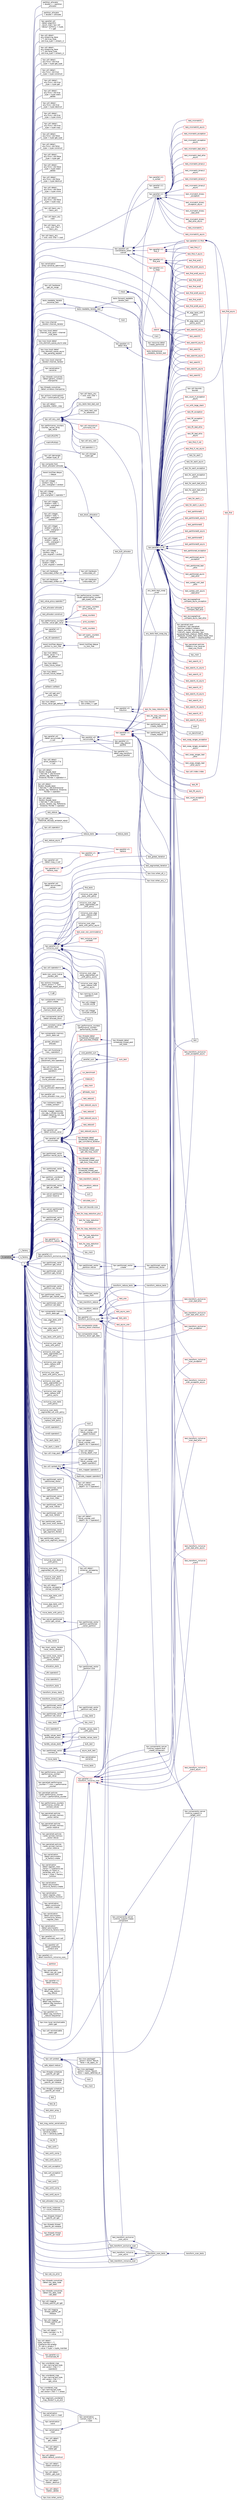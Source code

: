 digraph "A::serialize"
{
  edge [fontname="Helvetica",fontsize="10",labelfontname="Helvetica",labelfontsize="10"];
  node [fontname="Helvetica",fontsize="10",shape=record];
  rankdir="LR";
  Node1671 [label="A::serialize",height=0.2,width=0.4,color="black", fillcolor="grey75", style="filled", fontcolor="black"];
  Node1671 -> Node1672 [dir="back",color="midnightblue",fontsize="10",style="solid",fontname="Helvetica"];
  Node1672 [label="c_factory",height=0.2,width=0.4,color="black", fillcolor="white", style="filled",URL="$d6/d6e/polymorphic__nonintrusive_8cpp.html#a97741f069eae73011310003f3c8e13b7"];
  Node1671 -> Node1673 [dir="back",color="midnightblue",fontsize="10",style="solid",fontname="Helvetica"];
  Node1673 [label="e_factory",height=0.2,width=0.4,color="black", fillcolor="white", style="filled",URL="$d6/d6e/polymorphic__nonintrusive_8cpp.html#ad6cbef1364816d89b4653743516233c8"];
  Node1671 -> Node1674 [dir="back",color="midnightblue",fontsize="10",style="solid",fontname="Helvetica"];
  Node1674 [label="T",height=0.2,width=0.4,color="black", fillcolor="white", style="filled",URL="$db/d33/polymorphic__semiintrusive__template_8cpp.html#ad187658f9cb91c1312b39ae7e896f1ea"];
  Node1674 -> Node1675 [dir="back",color="midnightblue",fontsize="10",style="solid",fontname="Helvetica"];
  Node1675 [label="partition_allocator\l\< double \>::~partition\l_allocator",height=0.2,width=0.4,color="black", fillcolor="white", style="filled",URL="$d1/df6/structpartition__allocator.html#abbb41a87b1a0f647c6a1b173006fdca1"];
  Node1674 -> Node1676 [dir="back",color="midnightblue",fontsize="10",style="solid",fontname="Helvetica"];
  Node1676 [label="partition_allocator\l\< double \>::allocate",height=0.2,width=0.4,color="black", fillcolor="white", style="filled",URL="$d1/df6/structpartition__allocator.html#afe6e3d689c59365d42fe1ae58e9c6271"];
  Node1674 -> Node1677 [dir="back",color="midnightblue",fontsize="10",style="solid",fontname="Helvetica"];
  Node1677 [label="hpx::parallel::util\l::detail::algorithm\l_result_impl\< hpx::util\l::decay\< ExPolicy \>::type,\l T \>::get",height=0.2,width=0.4,color="black", fillcolor="white", style="filled",URL="$d2/d42/structhpx_1_1parallel_1_1util_1_1detail_1_1algorithm__result__impl.html#ab5b051e8ec74eff5e0e62fd63f5d377e"];
  Node1674 -> Node1678 [dir="back",color="midnightblue",fontsize="10",style="solid",fontname="Helvetica"];
  Node1678 [label="hpx::util::detail::\lany::streaming_base\l\< T, std::true_type,\l std::true_type \>::stream_in",height=0.2,width=0.4,color="black", fillcolor="white", style="filled",URL="$db/d98/structhpx_1_1util_1_1detail_1_1any_1_1streaming__base_3_01_t_00_01std_1_1true__type_00_01std_1_1true__type_01_4.html#a68688d953fc1e2e6d72838e8c25c5224"];
  Node1674 -> Node1679 [dir="back",color="midnightblue",fontsize="10",style="solid",fontname="Helvetica"];
  Node1679 [label="hpx::util::detail::\lany::streaming_base\l\< T, std::false_type,\l std::true_type \>::stream_in",height=0.2,width=0.4,color="black", fillcolor="white", style="filled",URL="$db/dcf/structhpx_1_1util_1_1detail_1_1any_1_1streaming__base_3_01_t_00_01std_1_1false__type_00_01std_1_1true__type_01_4.html#a40a3d3da522ec764fcfe350b32c036fd"];
  Node1674 -> Node1680 [dir="back",color="midnightblue",fontsize="10",style="solid",fontname="Helvetica"];
  Node1680 [label="hpx::util::detail::\lany::fxns\< std::true\l_type \>::type::get_type",height=0.2,width=0.4,color="black", fillcolor="white", style="filled",URL="$d3/d3a/structhpx_1_1util_1_1detail_1_1any_1_1fxns_3_01std_1_1true__type_01_4_1_1type.html#a4993106d5129384b412a3a8977a1bb1e"];
  Node1674 -> Node1681 [dir="back",color="midnightblue",fontsize="10",style="solid",fontname="Helvetica"];
  Node1681 [label="hpx::util::detail::\lany::fxns\< std::true\l_type \>::type::construct",height=0.2,width=0.4,color="black", fillcolor="white", style="filled",URL="$d3/d3a/structhpx_1_1util_1_1detail_1_1any_1_1fxns_3_01std_1_1true__type_01_4_1_1type.html#aaff2abdf7f0e2f8fbcb3fca8e4938553"];
  Node1674 -> Node1682 [dir="back",color="midnightblue",fontsize="10",style="solid",fontname="Helvetica"];
  Node1682 [label="hpx::util::detail::\lany::fxns\< std::true\l_type \>::type::get",height=0.2,width=0.4,color="black", fillcolor="white", style="filled",URL="$d3/d3a/structhpx_1_1util_1_1detail_1_1any_1_1fxns_3_01std_1_1true__type_01_4_1_1type.html#a5cd77444e0681b9de0e7ba4f39b29fb2"];
  Node1674 -> Node1683 [dir="back",color="midnightblue",fontsize="10",style="solid",fontname="Helvetica"];
  Node1683 [label="hpx::util::detail::\lany::fxns\< std::true\l_type \>::type::static\l_delete",height=0.2,width=0.4,color="black", fillcolor="white", style="filled",URL="$d3/d3a/structhpx_1_1util_1_1detail_1_1any_1_1fxns_3_01std_1_1true__type_01_4_1_1type.html#ae0a8e7ab79c01aef3ac216d6887e6073"];
  Node1674 -> Node1684 [dir="back",color="midnightblue",fontsize="10",style="solid",fontname="Helvetica"];
  Node1684 [label="hpx::util::detail::\lany::fxns\< std::true\l_type \>::type::destruct",height=0.2,width=0.4,color="black", fillcolor="white", style="filled",URL="$d3/d3a/structhpx_1_1util_1_1detail_1_1any_1_1fxns_3_01std_1_1true__type_01_4_1_1type.html#a86064daa8429496f3e8af2601014eb65"];
  Node1674 -> Node1685 [dir="back",color="midnightblue",fontsize="10",style="solid",fontname="Helvetica"];
  Node1685 [label="hpx::util::detail::\lany::fxns\< std::true\l_type \>::type::clone",height=0.2,width=0.4,color="black", fillcolor="white", style="filled",URL="$d3/d3a/structhpx_1_1util_1_1detail_1_1any_1_1fxns_3_01std_1_1true__type_01_4_1_1type.html#a7453642d2035d65953a3f88a5b5d96a2"];
  Node1674 -> Node1686 [dir="back",color="midnightblue",fontsize="10",style="solid",fontname="Helvetica"];
  Node1686 [label="hpx::util::detail::\lany::fxns\< std::true\l_type \>::type::copy",height=0.2,width=0.4,color="black", fillcolor="white", style="filled",URL="$d3/d3a/structhpx_1_1util_1_1detail_1_1any_1_1fxns_3_01std_1_1true__type_01_4_1_1type.html#a71c83b1250881d8aee5ec44e9b0dbbff"];
  Node1674 -> Node1687 [dir="back",color="midnightblue",fontsize="10",style="solid",fontname="Helvetica"];
  Node1687 [label="hpx::util::detail::\lany::fxns\< std::false\l_type \>::type::get_type",height=0.2,width=0.4,color="black", fillcolor="white", style="filled",URL="$dd/daf/structhpx_1_1util_1_1detail_1_1any_1_1fxns_3_01std_1_1false__type_01_4_1_1type.html#a9e266b39ff204897d38e661d0ddd5ae1"];
  Node1674 -> Node1688 [dir="back",color="midnightblue",fontsize="10",style="solid",fontname="Helvetica"];
  Node1688 [label="hpx::util::detail::\lany::fxns\< std::false\l_type \>::type::construct",height=0.2,width=0.4,color="black", fillcolor="white", style="filled",URL="$dd/daf/structhpx_1_1util_1_1detail_1_1any_1_1fxns_3_01std_1_1false__type_01_4_1_1type.html#ab6fbb05f608b06d5873b6eff2c3ea15e"];
  Node1674 -> Node1689 [dir="back",color="midnightblue",fontsize="10",style="solid",fontname="Helvetica"];
  Node1689 [label="hpx::util::detail::\lany::fxns\< std::false\l_type \>::type::get",height=0.2,width=0.4,color="black", fillcolor="white", style="filled",URL="$dd/daf/structhpx_1_1util_1_1detail_1_1any_1_1fxns_3_01std_1_1false__type_01_4_1_1type.html#a20364c4daaa8cb34a20d8aa222e9ac2c"];
  Node1674 -> Node1690 [dir="back",color="midnightblue",fontsize="10",style="solid",fontname="Helvetica"];
  Node1690 [label="hpx::util::detail::\lany::fxns\< std::false\l_type \>::type::static\l_delete",height=0.2,width=0.4,color="black", fillcolor="white", style="filled",URL="$dd/daf/structhpx_1_1util_1_1detail_1_1any_1_1fxns_3_01std_1_1false__type_01_4_1_1type.html#a7b577206e561461ab33c46af8106e573"];
  Node1674 -> Node1691 [dir="back",color="midnightblue",fontsize="10",style="solid",fontname="Helvetica"];
  Node1691 [label="hpx::util::detail::\lany::fxns\< std::false\l_type \>::type::destruct",height=0.2,width=0.4,color="black", fillcolor="white", style="filled",URL="$dd/daf/structhpx_1_1util_1_1detail_1_1any_1_1fxns_3_01std_1_1false__type_01_4_1_1type.html#a5f49e57f71f635e8a9f4c83c24d4f6a6"];
  Node1674 -> Node1692 [dir="back",color="midnightblue",fontsize="10",style="solid",fontname="Helvetica"];
  Node1692 [label="hpx::util::detail::\lany::fxns\< std::false\l_type \>::type::clone",height=0.2,width=0.4,color="black", fillcolor="white", style="filled",URL="$dd/daf/structhpx_1_1util_1_1detail_1_1any_1_1fxns_3_01std_1_1false__type_01_4_1_1type.html#a0ce4b6762f25b23827af93e403e6cac7"];
  Node1674 -> Node1693 [dir="back",color="midnightblue",fontsize="10",style="solid",fontname="Helvetica"];
  Node1693 [label="hpx::util::detail::\lany::fxns\< std::false\l_type \>::type::copy",height=0.2,width=0.4,color="black", fillcolor="white", style="filled",URL="$dd/daf/structhpx_1_1util_1_1detail_1_1any_1_1fxns_3_01std_1_1false__type_01_4_1_1type.html#a3adcdb39b394dc89a8d70ab6ac6e15bc"];
  Node1674 -> Node1694 [dir="back",color="midnightblue",fontsize="10",style="solid",fontname="Helvetica"];
  Node1694 [label="hpx::util::basic_any\l::~basic_any",height=0.2,width=0.4,color="black", fillcolor="white", style="filled",URL="$d0/d2c/classhpx_1_1util_1_1basic__any.html#a2e74a920cca5a6bd579ff6568448a067"];
  Node1674 -> Node1695 [dir="back",color="midnightblue",fontsize="10",style="solid",fontname="Helvetica"];
  Node1695 [label="hpx::util::basic_any\l::cast",height=0.2,width=0.4,color="black", fillcolor="white", style="filled",URL="$d0/d2c/classhpx_1_1util_1_1basic__any.html#a649ec7fa683777e000dc24d45d4f5ec3"];
  Node1674 -> Node1696 [dir="back",color="midnightblue",fontsize="10",style="solid",fontname="Helvetica"];
  Node1696 [label="hpx::util::basic_any\l\< void, void, Char \>\l::~basic_any",height=0.2,width=0.4,color="black", fillcolor="white", style="filled",URL="$d2/d4e/classhpx_1_1util_1_1basic__any_3_01void_00_01void_00_01_char_01_4.html#a30732393dc586626b845c6a32f3cfde5"];
  Node1674 -> Node1697 [dir="back",color="midnightblue",fontsize="10",style="solid",fontname="Helvetica"];
  Node1697 [label="hpx::util::basic_any\l\< void, void, Char \>::cast",height=0.2,width=0.4,color="black", fillcolor="white", style="filled",URL="$d2/d4e/classhpx_1_1util_1_1basic__any_3_01void_00_01void_00_01_char_01_4.html#aba9d968602e9d9e9ff7d4e40650604c6"];
  Node1674 -> Node1698 [dir="back",color="midnightblue",fontsize="10",style="solid",fontname="Helvetica"];
  Node1698 [label="hpx::util::basic_any\l\< void, void, Char \>\l::reset",height=0.2,width=0.4,color="black", fillcolor="white", style="filled",URL="$d2/d4e/classhpx_1_1util_1_1basic__any_3_01void_00_01void_00_01_char_01_4.html#a1e179274447c726bd6750f8afc6e305d"];
  Node1674 -> Node1699 [dir="back",color="midnightblue",fontsize="10",style="solid",fontname="Helvetica"];
  Node1699 [label="hpx::util::any_cast",height=0.2,width=0.4,color="black", fillcolor="white", style="filled",URL="$df/dad/namespacehpx_1_1util.html#a997730f6bd202a18c8725b9812c988cc"];
  Node1699 -> Node1698 [dir="back",color="midnightblue",fontsize="10",style="solid",fontname="Helvetica"];
  Node1699 -> Node1700 [dir="back",color="midnightblue",fontsize="10",style="solid",fontname="Helvetica"];
  Node1700 [label="hpx::util::any_cast",height=0.2,width=0.4,color="black", fillcolor="white", style="filled",URL="$df/dad/namespacehpx_1_1util.html#a4f0514cf4660a7475c395dfe096f88d0"];
  Node1699 -> Node1701 [dir="back",color="midnightblue",fontsize="10",style="solid",fontname="Helvetica"];
  Node1701 [label="std::operator\>\>",height=0.2,width=0.4,color="black", fillcolor="white", style="filled",URL="$d8/dcc/namespacestd.html#ab309dcff9d5a42aad5f4ce57a478be82"];
  Node1699 -> Node1702 [dir="back",color="midnightblue",fontsize="10",style="solid",fontname="Helvetica"];
  Node1702 [label="any_tests::test_bad_cast",height=0.2,width=0.4,color="black", fillcolor="white", style="filled",URL="$de/db0/namespaceany__tests.html#a4a1de460829f785bb2af6a34976ebfcc"];
  Node1699 -> Node1703 [dir="back",color="midnightblue",fontsize="10",style="solid",fontname="Helvetica"];
  Node1703 [label="any_tests::test_swap\l_small",height=0.2,width=0.4,color="black", fillcolor="white", style="filled",URL="$de/db0/namespaceany__tests.html#a5a9f3ac333174dc1cc9a9f39d996b4d2"];
  Node1699 -> Node1704 [dir="back",color="midnightblue",fontsize="10",style="solid",fontname="Helvetica"];
  Node1704 [label="any_tests::test_swap_big",height=0.2,width=0.4,color="black", fillcolor="white", style="filled",URL="$de/db0/namespaceany__tests.html#a0567012862bab4ad7821c706fcaa2035"];
  Node1699 -> Node1705 [dir="back",color="midnightblue",fontsize="10",style="solid",fontname="Helvetica"];
  Node1705 [label="any_tests::test_cast\l_to_reference",height=0.2,width=0.4,color="black", fillcolor="white", style="filled",URL="$de/db0/namespaceany__tests.html#a5ce4a2e421e1da27dcfbef68eb397519"];
  Node1699 -> Node1706 [dir="back",color="midnightblue",fontsize="10",style="solid",fontname="Helvetica"];
  Node1706 [label="hpx::util::reconstruct\l_command_line",height=0.2,width=0.4,color="red", fillcolor="white", style="filled",URL="$df/dad/namespacehpx_1_1util.html#a63f3661c5c98045409595391a62c2111"];
  Node1699 -> Node1708 [dir="back",color="midnightblue",fontsize="10",style="solid",fontname="Helvetica"];
  Node1708 [label="hpx::util::storage\l::tuple::get",height=0.2,width=0.4,color="black", fillcolor="white", style="filled",URL="$d8/d2f/classhpx_1_1util_1_1storage_1_1tuple.html#a7e6c86b55273c3c8e832caf40732c9dc"];
  Node1674 -> Node1709 [dir="back",color="midnightblue",fontsize="10",style="solid",fontname="Helvetica"];
  Node1709 [label="hpx::serialization\l::array::serialize_optimized",height=0.2,width=0.4,color="black", fillcolor="white", style="filled",URL="$d6/d0e/classhpx_1_1serialization_1_1array.html#a6dac7bc687be538f0fde2d8eb5143216"];
  Node1674 -> Node1710 [dir="back",color="midnightblue",fontsize="10",style="solid",fontname="Helvetica"];
  Node1710 [label="hpx::util::hardware\l::unbounded_shifter::shl",height=0.2,width=0.4,color="black", fillcolor="white", style="filled",URL="$da/d35/structhpx_1_1util_1_1hardware_1_1unbounded__shifter.html#a964d52168e07560b649aaa461aa31ae7"];
  Node1710 -> Node1711 [dir="back",color="midnightblue",fontsize="10",style="solid",fontname="Helvetica"];
  Node1711 [label="hpx::util::hardware\l::unbounded_shl",height=0.2,width=0.4,color="black", fillcolor="white", style="filled",URL="$d3/d19/namespacehpx_1_1util_1_1hardware.html#ab41d3b3ab7ace1891e5c984d08bd16c1"];
  Node1674 -> Node1712 [dir="back",color="midnightblue",fontsize="10",style="solid",fontname="Helvetica"];
  Node1712 [label="hpx::util::hardware\l::unbounded_shifter::shr",height=0.2,width=0.4,color="black", fillcolor="white", style="filled",URL="$da/d35/structhpx_1_1util_1_1hardware_1_1unbounded__shifter.html#a03befef865101f8d08e491adcf93123f"];
  Node1712 -> Node1713 [dir="back",color="midnightblue",fontsize="10",style="solid",fontname="Helvetica"];
  Node1713 [label="hpx::util::hardware\l::unbounded_shr",height=0.2,width=0.4,color="black", fillcolor="white", style="filled",URL="$d3/d19/namespacehpx_1_1util_1_1hardware.html#a0630bc5659b7cfbd70dffe4c38058476"];
  Node1674 -> Node1714 [dir="back",color="midnightblue",fontsize="10",style="solid",fontname="Helvetica"];
  Node1714 [label="hpx::util::hardware\l::get_bit_range",height=0.2,width=0.4,color="black", fillcolor="white", style="filled",URL="$d3/d19/namespacehpx_1_1util_1_1hardware.html#ac5808f3dbe145f14cc244cd764fef82c"];
  Node1674 -> Node1715 [dir="back",color="midnightblue",fontsize="10",style="solid",fontname="Helvetica"];
  Node1715 [label="test_bulk_allocator",height=0.2,width=0.4,color="black", fillcolor="white", style="filled",URL="$dc/d4a/block__allocator_8cpp.html#aad021fb470ac159eac4609ba96066d4d"];
  Node1674 -> Node1716 [dir="back",color="midnightblue",fontsize="10",style="solid",fontname="Helvetica"];
  Node1716 [label="hpx::compute::host\l::block_allocator::allocate",height=0.2,width=0.4,color="black", fillcolor="white", style="filled",URL="$d2/de8/structhpx_1_1compute_1_1host_1_1block__allocator.html#a4e7e43af2aebdd6b603730bc1e5bdd7c"];
  Node1716 -> Node1717 [dir="back",color="midnightblue",fontsize="10",style="solid",fontname="Helvetica"];
  Node1717 [label="test_block_allocation",height=0.2,width=0.4,color="black", fillcolor="white", style="filled",URL="$dc/d4a/block__allocator_8cpp.html#a7724967e3eafa4b9cfd8f80dad98af00"];
  Node1717 -> Node1715 [dir="back",color="midnightblue",fontsize="10",style="solid",fontname="Helvetica"];
  Node1674 -> Node1718 [dir="back",color="midnightblue",fontsize="10",style="solid",fontname="Helvetica"];
  Node1718 [label="hpx::parallel::util\l::cancellation_token\l::cancel",height=0.2,width=0.4,color="black", fillcolor="white", style="filled",URL="$d7/dc1/classhpx_1_1parallel_1_1util_1_1cancellation__token.html#a7c04c9ed73eaa872cfd6b72b52922796"];
  Node1718 -> Node1719 [dir="back",color="midnightblue",fontsize="10",style="solid",fontname="Helvetica"];
  Node1719 [label="hpx::parallel::v1::find",height=0.2,width=0.4,color="red", fillcolor="white", style="filled",URL="$db/db9/namespacehpx_1_1parallel_1_1v1.html#a76c5f5c453899c36a61bfa76425b007a"];
  Node1719 -> Node1730 [dir="back",color="midnightblue",fontsize="10",style="solid",fontname="Helvetica"];
  Node1730 [label="test_find",height=0.2,width=0.4,color="red", fillcolor="white", style="filled",URL="$d4/dfc/find_8cpp.html#a413cca1acd45c0d8e2f932c6ef2fd02f"];
  Node1719 -> Node1732 [dir="back",color="midnightblue",fontsize="10",style="solid",fontname="Helvetica"];
  Node1732 [label="test_find_async",height=0.2,width=0.4,color="red", fillcolor="white", style="filled",URL="$d4/dfc/find_8cpp.html#abcfb114fa4026d0c9fb890366bd0bbec"];
  Node1718 -> Node1760 [dir="back",color="midnightblue",fontsize="10",style="solid",fontname="Helvetica"];
  Node1760 [label="hpx::parallel::v1::\lfind_if",height=0.2,width=0.4,color="red", fillcolor="white", style="filled",URL="$db/db9/namespacehpx_1_1parallel_1_1v1.html#a1f66ab2a9b26ef5b5ed2c08194586b86"];
  Node1760 -> Node1719 [dir="back",color="midnightblue",fontsize="10",style="solid",fontname="Helvetica"];
  Node1760 -> Node1767 [dir="back",color="midnightblue",fontsize="10",style="solid",fontname="Helvetica"];
  Node1767 [label="test_find_if",height=0.2,width=0.4,color="red", fillcolor="white", style="filled",URL="$d4/d38/findif_8cpp.html#abc1eda77a21ef47a5d324973348433d4"];
  Node1760 -> Node1769 [dir="back",color="midnightblue",fontsize="10",style="solid",fontname="Helvetica"];
  Node1769 [label="test_find_if_async",height=0.2,width=0.4,color="red", fillcolor="white", style="filled",URL="$d4/d38/findif_8cpp.html#ae5df631653b627a610f515fea1cea3db"];
  Node1718 -> Node1782 [dir="back",color="midnightblue",fontsize="10",style="solid",fontname="Helvetica"];
  Node1782 [label="hpx::parallel::v1::\lfind_end",height=0.2,width=0.4,color="red", fillcolor="white", style="filled",URL="$db/db9/namespacehpx_1_1parallel_1_1v1.html#a26511ec61e75971d7c4c15c021548f9d"];
  Node1782 -> Node1793 [dir="back",color="midnightblue",fontsize="10",style="solid",fontname="Helvetica"];
  Node1793 [label="test_find_end1",height=0.2,width=0.4,color="red", fillcolor="white", style="filled",URL="$de/d27/findend_8cpp.html#a8d69f88e05067fa16f1bc996e4f5204a"];
  Node1782 -> Node1795 [dir="back",color="midnightblue",fontsize="10",style="solid",fontname="Helvetica"];
  Node1795 [label="test_find_end1_async",height=0.2,width=0.4,color="red", fillcolor="white", style="filled",URL="$de/d27/findend_8cpp.html#a3c2aa414b7e6f2849bfff77eee053c6c"];
  Node1782 -> Node1796 [dir="back",color="midnightblue",fontsize="10",style="solid",fontname="Helvetica"];
  Node1796 [label="test_find_end2",height=0.2,width=0.4,color="red", fillcolor="white", style="filled",URL="$de/d27/findend_8cpp.html#ae26806919871ed18953e72532f2d5cdd"];
  Node1782 -> Node1798 [dir="back",color="midnightblue",fontsize="10",style="solid",fontname="Helvetica"];
  Node1798 [label="test_find_end2_async",height=0.2,width=0.4,color="red", fillcolor="white", style="filled",URL="$de/d27/findend_8cpp.html#a163128cab241b1a66d1729e13bb00b17"];
  Node1782 -> Node1799 [dir="back",color="midnightblue",fontsize="10",style="solid",fontname="Helvetica"];
  Node1799 [label="test_find_end3",height=0.2,width=0.4,color="red", fillcolor="white", style="filled",URL="$de/d27/findend_8cpp.html#aa91633a737ceadc8e97fe2a305f9cbfc"];
  Node1782 -> Node1801 [dir="back",color="midnightblue",fontsize="10",style="solid",fontname="Helvetica"];
  Node1801 [label="test_find_end3_async",height=0.2,width=0.4,color="red", fillcolor="white", style="filled",URL="$de/d27/findend_8cpp.html#a9287cebd15252054147305c49c61572f"];
  Node1782 -> Node1802 [dir="back",color="midnightblue",fontsize="10",style="solid",fontname="Helvetica"];
  Node1802 [label="test_find_end4",height=0.2,width=0.4,color="red", fillcolor="white", style="filled",URL="$de/d27/findend_8cpp.html#ad1c1901e09334db9e91e633a700d5e7c"];
  Node1782 -> Node1804 [dir="back",color="midnightblue",fontsize="10",style="solid",fontname="Helvetica"];
  Node1804 [label="test_find_end4_async",height=0.2,width=0.4,color="red", fillcolor="white", style="filled",URL="$de/d27/findend_8cpp.html#ab88baf684c0296678fc8b3656855906a"];
  Node1718 -> Node1813 [dir="back",color="midnightblue",fontsize="10",style="solid",fontname="Helvetica"];
  Node1813 [label="hpx::parallel::v1::\lis_heap",height=0.2,width=0.4,color="red", fillcolor="white", style="filled",URL="$db/db9/namespacehpx_1_1parallel_1_1v1.html#aac059f3475e076e09d839022cbe17da9"];
  Node1718 -> Node1836 [dir="back",color="midnightblue",fontsize="10",style="solid",fontname="Helvetica"];
  Node1836 [label="hpx::parallel::v1::\lis_sorted",height=0.2,width=0.4,color="red", fillcolor="white", style="filled",URL="$db/db9/namespacehpx_1_1parallel_1_1v1.html#a85efa0a779518b75859d9c55fd211cb0"];
  Node1718 -> Node1856 [dir="back",color="midnightblue",fontsize="10",style="solid",fontname="Helvetica"];
  Node1856 [label="hpx::parallel::v1::\lmismatch",height=0.2,width=0.4,color="black", fillcolor="white", style="filled",URL="$db/db9/namespacehpx_1_1parallel_1_1v1.html#ad2210ac36941837306cdf8c12114a31a"];
  Node1856 -> Node1857 [dir="back",color="midnightblue",fontsize="10",style="solid",fontname="Helvetica"];
  Node1857 [label="test_mismatch1",height=0.2,width=0.4,color="red", fillcolor="white", style="filled",URL="$da/d76/mismatch_8cpp.html#a31b8eb41137dc3981d633608c888ec94"];
  Node1856 -> Node1859 [dir="back",color="midnightblue",fontsize="10",style="solid",fontname="Helvetica"];
  Node1859 [label="test_mismatch1_async",height=0.2,width=0.4,color="red", fillcolor="white", style="filled",URL="$da/d76/mismatch_8cpp.html#a607ec4e491601e2946039c78d2519f57"];
  Node1856 -> Node1860 [dir="back",color="midnightblue",fontsize="10",style="solid",fontname="Helvetica"];
  Node1860 [label="test_mismatch2",height=0.2,width=0.4,color="red", fillcolor="white", style="filled",URL="$da/d76/mismatch_8cpp.html#a5e8aac44c5d46ac2cd10cca420debb9b"];
  Node1856 -> Node1862 [dir="back",color="midnightblue",fontsize="10",style="solid",fontname="Helvetica"];
  Node1862 [label="test_mismatch2_async",height=0.2,width=0.4,color="red", fillcolor="white", style="filled",URL="$da/d76/mismatch_8cpp.html#a45e7a6ebf787d15f6edace512961afd1"];
  Node1856 -> Node1863 [dir="back",color="midnightblue",fontsize="10",style="solid",fontname="Helvetica"];
  Node1863 [label="test_mismatch_exception",height=0.2,width=0.4,color="red", fillcolor="white", style="filled",URL="$da/d76/mismatch_8cpp.html#a9aca879a52bb8ce8b81c9a38607698dc"];
  Node1856 -> Node1865 [dir="back",color="midnightblue",fontsize="10",style="solid",fontname="Helvetica"];
  Node1865 [label="test_mismatch_exception\l_async",height=0.2,width=0.4,color="red", fillcolor="white", style="filled",URL="$da/d76/mismatch_8cpp.html#aa0568542fb0187a50d93bc1d2a0c4068"];
  Node1856 -> Node1866 [dir="back",color="midnightblue",fontsize="10",style="solid",fontname="Helvetica"];
  Node1866 [label="test_mismatch_bad_alloc",height=0.2,width=0.4,color="red", fillcolor="white", style="filled",URL="$da/d76/mismatch_8cpp.html#ab0daec5a91b8636262c562df56222586"];
  Node1856 -> Node1868 [dir="back",color="midnightblue",fontsize="10",style="solid",fontname="Helvetica"];
  Node1868 [label="test_mismatch_bad_alloc\l_async",height=0.2,width=0.4,color="red", fillcolor="white", style="filled",URL="$da/d76/mismatch_8cpp.html#afc89976621e5b4c45ad420a8a38bdbd7"];
  Node1856 -> Node1869 [dir="back",color="midnightblue",fontsize="10",style="solid",fontname="Helvetica"];
  Node1869 [label="test_mismatch_binary1",height=0.2,width=0.4,color="red", fillcolor="white", style="filled",URL="$d0/d8b/mismatch__binary_8cpp.html#a19c60cca40132f080bb9878f4f37dc25"];
  Node1856 -> Node1871 [dir="back",color="midnightblue",fontsize="10",style="solid",fontname="Helvetica"];
  Node1871 [label="test_mismatch_binary1\l_async",height=0.2,width=0.4,color="red", fillcolor="white", style="filled",URL="$d0/d8b/mismatch__binary_8cpp.html#a60d850e7bea3f516feda64d22d0e6292"];
  Node1856 -> Node1872 [dir="back",color="midnightblue",fontsize="10",style="solid",fontname="Helvetica"];
  Node1872 [label="test_mismatch_binary2",height=0.2,width=0.4,color="red", fillcolor="white", style="filled",URL="$d0/d8b/mismatch__binary_8cpp.html#a5507e8e7a8f06512409d42a6224f0c0f"];
  Node1856 -> Node1874 [dir="back",color="midnightblue",fontsize="10",style="solid",fontname="Helvetica"];
  Node1874 [label="test_mismatch_binary2\l_async",height=0.2,width=0.4,color="red", fillcolor="white", style="filled",URL="$d0/d8b/mismatch__binary_8cpp.html#a2634d42741b42c2f02cef37dc86a0637"];
  Node1856 -> Node1875 [dir="back",color="midnightblue",fontsize="10",style="solid",fontname="Helvetica"];
  Node1875 [label="test_mismatch_binary\l_exception",height=0.2,width=0.4,color="red", fillcolor="white", style="filled",URL="$d0/d8b/mismatch__binary_8cpp.html#a017e79c0d0063e13e59ca0e5023aa91d"];
  Node1856 -> Node1877 [dir="back",color="midnightblue",fontsize="10",style="solid",fontname="Helvetica"];
  Node1877 [label="test_mismatch_binary\l_exception_async",height=0.2,width=0.4,color="red", fillcolor="white", style="filled",URL="$d0/d8b/mismatch__binary_8cpp.html#ab9607c14f87e2272d7ff7dd5d1f9a742"];
  Node1856 -> Node1878 [dir="back",color="midnightblue",fontsize="10",style="solid",fontname="Helvetica"];
  Node1878 [label="test_mismatch_binary\l_bad_alloc",height=0.2,width=0.4,color="red", fillcolor="white", style="filled",URL="$d0/d8b/mismatch__binary_8cpp.html#aa39ccc107a1b1979c4fc6dd88041287b"];
  Node1856 -> Node1880 [dir="back",color="midnightblue",fontsize="10",style="solid",fontname="Helvetica"];
  Node1880 [label="test_mismatch_binary\l_bad_alloc_async",height=0.2,width=0.4,color="red", fillcolor="white", style="filled",URL="$d0/d8b/mismatch__binary_8cpp.html#a73dc228c57f5fa4d10c0cb2c1a49b73d"];
  Node1718 -> Node1881 [dir="back",color="midnightblue",fontsize="10",style="solid",fontname="Helvetica"];
  Node1881 [label="hpx::parallel::v1::\lsearch",height=0.2,width=0.4,color="black", fillcolor="white", style="filled",URL="$db/db9/namespacehpx_1_1parallel_1_1v1.html#a6fb628e85b98d7c05304d7a10ffcfe2e"];
  Node1674 -> Node1882 [dir="back",color="midnightblue",fontsize="10",style="solid",fontname="Helvetica"];
  Node1882 [label="hpx::lcos::channel\l_iterator::channel_iterator",height=0.2,width=0.4,color="black", fillcolor="white", style="filled",URL="$d0/dc2/classhpx_1_1lcos_1_1channel__iterator.html#a9730e3a9bc071668261ee213822537c5"];
  Node1674 -> Node1883 [dir="back",color="midnightblue",fontsize="10",style="solid",fontname="Helvetica"];
  Node1883 [label="hpx::lcos::local::detail\l::channel_impl_base::~channel\l_impl_base",height=0.2,width=0.4,color="black", fillcolor="white", style="filled",URL="$d1/df1/structhpx_1_1lcos_1_1local_1_1detail_1_1channel__impl__base.html#a2d61ae764fbfde35d5730b2156ba877b"];
  Node1674 -> Node1884 [dir="back",color="midnightblue",fontsize="10",style="solid",fontname="Helvetica"];
  Node1884 [label="hpx::lcos::local::detail\l::one_element_queue_async::pop",height=0.2,width=0.4,color="black", fillcolor="white", style="filled",URL="$d5/ded/classhpx_1_1lcos_1_1local_1_1detail_1_1one__element__queue__async.html#a43ff4ea4e4f770aed40d4fef556239f7"];
  Node1674 -> Node1885 [dir="back",color="midnightblue",fontsize="10",style="solid",fontname="Helvetica"];
  Node1885 [label="hpx::lcos::local::detail\l::one_element_queue_async\l::has_pending_request",height=0.2,width=0.4,color="black", fillcolor="white", style="filled",URL="$d5/ded/classhpx_1_1lcos_1_1local_1_1detail_1_1one__element__queue__async.html#ac74f3d498985be8d0074744eba47f20e"];
  Node1674 -> Node1886 [dir="back",color="midnightblue",fontsize="10",style="solid",fontname="Helvetica"];
  Node1886 [label="hpx::lcos::local::channel\l_iterator::channel_iterator",height=0.2,width=0.4,color="black", fillcolor="white", style="filled",URL="$d5/d01/classhpx_1_1lcos_1_1local_1_1channel__iterator.html#a18817a87547e40f5c5ef079d255a2a24"];
  Node1674 -> Node1887 [dir="back",color="midnightblue",fontsize="10",style="solid",fontname="Helvetica"];
  Node1887 [label="hpx::serialization\l::serialize",height=0.2,width=0.4,color="black", fillcolor="white", style="filled",URL="$d5/d3c/namespacehpx_1_1serialization.html#ad8266294b14884d0be58fa2ec8eea347"];
  Node1674 -> Node1888 [dir="back",color="midnightblue",fontsize="10",style="solid",fontname="Helvetica"];
  Node1888 [label="hpx::threads::coroutines\l::detail::generic_context\l::trampoline",height=0.2,width=0.4,color="black", fillcolor="white", style="filled",URL="$de/d7d/namespacehpx_1_1threads_1_1coroutines_1_1detail_1_1generic__context.html#ad78b11461c72801cd0c45dcd14e5844a"];
  Node1674 -> Node1889 [dir="back",color="midnightblue",fontsize="10",style="solid",fontname="Helvetica"];
  Node1889 [label="hpx::threads::coroutines\l::detail::windows::trampoline",height=0.2,width=0.4,color="black", fillcolor="white", style="filled",URL="$d2/d80/namespacehpx_1_1threads_1_1coroutines_1_1detail_1_1windows.html#a5d0df6baeed2d62a8df117cffb84aa33"];
  Node1674 -> Node1890 [dir="back",color="midnightblue",fontsize="10",style="solid",fontname="Helvetica"];
  Node1890 [label="hpx::actions::continuation2\l_impl::~continuation2_impl",height=0.2,width=0.4,color="black", fillcolor="white", style="filled",URL="$d1/d64/structhpx_1_1actions_1_1continuation2__impl.html#a2eed2d01723b5e525bc67852eb90887a"];
  Node1674 -> Node1891 [dir="back",color="midnightblue",fontsize="10",style="solid",fontname="Helvetica"];
  Node1891 [label="hpx::util::detail::\lcopyable_vtable::_copy",height=0.2,width=0.4,color="black", fillcolor="white", style="filled",URL="$dd/d88/structhpx_1_1util_1_1detail_1_1copyable__vtable.html#af8208c5306b8f35eeee450b403bda68f"];
  Node1674 -> Node1892 [dir="back",color="midnightblue",fontsize="10",style="solid",fontname="Helvetica"];
  Node1892 [label="hpx::performance_counters\l::counter_value::get_value",height=0.2,width=0.4,color="black", fillcolor="white", style="filled",URL="$d5/d2b/structhpx_1_1performance__counters_1_1counter__value.html#a6b3d9b08f72082bbca3d82e2f61985aa",tooltip="Retrieve the &#39;real&#39; value of the counter_value, converted to the requested type T. "];
  Node1892 -> Node1893 [dir="back",color="midnightblue",fontsize="10",style="solid",fontname="Helvetica"];
  Node1893 [label="setup_counters",height=0.2,width=0.4,color="red", fillcolor="white", style="filled",URL="$d0/d6b/1d__stencil__4__repart_8cpp.html#ab1bf1c667fac5b7c94245e4173d59db7"];
  Node1892 -> Node1895 [dir="back",color="midnightblue",fontsize="10",style="solid",fontname="Helvetica"];
  Node1895 [label="hpx::performance_counters\l::stubs::performance_counter\l::get_typed_value",height=0.2,width=0.4,color="black", fillcolor="white", style="filled",URL="$dc/d43/structhpx_1_1performance__counters_1_1stubs_1_1performance__counter.html#a4ee2262e2b2788aefff379903bc75412"];
  Node1892 -> Node1896 [dir="back",color="midnightblue",fontsize="10",style="solid",fontname="Helvetica"];
  Node1896 [label="print_counters",height=0.2,width=0.4,color="red", fillcolor="white", style="filled",URL="$df/d23/put__parcels_8cpp.html#af80bde13e0799a8836ea0c3ca81034a6"];
  Node1892 -> Node1898 [dir="back",color="midnightblue",fontsize="10",style="solid",fontname="Helvetica"];
  Node1898 [label="verify_counters",height=0.2,width=0.4,color="red", fillcolor="white", style="filled",URL="$df/d62/put__parcels__with__compression_8cpp.html#a08198bac17e41571a7d9cb6b0215dcad"];
  Node1892 -> Node1900 [dir="back",color="midnightblue",fontsize="10",style="solid",fontname="Helvetica"];
  Node1900 [label="hpx::util::query_counters\l::print_value",height=0.2,width=0.4,color="red", fillcolor="white", style="filled",URL="$de/ddf/classhpx_1_1util_1_1query__counters.html#ac2232492c0dc3f4cd9c8a25ab59aa42a"];
  Node1892 -> Node1902 [dir="back",color="midnightblue",fontsize="10",style="solid",fontname="Helvetica"];
  Node1902 [label="hpx::util::query_counters\l::print_value_csv",height=0.2,width=0.4,color="red", fillcolor="white", style="filled",URL="$de/ddf/classhpx_1_1util_1_1query__counters.html#aaa0f3990949454705bf5ea892831cd7f"];
  Node1674 -> Node1903 [dir="back",color="midnightblue",fontsize="10",style="solid",fontname="Helvetica"];
  Node1903 [label="hpx::performance_counters\l::counter_values_array\l::get_value",height=0.2,width=0.4,color="black", fillcolor="white", style="filled",URL="$de/d61/structhpx_1_1performance__counters_1_1counter__values__array.html#a52aca24e1d2866a0685707c64a116416",tooltip="Retrieve the &#39;real&#39; value of the counter_value, converted to the requested type T. "];
  Node1674 -> Node1904 [dir="back",color="midnightblue",fontsize="10",style="solid",fontname="Helvetica"];
  Node1904 [label="matrixMulCPU",height=0.2,width=0.4,color="black", fillcolor="white", style="filled",URL="$dd/d84/cublas__matmul_8cpp.html#ade142102cce3321fe9c9ed66e38452b9"];
  Node1674 -> Node1905 [dir="back",color="midnightblue",fontsize="10",style="solid",fontname="Helvetica"];
  Node1905 [label="matrixMultiply",height=0.2,width=0.4,color="black", fillcolor="white", style="filled",URL="$dd/d84/cublas__matmul_8cpp.html#aa067c394898cc546b800722bc5eae6ee"];
  Node1674 -> Node1906 [dir="back",color="midnightblue",fontsize="10",style="solid",fontname="Helvetica"];
  Node1906 [label="check",height=0.2,width=0.4,color="black", fillcolor="white", style="filled",URL="$d0/d2b/cxx14__return__type__deduction_8cpp.html#a985ac753901f60be998f7e3fbfeae4d6"];
  Node1906 -> Node1907 [dir="back",color="midnightblue",fontsize="10",style="solid",fontname="Helvetica"];
  Node1907 [label="hpx::resource::detail\l::create_partitioner",height=0.2,width=0.4,color="black", fillcolor="white", style="filled",URL="$d8/d1e/namespacehpx_1_1resource_1_1detail.html#a7cf4126748bdc4c7a71cb3c68e7d8a40"];
  Node1906 -> Node1908 [dir="back",color="midnightblue",fontsize="10",style="solid",fontname="Helvetica"];
  Node1908 [label="main",height=0.2,width=0.4,color="black", fillcolor="white", style="filled",URL="$d0/d2b/cxx14__return__type__deduction_8cpp.html#ae66f6b31b5ad750f1fe042a706a4e3d4"];
  Node1906 -> Node1909 [dir="back",color="midnightblue",fontsize="10",style="solid",fontname="Helvetica"];
  Node1909 [label="search",height=0.2,width=0.4,color="red", fillcolor="white", style="filled",URL="$df/df7/spell__check__file_8cpp.html#a09657157ecc03ef4b5e3935595d09c94"];
  Node1909 -> Node1910 [dir="back",color="midnightblue",fontsize="10",style="solid",fontname="Helvetica"];
  Node1910 [label="test_search1",height=0.2,width=0.4,color="red", fillcolor="white", style="filled",URL="$d9/def/search_8cpp.html#ad346d573ee66dd6187a30ea59bceaea3"];
  Node1909 -> Node1912 [dir="back",color="midnightblue",fontsize="10",style="solid",fontname="Helvetica"];
  Node1912 [label="test_search1_async",height=0.2,width=0.4,color="red", fillcolor="white", style="filled",URL="$d9/def/search_8cpp.html#a78c5c6030ae0534b9d17b3727110f4c4"];
  Node1909 -> Node1913 [dir="back",color="midnightblue",fontsize="10",style="solid",fontname="Helvetica"];
  Node1913 [label="test_search2",height=0.2,width=0.4,color="red", fillcolor="white", style="filled",URL="$d9/def/search_8cpp.html#add09b04ec0abd97dacd03bfcd5e18d3c"];
  Node1909 -> Node1915 [dir="back",color="midnightblue",fontsize="10",style="solid",fontname="Helvetica"];
  Node1915 [label="test_search2_async",height=0.2,width=0.4,color="red", fillcolor="white", style="filled",URL="$d9/def/search_8cpp.html#a53e0b7f111273d2c469ea1bc29dcf1d9"];
  Node1909 -> Node1916 [dir="back",color="midnightblue",fontsize="10",style="solid",fontname="Helvetica"];
  Node1916 [label="test_search3",height=0.2,width=0.4,color="red", fillcolor="white", style="filled",URL="$d9/def/search_8cpp.html#a7f1540c27c84641e7ca974fb25007f00"];
  Node1909 -> Node1918 [dir="back",color="midnightblue",fontsize="10",style="solid",fontname="Helvetica"];
  Node1918 [label="test_search3_async",height=0.2,width=0.4,color="red", fillcolor="white", style="filled",URL="$d9/def/search_8cpp.html#a5d842fb2ad46ab811475b202ced24cbe"];
  Node1909 -> Node1919 [dir="back",color="midnightblue",fontsize="10",style="solid",fontname="Helvetica"];
  Node1919 [label="test_search4",height=0.2,width=0.4,color="red", fillcolor="white", style="filled",URL="$d9/def/search_8cpp.html#ab1e8636d05cc74c819b98e7bd631e67f"];
  Node1909 -> Node1921 [dir="back",color="midnightblue",fontsize="10",style="solid",fontname="Helvetica"];
  Node1921 [label="test_search4_async",height=0.2,width=0.4,color="red", fillcolor="white", style="filled",URL="$d9/def/search_8cpp.html#a0b7c6fac420402ca7fc40ff008573087"];
  Node1674 -> Node1931 [dir="back",color="midnightblue",fontsize="10",style="solid",fontname="Helvetica"];
  Node1931 [label="hpx::util::demangle\l_helper::type_id",height=0.2,width=0.4,color="black", fillcolor="white", style="filled",URL="$dd/d34/structhpx_1_1util_1_1demangle__helper.html#aec1bc3ab2f4db8ac6afc608419c761b8"];
  Node1674 -> Node1932 [dir="back",color="midnightblue",fontsize="10",style="solid",fontname="Helvetica"];
  Node1932 [label="boost::lockfree::deque\l_anchor::is_lock_free",height=0.2,width=0.4,color="black", fillcolor="white", style="filled",URL="$d4/d37/structboost_1_1lockfree_1_1deque__anchor.html#a8249ead305406f4ee27e04675b344af0"];
  Node1932 -> Node1933 [dir="back",color="midnightblue",fontsize="10",style="solid",fontname="Helvetica"];
  Node1933 [label="boost::lockfree::deque\l::is_lock_free",height=0.2,width=0.4,color="black", fillcolor="white", style="filled",URL="$db/d6c/structboost_1_1lockfree_1_1deque.html#a5bfa62b88853c9f96fa74cc7a0534093"];
  Node1674 -> Node1934 [dir="back",color="midnightblue",fontsize="10",style="solid",fontname="Helvetica"];
  Node1934 [label="boost::lockfree::deque\l::~deque",height=0.2,width=0.4,color="black", fillcolor="white", style="filled",URL="$db/d6c/structboost_1_1lockfree_1_1deque.html#a63ef1525a2eaa54dd0761b54d3584587"];
  Node1674 -> Node1935 [dir="back",color="midnightblue",fontsize="10",style="solid",fontname="Helvetica"];
  Node1935 [label="hpx::util::integer\l::endian\< big, T, n\l_bits, unaligned \>::endian",height=0.2,width=0.4,color="black", fillcolor="white", style="filled",URL="$d4/d93/classhpx_1_1util_1_1integer_1_1endian_3_01big_00_01_t_00_01n__bits_00_01unaligned_01_4.html#a03b81953b5990295e8c5ecea8521e8ea"];
  Node1674 -> Node1936 [dir="back",color="midnightblue",fontsize="10",style="solid",fontname="Helvetica"];
  Node1936 [label="hpx::util::integer\l::endian\< big, T, n\l_bits, unaligned \>::operator T",height=0.2,width=0.4,color="black", fillcolor="white", style="filled",URL="$d4/d93/classhpx_1_1util_1_1integer_1_1endian_3_01big_00_01_t_00_01n__bits_00_01unaligned_01_4.html#aaefb5e43be0b6965ea466a6b763513ed"];
  Node1674 -> Node1937 [dir="back",color="midnightblue",fontsize="10",style="solid",fontname="Helvetica"];
  Node1937 [label="hpx::util::integer\l::endian\< little, T,\l n_bits, unaligned \>\l::endian",height=0.2,width=0.4,color="black", fillcolor="white", style="filled",URL="$de/db9/classhpx_1_1util_1_1integer_1_1endian_3_01little_00_01_t_00_01n__bits_00_01unaligned_01_4.html#a37c1171c4bda4cf073fd540d3f0a6ba0"];
  Node1674 -> Node1938 [dir="back",color="midnightblue",fontsize="10",style="solid",fontname="Helvetica"];
  Node1938 [label="hpx::util::integer\l::endian\< little, T,\l n_bits, unaligned \>\l::operator T",height=0.2,width=0.4,color="black", fillcolor="white", style="filled",URL="$de/db9/classhpx_1_1util_1_1integer_1_1endian_3_01little_00_01_t_00_01n__bits_00_01unaligned_01_4.html#a31bb774e42125003b3fa4be472111e47"];
  Node1674 -> Node1939 [dir="back",color="midnightblue",fontsize="10",style="solid",fontname="Helvetica"];
  Node1939 [label="hpx::util::integer\l::endian\< native, T,\l n_bits, unaligned \>\l::endian",height=0.2,width=0.4,color="black", fillcolor="white", style="filled",URL="$d7/d03/classhpx_1_1util_1_1integer_1_1endian_3_01native_00_01_t_00_01n__bits_00_01unaligned_01_4.html#a1b2e8df3af6035cff703208baaf7f7b8"];
  Node1674 -> Node1940 [dir="back",color="midnightblue",fontsize="10",style="solid",fontname="Helvetica"];
  Node1940 [label="hpx::util::integer\l::endian\< native, T,\l n_bits, unaligned \>\l::operator T",height=0.2,width=0.4,color="black", fillcolor="white", style="filled",URL="$d7/d03/classhpx_1_1util_1_1integer_1_1endian_3_01native_00_01_t_00_01n__bits_00_01unaligned_01_4.html#a2f15caaf9c6b67cce792bd10fafd661b"];
  Node1674 -> Node1941 [dir="back",color="midnightblue",fontsize="10",style="solid",fontname="Helvetica"];
  Node1941 [label="hpx::util::integer\l::endian\< big, T, n\l_bits, aligned \>::endian",height=0.2,width=0.4,color="black", fillcolor="white", style="filled",URL="$d6/d6e/classhpx_1_1util_1_1integer_1_1endian_3_01big_00_01_t_00_01n__bits_00_01aligned_01_4.html#a9e8298e9d169176e1b172fa15f422695"];
  Node1674 -> Node1942 [dir="back",color="midnightblue",fontsize="10",style="solid",fontname="Helvetica"];
  Node1942 [label="hpx::util::integer\l::endian\< little, T,\l n_bits, aligned \>::endian",height=0.2,width=0.4,color="black", fillcolor="white", style="filled",URL="$d8/dbb/classhpx_1_1util_1_1integer_1_1endian_3_01little_00_01_t_00_01n__bits_00_01aligned_01_4.html#a2891f6c3efd28f2a74f8c7317e8d74f8"];
  Node1674 -> Node1943 [dir="back",color="midnightblue",fontsize="10",style="solid",fontname="Helvetica"];
  Node1943 [label="hpx::parallel::v1::fill",height=0.2,width=0.4,color="black", fillcolor="white", style="filled",URL="$db/db9/namespacehpx_1_1parallel_1_1v1.html#a2e0f7399daabb5d675c4229ca3d71809"];
  Node1943 -> Node1944 [dir="back",color="midnightblue",fontsize="10",style="solid",fontname="Helvetica"];
  Node1944 [label="hpx::util::index::index",height=0.2,width=0.4,color="red", fillcolor="white", style="filled",URL="$de/d30/classhpx_1_1util_1_1index.html#abf882e9cdd8bf9d95b4faba144f9caed",tooltip="Effects: Zero-initializes each component. "];
  Node1943 -> Node1955 [dir="back",color="midnightblue",fontsize="10",style="solid",fontname="Helvetica"];
  Node1955 [label="hpx::util::bounds::\lbounds",height=0.2,width=0.4,color="black", fillcolor="white", style="filled",URL="$d4/d1b/classhpx_1_1util_1_1bounds.html#a601f156f60c6e659628f03d389770fe7",tooltip="Effects: Zero-initializes each component. "];
  Node1943 -> Node1956 [dir="back",color="midnightblue",fontsize="10",style="solid",fontname="Helvetica"];
  Node1956 [label="test_count_exception\l_async",height=0.2,width=0.4,color="red", fillcolor="white", style="filled",URL="$de/d3a/count__tests_8hpp.html#ab0cd91de016499bfe205083429b6785a"];
  Node1943 -> Node1958 [dir="back",color="midnightblue",fontsize="10",style="solid",fontname="Helvetica"];
  Node1958 [label="test_count_if_exception\l_async",height=0.2,width=0.4,color="red", fillcolor="white", style="filled",URL="$d4/da4/countif__tests_8hpp.html#af96d44180e275fd7ad93e677dcb07b74"];
  Node1943 -> Node1960 [dir="back",color="midnightblue",fontsize="10",style="solid",fontname="Helvetica"];
  Node1960 [label="run_with_large_stack",height=0.2,width=0.4,color="red", fillcolor="white", style="filled",URL="$d0/d82/customize__async_8cpp.html#a6016a3884b47920235a6f1372d57577b"];
  Node1943 -> Node1962 [dir="back",color="midnightblue",fontsize="10",style="solid",fontname="Helvetica"];
  Node1962 [label="test_fill",height=0.2,width=0.4,color="red", fillcolor="white", style="filled",URL="$db/df9/fill_8cpp.html#ad931e89bdc39168cdc6519ee48bd69a3"];
  Node1943 -> Node1964 [dir="back",color="midnightblue",fontsize="10",style="solid",fontname="Helvetica"];
  Node1964 [label="test_fill_async",height=0.2,width=0.4,color="red", fillcolor="white", style="filled",URL="$db/df9/fill_8cpp.html#a746e43066c59dc6277a1d21db34f226c"];
  Node1943 -> Node1965 [dir="back",color="midnightblue",fontsize="10",style="solid",fontname="Helvetica"];
  Node1965 [label="test_fill_exception",height=0.2,width=0.4,color="red", fillcolor="white", style="filled",URL="$db/df9/fill_8cpp.html#adff9860900b4cc07677cc1f2949f8150"];
  Node1943 -> Node1967 [dir="back",color="midnightblue",fontsize="10",style="solid",fontname="Helvetica"];
  Node1967 [label="test_fill_exception\l_async",height=0.2,width=0.4,color="red", fillcolor="white", style="filled",URL="$db/df9/fill_8cpp.html#a190a63f49881feec418296730d8b1bb8"];
  Node1943 -> Node1968 [dir="back",color="midnightblue",fontsize="10",style="solid",fontname="Helvetica"];
  Node1968 [label="test_fill_bad_alloc",height=0.2,width=0.4,color="red", fillcolor="white", style="filled",URL="$db/df9/fill_8cpp.html#a09fee331d9dd2811bceeb3dbac5e5ef3"];
  Node1943 -> Node1970 [dir="back",color="midnightblue",fontsize="10",style="solid",fontname="Helvetica"];
  Node1970 [label="test_fill_bad_alloc\l_async",height=0.2,width=0.4,color="red", fillcolor="white", style="filled",URL="$db/df9/fill_8cpp.html#aeb043a5244e873ff2c97d9eb173ac423"];
  Node1943 -> Node1730 [dir="back",color="midnightblue",fontsize="10",style="solid",fontname="Helvetica"];
  Node1943 -> Node1732 [dir="back",color="midnightblue",fontsize="10",style="solid",fontname="Helvetica"];
  Node1943 -> Node1793 [dir="back",color="midnightblue",fontsize="10",style="solid",fontname="Helvetica"];
  Node1943 -> Node1795 [dir="back",color="midnightblue",fontsize="10",style="solid",fontname="Helvetica"];
  Node1943 -> Node1796 [dir="back",color="midnightblue",fontsize="10",style="solid",fontname="Helvetica"];
  Node1943 -> Node1798 [dir="back",color="midnightblue",fontsize="10",style="solid",fontname="Helvetica"];
  Node1943 -> Node1799 [dir="back",color="midnightblue",fontsize="10",style="solid",fontname="Helvetica"];
  Node1943 -> Node1801 [dir="back",color="midnightblue",fontsize="10",style="solid",fontname="Helvetica"];
  Node1943 -> Node1802 [dir="back",color="midnightblue",fontsize="10",style="solid",fontname="Helvetica"];
  Node1943 -> Node1804 [dir="back",color="midnightblue",fontsize="10",style="solid",fontname="Helvetica"];
  Node1943 -> Node1767 [dir="back",color="midnightblue",fontsize="10",style="solid",fontname="Helvetica"];
  Node1943 -> Node1769 [dir="back",color="midnightblue",fontsize="10",style="solid",fontname="Helvetica"];
  Node1943 -> Node1784 [dir="back",color="midnightblue",fontsize="10",style="solid",fontname="Helvetica"];
  Node1784 [label="test_find_if_not",height=0.2,width=0.4,color="red", fillcolor="white", style="filled",URL="$dd/df5/findifnot_8cpp.html#abd4629a4554af3412989223a15203f0d"];
  Node1943 -> Node1786 [dir="back",color="midnightblue",fontsize="10",style="solid",fontname="Helvetica"];
  Node1786 [label="test_find_if_not_async",height=0.2,width=0.4,color="red", fillcolor="white", style="filled",URL="$dd/df5/findifnot_8cpp.html#a042fb4ac6fb511705362fdd7e4b4337e"];
  Node1943 -> Node1971 [dir="back",color="midnightblue",fontsize="10",style="solid",fontname="Helvetica"];
  Node1971 [label="test_for_each",height=0.2,width=0.4,color="black", fillcolor="white", style="filled",URL="$dd/d98/algorithms_2foreach__tests__projection_8hpp.html#ab86fc18ec33466c3ae323786d06e3111"];
  Node1943 -> Node1972 [dir="back",color="midnightblue",fontsize="10",style="solid",fontname="Helvetica"];
  Node1972 [label="test_for_each_async",height=0.2,width=0.4,color="black", fillcolor="white", style="filled",URL="$dd/d98/algorithms_2foreach__tests__projection_8hpp.html#a4050a6d1ba2249bbb6ca02dda93968f4"];
  Node1943 -> Node1973 [dir="back",color="midnightblue",fontsize="10",style="solid",fontname="Helvetica"];
  Node1973 [label="test_for_each_exception",height=0.2,width=0.4,color="black", fillcolor="white", style="filled",URL="$dd/d98/algorithms_2foreach__tests__projection_8hpp.html#a45b6da4bac47501da883a6ecbbaf66da"];
  Node1943 -> Node1974 [dir="back",color="midnightblue",fontsize="10",style="solid",fontname="Helvetica"];
  Node1974 [label="test_for_each_exception\l_async",height=0.2,width=0.4,color="black", fillcolor="white", style="filled",URL="$dd/d98/algorithms_2foreach__tests__projection_8hpp.html#a87ead5f86d1963b9d87d4b839c5edbc7"];
  Node1943 -> Node1975 [dir="back",color="midnightblue",fontsize="10",style="solid",fontname="Helvetica"];
  Node1975 [label="test_for_each_bad_alloc",height=0.2,width=0.4,color="black", fillcolor="white", style="filled",URL="$dd/d98/algorithms_2foreach__tests__projection_8hpp.html#a7121fa8ac5a27fb1d992949ef409ce73"];
  Node1943 -> Node1976 [dir="back",color="midnightblue",fontsize="10",style="solid",fontname="Helvetica"];
  Node1976 [label="test_for_each_bad_alloc\l_async",height=0.2,width=0.4,color="black", fillcolor="white", style="filled",URL="$dd/d98/algorithms_2foreach__tests__projection_8hpp.html#a77af03bbf2fe323d25eca225ba0cf019"];
  Node1943 -> Node1977 [dir="back",color="midnightblue",fontsize="10",style="solid",fontname="Helvetica"];
  Node1977 [label="test_for_each_n",height=0.2,width=0.4,color="red", fillcolor="white", style="filled",URL="$db/deb/foreachn__projection_8cpp.html#aa6350ee5b2e9737c1eeacbbc0f3d8947"];
  Node1943 -> Node1979 [dir="back",color="midnightblue",fontsize="10",style="solid",fontname="Helvetica"];
  Node1979 [label="test_for_each_n_async",height=0.2,width=0.4,color="red", fillcolor="white", style="filled",URL="$db/deb/foreachn__projection_8cpp.html#a6946aac060093af90989880b97cefd0d"];
  Node1943 -> Node1980 [dir="back",color="midnightblue",fontsize="10",style="solid",fontname="Helvetica"];
  Node1980 [label="test_partitioned1",height=0.2,width=0.4,color="red", fillcolor="white", style="filled",URL="$df/d07/is__partitioned_8cpp.html#a92e52af64cb53a5b6011dd4b9a7c6e20"];
  Node1943 -> Node1982 [dir="back",color="midnightblue",fontsize="10",style="solid",fontname="Helvetica"];
  Node1982 [label="test_partitioned1_async",height=0.2,width=0.4,color="red", fillcolor="white", style="filled",URL="$df/d07/is__partitioned_8cpp.html#addbe15e1c645299bb6b551a2e71dfe13"];
  Node1943 -> Node1983 [dir="back",color="midnightblue",fontsize="10",style="solid",fontname="Helvetica"];
  Node1983 [label="test_partitioned2",height=0.2,width=0.4,color="red", fillcolor="white", style="filled",URL="$df/d07/is__partitioned_8cpp.html#aece898c5a252cfc80f4d4c32c51e4fde"];
  Node1943 -> Node1985 [dir="back",color="midnightblue",fontsize="10",style="solid",fontname="Helvetica"];
  Node1985 [label="test_partitioned2_async",height=0.2,width=0.4,color="red", fillcolor="white", style="filled",URL="$df/d07/is__partitioned_8cpp.html#a742fb3827036b99f147078513b51a137"];
  Node1943 -> Node1986 [dir="back",color="midnightblue",fontsize="10",style="solid",fontname="Helvetica"];
  Node1986 [label="test_partitioned3",height=0.2,width=0.4,color="red", fillcolor="white", style="filled",URL="$df/d07/is__partitioned_8cpp.html#afb253edce357cecf62ca96a89488988c"];
  Node1943 -> Node1988 [dir="back",color="midnightblue",fontsize="10",style="solid",fontname="Helvetica"];
  Node1988 [label="test_partitioned3_async",height=0.2,width=0.4,color="red", fillcolor="white", style="filled",URL="$df/d07/is__partitioned_8cpp.html#aaa974e2fc9f2648c0f8bb8b366d70a3b"];
  Node1943 -> Node1989 [dir="back",color="midnightblue",fontsize="10",style="solid",fontname="Helvetica"];
  Node1989 [label="test_partitioned_exception",height=0.2,width=0.4,color="red", fillcolor="white", style="filled",URL="$df/d07/is__partitioned_8cpp.html#acbc1ff1589b7ee9bdf2c6b5052039509"];
  Node1943 -> Node1991 [dir="back",color="midnightblue",fontsize="10",style="solid",fontname="Helvetica"];
  Node1991 [label="test_partitioned_async\l_exception",height=0.2,width=0.4,color="red", fillcolor="white", style="filled",URL="$df/d07/is__partitioned_8cpp.html#a425c07ce82db1088d9545a7adb39654c"];
  Node1943 -> Node1992 [dir="back",color="midnightblue",fontsize="10",style="solid",fontname="Helvetica"];
  Node1992 [label="test_partitioned_bad\l_alloc",height=0.2,width=0.4,color="red", fillcolor="white", style="filled",URL="$df/d07/is__partitioned_8cpp.html#a35a218ae53d3601c8eac4c5e1d7dc689"];
  Node1943 -> Node1994 [dir="back",color="midnightblue",fontsize="10",style="solid",fontname="Helvetica"];
  Node1994 [label="test_partitioned_async\l_bad_alloc",height=0.2,width=0.4,color="red", fillcolor="white", style="filled",URL="$df/d07/is__partitioned_8cpp.html#a71e81403727479104791b90a6e25b98f"];
  Node1943 -> Node1995 [dir="back",color="midnightblue",fontsize="10",style="solid",fontname="Helvetica"];
  Node1995 [label="test_sorted_until_bad\l_alloc",height=0.2,width=0.4,color="red", fillcolor="white", style="filled",URL="$d0/d1b/is__sorted__until_8cpp.html#a4b2ff6965e0f54fd64fb86fda42f0dd7"];
  Node1943 -> Node1997 [dir="back",color="midnightblue",fontsize="10",style="solid",fontname="Helvetica"];
  Node1997 [label="test_sorted_until_async\l_bad_alloc",height=0.2,width=0.4,color="red", fillcolor="white", style="filled",URL="$d0/d1b/is__sorted__until_8cpp.html#a0363c314c29c88f68aaeba5575904527"];
  Node1943 -> Node1998 [dir="back",color="midnightblue",fontsize="10",style="solid",fontname="Helvetica"];
  Node1998 [label="test_lexicographical\l_compare_async_exception",height=0.2,width=0.4,color="red", fillcolor="white", style="filled",URL="$dd/de6/lexicographical__compare_8cpp.html#a7d669f96c9a4db81312d23d9d344afd5"];
  Node1943 -> Node2000 [dir="back",color="midnightblue",fontsize="10",style="solid",fontname="Helvetica"];
  Node2000 [label="test_lexicographical\l_compare_bad_alloc",height=0.2,width=0.4,color="red", fillcolor="white", style="filled",URL="$dd/de6/lexicographical__compare_8cpp.html#a3093b9e777a97469434230ef1727efa3"];
  Node1943 -> Node2002 [dir="back",color="midnightblue",fontsize="10",style="solid",fontname="Helvetica"];
  Node2002 [label="test_lexicographical\l_compare_async_bad_alloc",height=0.2,width=0.4,color="red", fillcolor="white", style="filled",URL="$dd/de6/lexicographical__compare_8cpp.html#a7e9bc93c499fc65c7920a4edae03b006"];
  Node1943 -> Node2003 [dir="back",color="midnightblue",fontsize="10",style="solid",fontname="Helvetica"];
  Node2003 [label="fill_algo_tests_with\l_policy",height=0.2,width=0.4,color="black", fillcolor="white", style="filled",URL="$de/d66/partitioned__vector__fill_8cpp.html#a960a6fededcc3263af21955d33c9cf1c"];
  Node1943 -> Node2004 [dir="back",color="midnightblue",fontsize="10",style="solid",fontname="Helvetica"];
  Node2004 [label="fill_algo_tests_with\l_policy_async",height=0.2,width=0.4,color="black", fillcolor="white", style="filled",URL="$de/d66/partitioned__vector__fill_8cpp.html#a77800721f938b711d778e042ea6c7029"];
  Node1943 -> Node2005 [dir="back",color="midnightblue",fontsize="10",style="solid",fontname="Helvetica"];
  Node2005 [label="hpx::parcelset::pool\l_container\< hpx::parcelset\l::policies::libfabric::libfabric\l_region_provider, hpx::parcelset\l::memory_region_allocator, hpx::\lparcelset::pool_medium, RDMA_POOL\l_MEDIUM_CHUNK_SIZE, RDMA_POOL_MAX\l_MEDIUM_CHUNKS \>::DeallocatePool",height=0.2,width=0.4,color="black", fillcolor="white", style="filled",URL="$dc/d3e/structhpx_1_1parcelset_1_1pool__container.html#a4101d8b585a4300996c36d02537c8748"];
  Node1943 -> Node2006 [dir="back",color="midnightblue",fontsize="10",style="solid",fontname="Helvetica"];
  Node2006 [label="hpx::parcelset::policies\l::libfabric::rma_receiver\l::read_one_chunk",height=0.2,width=0.4,color="red", fillcolor="white", style="filled",URL="$d4/d56/structhpx_1_1parcelset_1_1policies_1_1libfabric_1_1rma__receiver.html#a32a8e087157faacd13fcb6a33bb9100d"];
  Node1943 -> Node2015 [dir="back",color="midnightblue",fontsize="10",style="solid",fontname="Helvetica"];
  Node2015 [label="hpx_main",height=0.2,width=0.4,color="black", fillcolor="white", style="filled",URL="$de/d75/scan__shortlength_8cpp.html#a4ca51ec94fa82421fc621b58eef7b01c"];
  Node1943 -> Node1910 [dir="back",color="midnightblue",fontsize="10",style="solid",fontname="Helvetica"];
  Node1943 -> Node1912 [dir="back",color="midnightblue",fontsize="10",style="solid",fontname="Helvetica"];
  Node1943 -> Node1913 [dir="back",color="midnightblue",fontsize="10",style="solid",fontname="Helvetica"];
  Node1943 -> Node1915 [dir="back",color="midnightblue",fontsize="10",style="solid",fontname="Helvetica"];
  Node1943 -> Node1916 [dir="back",color="midnightblue",fontsize="10",style="solid",fontname="Helvetica"];
  Node1943 -> Node1918 [dir="back",color="midnightblue",fontsize="10",style="solid",fontname="Helvetica"];
  Node1943 -> Node1919 [dir="back",color="midnightblue",fontsize="10",style="solid",fontname="Helvetica"];
  Node1943 -> Node1921 [dir="back",color="midnightblue",fontsize="10",style="solid",fontname="Helvetica"];
  Node1943 -> Node2016 [dir="back",color="midnightblue",fontsize="10",style="solid",fontname="Helvetica"];
  Node2016 [label="test_search_n1",height=0.2,width=0.4,color="red", fillcolor="white", style="filled",URL="$dc/dc5/searchn_8cpp.html#ab86919b9e0a7f05457190c44ef37a9d3"];
  Node1943 -> Node2018 [dir="back",color="midnightblue",fontsize="10",style="solid",fontname="Helvetica"];
  Node2018 [label="test_search_n1_async",height=0.2,width=0.4,color="red", fillcolor="white", style="filled",URL="$dc/dc5/searchn_8cpp.html#af43429547220dfc6ce1d3b437bd9e24a"];
  Node1943 -> Node2019 [dir="back",color="midnightblue",fontsize="10",style="solid",fontname="Helvetica"];
  Node2019 [label="test_search_n2",height=0.2,width=0.4,color="red", fillcolor="white", style="filled",URL="$dc/dc5/searchn_8cpp.html#a5472f81aa929e782ac98da2e76f25dcc"];
  Node1943 -> Node2021 [dir="back",color="midnightblue",fontsize="10",style="solid",fontname="Helvetica"];
  Node2021 [label="test_search_n2_async",height=0.2,width=0.4,color="red", fillcolor="white", style="filled",URL="$dc/dc5/searchn_8cpp.html#aef8479e841da31b20f2582dacbdb8811"];
  Node1943 -> Node2022 [dir="back",color="midnightblue",fontsize="10",style="solid",fontname="Helvetica"];
  Node2022 [label="test_search_n3",height=0.2,width=0.4,color="red", fillcolor="white", style="filled",URL="$dc/dc5/searchn_8cpp.html#ac5054a4cf044cdaaa140b41c76e0b120"];
  Node1943 -> Node2024 [dir="back",color="midnightblue",fontsize="10",style="solid",fontname="Helvetica"];
  Node2024 [label="test_search_n3_async",height=0.2,width=0.4,color="red", fillcolor="white", style="filled",URL="$dc/dc5/searchn_8cpp.html#a900aeffb66cfae8d2e68e76fa513db67"];
  Node1943 -> Node2025 [dir="back",color="midnightblue",fontsize="10",style="solid",fontname="Helvetica"];
  Node2025 [label="test_search_n4",height=0.2,width=0.4,color="red", fillcolor="white", style="filled",URL="$dc/dc5/searchn_8cpp.html#a7d8302ca5bb3c55cade2d8dedc6e92f8"];
  Node1943 -> Node2027 [dir="back",color="midnightblue",fontsize="10",style="solid",fontname="Helvetica"];
  Node2027 [label="test_search_n4_async",height=0.2,width=0.4,color="red", fillcolor="white", style="filled",URL="$dc/dc5/searchn_8cpp.html#a1f3c636c6e46ccd3362e5ba447e524e2"];
  Node1943 -> Node2028 [dir="back",color="midnightblue",fontsize="10",style="solid",fontname="Helvetica"];
  Node2028 [label="test_search_n5",height=0.2,width=0.4,color="red", fillcolor="white", style="filled",URL="$dc/dc5/searchn_8cpp.html#a5e9df3730fbdae8efdbbcbd7b930a239"];
  Node1943 -> Node2030 [dir="back",color="midnightblue",fontsize="10",style="solid",fontname="Helvetica"];
  Node2030 [label="test_search_n5_async",height=0.2,width=0.4,color="red", fillcolor="white", style="filled",URL="$dc/dc5/searchn_8cpp.html#aa3ecc8e3d71f923535e682be310d1d6d"];
  Node1943 -> Node2031 [dir="back",color="midnightblue",fontsize="10",style="solid",fontname="Helvetica"];
  Node2031 [label="test",height=0.2,width=0.4,color="black", fillcolor="white", style="filled",URL="$dd/dc9/serialization__partitioned__vector_8cpp.html#ad31f39df04713d49dcb2ed6f9ec4c77b"];
  Node1943 -> Node2032 [dir="back",color="midnightblue",fontsize="10",style="solid",fontname="Helvetica"];
  Node2032 [label="main",height=0.2,width=0.4,color="black", fillcolor="white", style="filled",URL="$d5/d52/static__chunker__2282_8cpp.html#ae66f6b31b5ad750f1fe042a706a4e3d4"];
  Node1943 -> Node2033 [dir="back",color="midnightblue",fontsize="10",style="solid",fontname="Helvetica"];
  Node2033 [label="run_benchmark",height=0.2,width=0.4,color="black", fillcolor="white", style="filled",URL="$da/d5f/stream_8cpp.html#a1b36d8d297a41c8340c7d7ae798ce7b3"];
  Node1943 -> Node2034 [dir="back",color="midnightblue",fontsize="10",style="solid",fontname="Helvetica"];
  Node2034 [label="test_swap_ranges_exception",height=0.2,width=0.4,color="red", fillcolor="white", style="filled",URL="$df/d4e/swapranges_8cpp.html#a8a4b59ed3b1eaaf7a423e7698fbe1752"];
  Node1943 -> Node2036 [dir="back",color="midnightblue",fontsize="10",style="solid",fontname="Helvetica"];
  Node2036 [label="test_swap_ranges_exception\l_async",height=0.2,width=0.4,color="red", fillcolor="white", style="filled",URL="$df/d4e/swapranges_8cpp.html#a1ba7994761e63653f877ed115eb55eba"];
  Node1943 -> Node2037 [dir="back",color="midnightblue",fontsize="10",style="solid",fontname="Helvetica"];
  Node2037 [label="test_swap_ranges_bad\l_alloc",height=0.2,width=0.4,color="red", fillcolor="white", style="filled",URL="$df/d4e/swapranges_8cpp.html#a1593ffb49566daebdb2eb85d2573c896"];
  Node1943 -> Node2039 [dir="back",color="midnightblue",fontsize="10",style="solid",fontname="Helvetica"];
  Node2039 [label="test_swap_ranges_bad\l_alloc_async",height=0.2,width=0.4,color="red", fillcolor="white", style="filled",URL="$df/d4e/swapranges_8cpp.html#added98ad245c300b2f9d4dd4a07229fe"];
  Node1943 -> Node2040 [dir="back",color="midnightblue",fontsize="10",style="solid",fontname="Helvetica"];
  Node2040 [label="test_transform_exclusive\l_scan_exception",height=0.2,width=0.4,color="red", fillcolor="white", style="filled",URL="$d0/d9c/transform__exclusive__scan_8cpp.html#ae6e48f0b3cc38b22bd37b0ea016d84ed"];
  Node1943 -> Node2042 [dir="back",color="midnightblue",fontsize="10",style="solid",fontname="Helvetica"];
  Node2042 [label="test_transform_exclusive\l_scan_exception_async",height=0.2,width=0.4,color="red", fillcolor="white", style="filled",URL="$d0/d9c/transform__exclusive__scan_8cpp.html#a30fe7b974a78b6b5697266adb081be29"];
  Node1943 -> Node2043 [dir="back",color="midnightblue",fontsize="10",style="solid",fontname="Helvetica"];
  Node2043 [label="test_transform_exclusive\l_scan_bad_alloc",height=0.2,width=0.4,color="red", fillcolor="white", style="filled",URL="$d0/d9c/transform__exclusive__scan_8cpp.html#afa9667f76371a1bea55c72154224da76"];
  Node1943 -> Node2045 [dir="back",color="midnightblue",fontsize="10",style="solid",fontname="Helvetica"];
  Node2045 [label="test_transform_exclusive\l_scan_bad_alloc_async",height=0.2,width=0.4,color="red", fillcolor="white", style="filled",URL="$d0/d9c/transform__exclusive__scan_8cpp.html#ad0f809440392e562aa450803a3381b81"];
  Node1943 -> Node2046 [dir="back",color="midnightblue",fontsize="10",style="solid",fontname="Helvetica"];
  Node2046 [label="test_transform_inclusive\l_scan2",height=0.2,width=0.4,color="red", fillcolor="white", style="filled",URL="$d0/d83/transform__inclusive__scan_8cpp.html#ad61e5144c5e99d46fc37ba2e7388bcb6"];
  Node1943 -> Node2048 [dir="back",color="midnightblue",fontsize="10",style="solid",fontname="Helvetica"];
  Node2048 [label="test_transform_inclusive\l_scan2_async",height=0.2,width=0.4,color="red", fillcolor="white", style="filled",URL="$d0/d83/transform__inclusive__scan_8cpp.html#a8436ade25dbfc68a881d8cfec6213553"];
  Node1943 -> Node2049 [dir="back",color="midnightblue",fontsize="10",style="solid",fontname="Helvetica"];
  Node2049 [label="test_transform_inclusive\l_scan_exception",height=0.2,width=0.4,color="red", fillcolor="white", style="filled",URL="$d0/d83/transform__inclusive__scan_8cpp.html#a5400a52011346ac34e1fcb93333bc8c0"];
  Node1943 -> Node2051 [dir="back",color="midnightblue",fontsize="10",style="solid",fontname="Helvetica"];
  Node2051 [label="test_transform_inclusive\l_scan_exception_async",height=0.2,width=0.4,color="red", fillcolor="white", style="filled",URL="$d0/d83/transform__inclusive__scan_8cpp.html#ae7946b81b7d10dfc39dd5e4bf4f533a4"];
  Node1943 -> Node2052 [dir="back",color="midnightblue",fontsize="10",style="solid",fontname="Helvetica"];
  Node2052 [label="test_transform_inclusive\l_scan_bad_alloc",height=0.2,width=0.4,color="red", fillcolor="white", style="filled",URL="$d0/d83/transform__inclusive__scan_8cpp.html#af8ff68a992be7b48ef4339c453d0763e"];
  Node1943 -> Node2054 [dir="back",color="midnightblue",fontsize="10",style="solid",fontname="Helvetica"];
  Node2054 [label="test_transform_inclusive\l_scan_bad_alloc_async",height=0.2,width=0.4,color="red", fillcolor="white", style="filled",URL="$d0/d83/transform__inclusive__scan_8cpp.html#a7de219ac7c6f4c2cb41f932ccf5e200b"];
  Node1674 -> Node2055 [dir="back",color="midnightblue",fontsize="10",style="solid",fontname="Helvetica"];
  Node2055 [label="hpx::parallel::v1::\ldetail::find_",height=0.2,width=0.4,color="black", fillcolor="white", style="filled",URL="$d2/ddd/namespacehpx_1_1parallel_1_1v1_1_1detail.html#a416bb6065d1ffe0f54a4da32c452ece3"];
  Node2055 -> Node1719 [dir="back",color="midnightblue",fontsize="10",style="solid",fontname="Helvetica"];
  Node1674 -> Node2056 [dir="back",color="midnightblue",fontsize="10",style="solid",fontname="Helvetica"];
  Node2056 [label="test_value_proxy::operator T",height=0.2,width=0.4,color="black", fillcolor="white", style="filled",URL="$d1/dc5/classtest__value__proxy.html#a3f449fb1f20a5c53b1f85eccfcaa3a00"];
  Node1674 -> Node2057 [dir="back",color="midnightblue",fontsize="10",style="solid",fontname="Helvetica"];
  Node2057 [label="test_allocator::allocate",height=0.2,width=0.4,color="black", fillcolor="white", style="filled",URL="$db/d68/structtest__allocator.html#ae3b11e472a6167896488a9bbf94a8a67"];
  Node1674 -> Node2058 [dir="back",color="midnightblue",fontsize="10",style="solid",fontname="Helvetica"];
  Node2058 [label="test_allocator::construct",height=0.2,width=0.4,color="black", fillcolor="white", style="filled",URL="$db/d68/structtest__allocator.html#a693b0f63920e969a39e5c8681f53e0b1"];
  Node1674 -> Node2059 [dir="back",color="midnightblue",fontsize="10",style="solid",fontname="Helvetica"];
  Node2059 [label="hpx::parallel::v2::\linduction",height=0.2,width=0.4,color="black", fillcolor="white", style="filled",URL="$d2/d62/namespacehpx_1_1parallel_1_1v2.html#a3b525c6f4dbe1c3f97b7bf688e0c6af1"];
  Node2059 -> Node2060 [dir="back",color="midnightblue",fontsize="10",style="solid",fontname="Helvetica"];
  Node2060 [label="test_for_loop_induction_idx",height=0.2,width=0.4,color="red", fillcolor="white", style="filled",URL="$dc/d69/for__loop__induction_8cpp.html#a6887265b3abec63b6903baff262990f7"];
  Node2059 -> Node2063 [dir="back",color="midnightblue",fontsize="10",style="solid",fontname="Helvetica"];
  Node2063 [label="test_for_loop_induction\l_stride_idx",height=0.2,width=0.4,color="red", fillcolor="white", style="filled",URL="$dc/d69/for__loop__induction_8cpp.html#a4560434d8c14bf88370c6b352768ac0f"];
  Node1674 -> Node2064 [dir="back",color="midnightblue",fontsize="10",style="solid",fontname="Helvetica"];
  Node2064 [label="hpx::parallel::v2::\lreduction",height=0.2,width=0.4,color="black", fillcolor="white", style="filled",URL="$d2/d62/namespacehpx_1_1parallel_1_1v2.html#aadc2d3f566c4eea7a339145cae964171"];
  Node1674 -> Node2065 [dir="back",color="midnightblue",fontsize="10",style="solid",fontname="Helvetica"];
  Node2065 [label="set_42::operator()",height=0.2,width=0.4,color="black", fillcolor="white", style="filled",URL="$db/dfd/structset__42.html#a6df10b4299683bef2166b27d9990d3ad"];
  Node1674 -> Node2066 [dir="back",color="midnightblue",fontsize="10",style="solid",fontname="Helvetica"];
  Node2066 [label="hpx::lcos::detail::\lfuture_value::get_default",height=0.2,width=0.4,color="black", fillcolor="white", style="filled",URL="$d6/d54/structhpx_1_1lcos_1_1detail_1_1future__value.html#ae5e6932e3a8005bf578c3259d29e634e"];
  Node2066 -> Node2067 [dir="back",color="midnightblue",fontsize="10",style="solid",fontname="Helvetica"];
  Node2067 [label="hpx::lcos::future\<\l std::uint64_t \>::get",height=0.2,width=0.4,color="black", fillcolor="white", style="filled",URL="$d0/d33/classhpx_1_1lcos_1_1future.html#a473265ac4671ea050937f64fd41ac5de"];
  Node1674 -> Node2068 [dir="back",color="midnightblue",fontsize="10",style="solid",fontname="Helvetica"];
  Node2068 [label="hpx::lcos::detail::\lfuture_value\< T & \>\l::get_default",height=0.2,width=0.4,color="black", fillcolor="white", style="filled",URL="$d7/d18/structhpx_1_1lcos_1_1detail_1_1future__value_3_01_t_01_6_01_4.html#ac1f301fae1662511153c07ac2fc8b1d6"];
  Node1674 -> Node2069 [dir="back",color="midnightblue",fontsize="10",style="solid",fontname="Helvetica"];
  Node2069 [label="hpx::lcos::detail::\lmake_future_helper",height=0.2,width=0.4,color="black", fillcolor="white", style="filled",URL="$d4/d6c/namespacehpx_1_1lcos_1_1detail.html#a4fb5a1cc6f69b886bc543bc98d9e0cf4"];
  Node1674 -> Node2070 [dir="back",color="midnightblue",fontsize="10",style="solid",fontname="Helvetica"];
  Node2070 [label="hpx::lcos::detail::\lconvert_future_helper",height=0.2,width=0.4,color="black", fillcolor="white", style="filled",URL="$d4/d6c/namespacehpx_1_1lcos_1_1detail.html#a3c7ebc35d542da1cfd388022128d80c6"];
  Node1674 -> Node2071 [dir="back",color="midnightblue",fontsize="10",style="solid",fontname="Helvetica"];
  Node2071 [label="ipow",height=0.2,width=0.4,color="black", fillcolor="white", style="filled",URL="$d6/dfd/future__hang__on__get__629_8cpp.html#aebae777ce144f36e086327f176458d00"];
  Node1674 -> Node2072 [dir="back",color="midnightblue",fontsize="10",style="solid",fontname="Helvetica"];
  Node2072 [label="callback::callback",height=0.2,width=0.4,color="black", fillcolor="white", style="filled",URL="$d1/d35/structcallback.html#a8225bf43a97cbf7789f48f10ae09e9d3"];
  Node1674 -> Node2073 [dir="back",color="midnightblue",fontsize="10",style="solid",fontname="Helvetica"];
  Node2073 [label="hpx::util::get_and\l_reset_value",height=0.2,width=0.4,color="black", fillcolor="white", style="filled",URL="$df/dad/namespacehpx_1_1util.html#a2638c2532b4aafd22e9aa87c385c7721"];
  Node1674 -> Node2074 [dir="back",color="midnightblue",fontsize="10",style="solid",fontname="Helvetica"];
  Node2074 [label="hpx::parallel::v1::\linclusive_scan",height=0.2,width=0.4,color="black", fillcolor="white", style="filled",URL="$db/db9/namespacehpx_1_1parallel_1_1v1.html#ae8297b75832f40d5fb9ac4f7eefa0d5a"];
  Node2074 -> Node2075 [dir="back",color="midnightblue",fontsize="10",style="solid",fontname="Helvetica"];
  Node2075 [label="test_inclusive_scan\l_validate",height=0.2,width=0.4,color="red", fillcolor="white", style="filled",URL="$d1/d1e/inclusive__scan__tests_8hpp.html#a2576aec37ed584e4e707efc8e894d04f"];
  Node2074 -> Node2078 [dir="back",color="midnightblue",fontsize="10",style="solid",fontname="Helvetica"];
  Node2078 [label="find_tests",height=0.2,width=0.4,color="black", fillcolor="white", style="filled",URL="$d7/d04/partitioned__vector__find_8cpp.html#ad1e8f88cf22ed298e8c9829a1bec8c55"];
  Node2074 -> Node2079 [dir="back",color="midnightblue",fontsize="10",style="solid",fontname="Helvetica"];
  Node2079 [label="inclusive_scan_algo\l_tests_with_policy",height=0.2,width=0.4,color="black", fillcolor="white", style="filled",URL="$d0/dd9/partitioned__vector__inclusive__scan_8cpp.html#a34738553072fae9ba4943c819d65ebaf"];
  Node2074 -> Node2080 [dir="back",color="midnightblue",fontsize="10",style="solid",fontname="Helvetica"];
  Node2080 [label="inclusive_scan_algo\l_tests_segmented_out\l_with_policy",height=0.2,width=0.4,color="black", fillcolor="white", style="filled",URL="$d0/dd9/partitioned__vector__inclusive__scan_8cpp.html#a26083f18eaa5bf61a1e53a032628baf9"];
  Node2074 -> Node2081 [dir="back",color="midnightblue",fontsize="10",style="solid",fontname="Helvetica"];
  Node2081 [label="inclusive_scan_algo\l_tests_inplace_with\l_policy",height=0.2,width=0.4,color="black", fillcolor="white", style="filled",URL="$d0/dd9/partitioned__vector__inclusive__scan_8cpp.html#ac73931f4f0b152753526d2a0eb8ae2c4"];
  Node2074 -> Node2082 [dir="back",color="midnightblue",fontsize="10",style="solid",fontname="Helvetica"];
  Node2082 [label="inclusive_scan_algo\l_tests_with_policy_async",height=0.2,width=0.4,color="black", fillcolor="white", style="filled",URL="$d0/dd9/partitioned__vector__inclusive__scan_8cpp.html#ab0bfeba9eb0de80c695d41005ad8d0a9"];
  Node2074 -> Node2083 [dir="back",color="midnightblue",fontsize="10",style="solid",fontname="Helvetica"];
  Node2083 [label="inclusive_scan_algo\l_tests_segmented_out\l_with_policy_async",height=0.2,width=0.4,color="black", fillcolor="white", style="filled",URL="$d0/dd9/partitioned__vector__inclusive__scan_8cpp.html#a6f9b7280d94a55ba343e46705df934bc"];
  Node2074 -> Node2084 [dir="back",color="midnightblue",fontsize="10",style="solid",fontname="Helvetica"];
  Node2084 [label="inclusive_scan_algo\l_tests_inplace_with\l_policy_async",height=0.2,width=0.4,color="black", fillcolor="white", style="filled",URL="$d0/dd9/partitioned__vector__inclusive__scan_8cpp.html#a6f8f0bc8a1e4de73564298f9908b2b1f"];
  Node2074 -> Node2085 [dir="back",color="midnightblue",fontsize="10",style="solid",fontname="Helvetica"];
  Node2085 [label="test_zero",height=0.2,width=0.4,color="red", fillcolor="white", style="filled",URL="$d6/d4b/scan__different__inits_8cpp.html#a871ca556dc22444fa282d9fa765987c5"];
  Node2074 -> Node2087 [dir="back",color="midnightblue",fontsize="10",style="solid",fontname="Helvetica"];
  Node2087 [label="test_async_zero",height=0.2,width=0.4,color="red", fillcolor="white", style="filled",URL="$d6/d4b/scan__different__inits_8cpp.html#a001fa0ea9774a628ed115206108b7118"];
  Node2074 -> Node2088 [dir="back",color="midnightblue",fontsize="10",style="solid",fontname="Helvetica"];
  Node2088 [label="test_one",height=0.2,width=0.4,color="red", fillcolor="white", style="filled",URL="$d6/d4b/scan__different__inits_8cpp.html#a2dca6b152f8357818ee3cc75d6547a40"];
  Node2074 -> Node2089 [dir="back",color="midnightblue",fontsize="10",style="solid",fontname="Helvetica"];
  Node2089 [label="test_async_one",height=0.2,width=0.4,color="red", fillcolor="white", style="filled",URL="$d6/d4b/scan__different__inits_8cpp.html#afe7bf95c5a454262bee1d49e0c9a2b4e"];
  Node2074 -> Node2090 [dir="back",color="midnightblue",fontsize="10",style="solid",fontname="Helvetica"];
  Node2090 [label="test_scan_non_commutative",height=0.2,width=0.4,color="red", fillcolor="white", style="filled",URL="$d8/de4/scan__non__commutative_8cpp.html#aa2fc03fe0758fdee9c3698b4e0b633c0"];
  Node1674 -> Node2092 [dir="back",color="midnightblue",fontsize="10",style="solid",fontname="Helvetica"];
  Node2092 [label="hpx::util::detail::\larrow_dispatch\< T &\l \>::call",height=0.2,width=0.4,color="black", fillcolor="white", style="filled",URL="$de/dbd/structhpx_1_1util_1_1detail_1_1arrow__dispatch_3_01_t_01_6_01_4.html#a66f6213e5d936c5714eb19e60f276723"];
  Node1674 -> Node2093 [dir="back",color="midnightblue",fontsize="10",style="solid",fontname="Helvetica"];
  Node2093 [label="hpx::util::detail::\literator_facade_base\l\< Derived, T, std::forward\l_iterator_tag, Reference,\l Distance, Pointer \>::operator++",height=0.2,width=0.4,color="black", fillcolor="white", style="filled",URL="$d5/d11/classhpx_1_1util_1_1detail_1_1iterator__facade__base.html#a9c2ace56961a894a2312c18e7f5cae07"];
  Node1674 -> Node2094 [dir="back",color="midnightblue",fontsize="10",style="solid",fontname="Helvetica"];
  Node2094 [label="hpx::util::detail::\literator_facade_base\l\< Derived, T, std::bidirectional\l_iterator_tag, Reference, Distance,\l Pointer \>::operator--",height=0.2,width=0.4,color="black", fillcolor="white", style="filled",URL="$d0/d4a/classhpx_1_1util_1_1detail_1_1iterator__facade__base_3_01_derived_00_01_t_00_01std_1_1bidirectio92c378eda8f47c15816b14a4b66778a8.html#abce0eac5028b9597e502705352414d72"];
  Node1674 -> Node2095 [dir="back",color="midnightblue",fontsize="10",style="solid",fontname="Helvetica"];
  Node2095 [label="hpx::util::detail::\literator_facade_base\l\< Derived, T, std::random\l_access_iterator_tag, Reference,\l Distance, Pointer \>::operator-",height=0.2,width=0.4,color="black", fillcolor="white", style="filled",URL="$d4/de1/classhpx_1_1util_1_1detail_1_1iterator__facade__base_3_01_derived_00_01_t_00_01std_1_1random__acb01cccb311fec96b9eb2d585c998be6f.html#a57788847ad0bcf27794e1b89b649ccdd"];
  Node1674 -> Node2096 [dir="back",color="midnightblue",fontsize="10",style="solid",fontname="Helvetica"];
  Node2096 [label="hpx::util::operator++",height=0.2,width=0.4,color="black", fillcolor="white", style="filled",URL="$df/dad/namespacehpx_1_1util.html#a1222c0a7438936ef272cd99297aa6ee3"];
  Node2096 -> Node2097 [dir="back",color="midnightblue",fontsize="10",style="solid",fontname="Helvetica"];
  Node2097 [label="hpx::naming::id_type\l::operator=",height=0.2,width=0.4,color="black", fillcolor="white", style="filled",URL="$db/dee/structhpx_1_1naming_1_1id__type.html#a7aa11594219156fd78929bf6c81ffa3e"];
  Node2096 -> Node2098 [dir="back",color="midnightblue",fontsize="10",style="solid",fontname="Helvetica"];
  Node2098 [label="hpx::util::integer\l::int128::int128",height=0.2,width=0.4,color="black", fillcolor="white", style="filled",URL="$d2/d9f/classhpx_1_1util_1_1integer_1_1int128.html#a9f78ddced9278104ffe52288074b6c4e"];
  Node2096 -> Node2099 [dir="back",color="midnightblue",fontsize="10",style="solid",fontname="Helvetica"];
  Node2099 [label="hpx::util::integer\l::uint128::uint128",height=0.2,width=0.4,color="black", fillcolor="white", style="filled",URL="$d6/dda/classhpx_1_1util_1_1integer_1_1uint128.html#a1c83ca318b997c685e599171eff80fb7"];
  Node1674 -> Node2100 [dir="back",color="midnightblue",fontsize="10",style="solid",fontname="Helvetica"];
  Node2100 [label="hpx::util::HPX_UTIL\l_ITERATOR_FACADE_INTEROP_HEAD",height=0.2,width=0.4,color="black", fillcolor="white", style="filled",URL="$df/dad/namespacehpx_1_1util.html#a0857e7be73458e319d748bee1a2d1871"];
  Node1674 -> Node2101 [dir="back",color="midnightblue",fontsize="10",style="solid",fontname="Helvetica"];
  Node2101 [label="hpx::util::operator+",height=0.2,width=0.4,color="black", fillcolor="white", style="filled",URL="$df/dad/namespacehpx_1_1util.html#abc3dfbb2f9558d47e7806d5323a382c9"];
  Node1674 -> Node2102 [dir="back",color="midnightblue",fontsize="10",style="solid",fontname="Helvetica"];
  Node2102 [label="tests::readable_iterator\l_traversal_test",height=0.2,width=0.4,color="black", fillcolor="white", style="filled",URL="$d9/df4/namespacetests.html#a8f1e64e53e0e6557fa6fc0285a73bd46"];
  Node2102 -> Node2103 [dir="back",color="midnightblue",fontsize="10",style="solid",fontname="Helvetica"];
  Node2103 [label="tests::readable_iterator_test",height=0.2,width=0.4,color="black", fillcolor="white", style="filled",URL="$d9/df4/namespacetests.html#a8821489583db63a6dc59cc4c6019a8a1"];
  Node2103 -> Node2104 [dir="back",color="midnightblue",fontsize="10",style="solid",fontname="Helvetica"];
  Node2104 [label="main",height=0.2,width=0.4,color="black", fillcolor="white", style="filled",URL="$d6/d71/iterator__facade_8cpp.html#ae66f6b31b5ad750f1fe042a706a4e3d4"];
  Node2103 -> Node2105 [dir="back",color="midnightblue",fontsize="10",style="solid",fontname="Helvetica"];
  Node2105 [label="tests::forward_readable\l_iterator_test",height=0.2,width=0.4,color="black", fillcolor="white", style="filled",URL="$d9/df4/namespacetests.html#a4e154e76350850223941dfe73135198c"];
  Node2105 -> Node2106 [dir="back",color="midnightblue",fontsize="10",style="solid",fontname="Helvetica"];
  Node2106 [label="tests::bidirectional\l_readable_iterator_test",height=0.2,width=0.4,color="red", fillcolor="white", style="filled",URL="$d9/df4/namespacetests.html#a4e5e2cd8f8b42d84a2ff2a8bed39166b"];
  Node2103 -> Node2106 [dir="back",color="midnightblue",fontsize="10",style="solid",fontname="Helvetica"];
  Node1674 -> Node2103 [dir="back",color="midnightblue",fontsize="10",style="solid",fontname="Helvetica"];
  Node1674 -> Node2109 [dir="back",color="midnightblue",fontsize="10",style="solid",fontname="Helvetica"];
  Node2109 [label="tests::constant_lvalue\l_iterator_test",height=0.2,width=0.4,color="black", fillcolor="white", style="filled",URL="$d9/df4/namespacetests.html#aa2bc49e3546403f01a176774e73bd367"];
  Node2109 -> Node2108 [dir="back",color="midnightblue",fontsize="10",style="solid",fontname="Helvetica"];
  Node2108 [label="main",height=0.2,width=0.4,color="black", fillcolor="white", style="filled",URL="$dd/d98/transform__iterator2_8cpp.html#ae66f6b31b5ad750f1fe042a706a4e3d4"];
  Node1674 -> Node2110 [dir="back",color="midnightblue",fontsize="10",style="solid",fontname="Helvetica"];
  Node2110 [label="tests::non_const_lvalue\l_iterator_test",height=0.2,width=0.4,color="black", fillcolor="white", style="filled",URL="$d9/df4/namespacetests.html#af41854c04c1f3b085ddfd484781f57b1"];
  Node2110 -> Node2108 [dir="back",color="midnightblue",fontsize="10",style="solid",fontname="Helvetica"];
  Node1674 -> Node2111 [dir="back",color="midnightblue",fontsize="10",style="solid",fontname="Helvetica"];
  Node2111 [label="hpx::parallel::util\l::detail::loop_n::call",height=0.2,width=0.4,color="black", fillcolor="white", style="filled",URL="$d0/dad/structhpx_1_1parallel_1_1util_1_1detail_1_1loop__n.html#a30b893dd6dfe86832cdd60b8f28cedde"];
  Node1674 -> Node2112 [dir="back",color="midnightblue",fontsize="10",style="solid",fontname="Helvetica"];
  Node2112 [label="hpx::parallel::util\l::detail::extract_value",height=0.2,width=0.4,color="black", fillcolor="white", style="filled",URL="$db/d3e/namespacehpx_1_1parallel_1_1util_1_1detail.html#ae45d9c277d79f9e6e10a0b7c35d154b9"];
  Node2112 -> Node2113 [dir="back",color="midnightblue",fontsize="10",style="solid",fontname="Helvetica"];
  Node2113 [label="hpx::performance_counters\l::performance_counter::\lperformance_counter",height=0.2,width=0.4,color="black", fillcolor="white", style="filled",URL="$db/d1c/structhpx_1_1performance__counters_1_1performance__counter.html#ae8739351a4019426bf376116f74f8dec"];
  Node1674 -> Node2114 [dir="back",color="midnightblue",fontsize="10",style="solid",fontname="Helvetica"];
  Node2114 [label="hpx::parallel::util\l::detail::accumulate\l_values",height=0.2,width=0.4,color="black", fillcolor="white", style="filled",URL="$db/d3e/namespacehpx_1_1parallel_1_1util_1_1detail.html#a3e3deb7e1f5a0d4a9058e16468d1b2f3"];
  Node1674 -> Node2115 [dir="back",color="midnightblue",fontsize="10",style="solid",fontname="Helvetica"];
  Node2115 [label="hpx::parallel::util\l::detail::accumulate\l_n::call",height=0.2,width=0.4,color="black", fillcolor="white", style="filled",URL="$d8/d3b/structhpx_1_1parallel_1_1util_1_1detail_1_1accumulate__n.html#a765aceb8ab313fc92f7c4aaf70ccca8f"];
  Node2115 -> Node2116 [dir="back",color="midnightblue",fontsize="10",style="solid",fontname="Helvetica"];
  Node2116 [label="hpx::parallel::util\l::accumulate_n",height=0.2,width=0.4,color="black", fillcolor="white", style="filled",URL="$df/dc6/namespacehpx_1_1parallel_1_1util.html#af19f9a2722f97c2247ea5d0dbb5e2d25"];
  Node2116 -> Node2117 [dir="back",color="midnightblue",fontsize="10",style="solid",fontname="Helvetica"];
  Node2117 [label="hpx::parallel::v1::\lcount",height=0.2,width=0.4,color="red", fillcolor="white", style="filled",URL="$db/db9/namespacehpx_1_1parallel_1_1v1.html#a19d058114a2bd44801aab4176b188e23"];
  Node2117 -> Node1703 [dir="back",color="midnightblue",fontsize="10",style="solid",fontname="Helvetica"];
  Node2117 -> Node1704 [dir="back",color="midnightblue",fontsize="10",style="solid",fontname="Helvetica"];
  Node2117 -> Node1956 [dir="back",color="midnightblue",fontsize="10",style="solid",fontname="Helvetica"];
  Node2117 -> Node1962 [dir="back",color="midnightblue",fontsize="10",style="solid",fontname="Helvetica"];
  Node2117 -> Node1964 [dir="back",color="midnightblue",fontsize="10",style="solid",fontname="Helvetica"];
  Node2117 -> Node1943 [dir="back",color="midnightblue",fontsize="10",style="solid",fontname="Helvetica"];
  Node2117 -> Node2060 [dir="back",color="midnightblue",fontsize="10",style="solid",fontname="Helvetica"];
  Node2117 -> Node2063 [dir="back",color="midnightblue",fontsize="10",style="solid",fontname="Helvetica"];
  Node2117 -> Node1813 [dir="back",color="midnightblue",fontsize="10",style="solid",fontname="Helvetica"];
  Node2117 -> Node1856 [dir="back",color="midnightblue",fontsize="10",style="solid",fontname="Helvetica"];
  Node2117 -> Node2695 [dir="back",color="midnightblue",fontsize="10",style="solid",fontname="Helvetica"];
  Node2695 [label="hpx::partitioned_vector\l::create_helper1",height=0.2,width=0.4,color="black", fillcolor="white", style="filled",URL="$d1/d60/classhpx_1_1partitioned__vector.html#a66fc56a10fc2e818ec3ce291cf760b83"];
  Node2117 -> Node2696 [dir="back",color="midnightblue",fontsize="10",style="solid",fontname="Helvetica"];
  Node2696 [label="hpx::partitioned_vector\l::create_helper2",height=0.2,width=0.4,color="black", fillcolor="white", style="filled",URL="$d1/d60/classhpx_1_1partitioned__vector.html#a33fd3fc740fd58c9b4a0b3582862b952"];
  Node2117 -> Node2697 [dir="back",color="midnightblue",fontsize="10",style="solid",fontname="Helvetica"];
  Node2697 [label="test_global_iteration",height=0.2,width=0.4,color="black", fillcolor="white", style="filled",URL="$dc/ddf/partitioned__vector__iter_8cpp.html#a45212328fa7623966dd0f37455b03f19"];
  Node2117 -> Node2698 [dir="back",color="midnightblue",fontsize="10",style="solid",fontname="Helvetica"];
  Node2698 [label="test_segmented_iteration",height=0.2,width=0.4,color="black", fillcolor="white", style="filled",URL="$dc/ddf/partitioned__vector__iter_8cpp.html#ab08e0d3e3c62343cda6e09720da22fdb"];
  Node2117 -> Node2719 [dir="back",color="midnightblue",fontsize="10",style="solid",fontname="Helvetica"];
  Node2719 [label="hpx::components::server\l::runtime_support::is\l_target_valid",height=0.2,width=0.4,color="black", fillcolor="white", style="filled",URL="$d8/d25/classhpx_1_1components_1_1server_1_1runtime__support.html#a17d89675ad9c0e530b4194b5fc4da440"];
  Node2117 -> Node2720 [dir="back",color="midnightblue",fontsize="10",style="solid",fontname="Helvetica"];
  Node2720 [label="hpx::components::server\l::runtime_support::bulk\l_create_component",height=0.2,width=0.4,color="black", fillcolor="white", style="filled",URL="$d8/d25/classhpx_1_1components_1_1server_1_1runtime__support.html#add3c13057bb38ba21deca3933e860427"];
  Node2720 -> Node2719 [dir="back",color="midnightblue",fontsize="10",style="solid",fontname="Helvetica"];
  Node2117 -> Node2808 [dir="back",color="midnightblue",fontsize="10",style="solid",fontname="Helvetica"];
  Node2808 [label="hpx::lcos::when_all_n",height=0.2,width=0.4,color="black", fillcolor="white", style="filled",URL="$d2/dc9/namespacehpx_1_1lcos.html#a6aea10125ff7c59574072ab7487c9445"];
  Node2117 -> Node2811 [dir="back",color="midnightblue",fontsize="10",style="solid",fontname="Helvetica"];
  Node2811 [label="hpx::lcos::when_any_n",height=0.2,width=0.4,color="black", fillcolor="white", style="filled",URL="$d2/dc9/namespacehpx_1_1lcos.html#a5cb554ad2bb6a09ae4f06332b08b1fcb"];
  Node2116 -> Node2833 [dir="back",color="midnightblue",fontsize="10",style="solid",fontname="Helvetica"];
  Node2833 [label="hpx::parallel::v1::\ldetail::seg_reduce::\lparallel",height=0.2,width=0.4,color="black", fillcolor="white", style="filled",URL="$d1/d67/structhpx_1_1parallel_1_1v1_1_1detail_1_1seg__reduce.html#a6c701c6aeb40a29ad265d8122db15c7f"];
  Node2116 -> Node2834 [dir="back",color="midnightblue",fontsize="10",style="solid",fontname="Helvetica"];
  Node2834 [label="hpx::parallel::v1::\ldetail::seg_transform\l_reduce::parallel",height=0.2,width=0.4,color="black", fillcolor="white", style="filled",URL="$d0/df2/structhpx_1_1parallel_1_1v1_1_1detail_1_1seg__transform__reduce.html#a0f0b48be65f0f0dfc68536a695b406fb"];
  Node1674 -> Node2116 [dir="back",color="midnightblue",fontsize="10",style="solid",fontname="Helvetica"];
  Node1674 -> Node2835 [dir="back",color="midnightblue",fontsize="10",style="solid",fontname="Helvetica"];
  Node2835 [label="hpx::parallel::util\l::accumulate",height=0.2,width=0.4,color="black", fillcolor="white", style="filled",URL="$df/dc6/namespacehpx_1_1parallel_1_1util.html#ab57e9fe9dcda3baa915398e2d7ba3d69"];
  Node2835 -> Node2836 [dir="back",color="midnightblue",fontsize="10",style="solid",fontname="Helvetica"];
  Node2836 [label="sum",height=0.2,width=0.4,color="black", fillcolor="white", style="filled",URL="$dd/d5f/channel_8cpp.html#a5eb4df851d38dc3016b73d78ec254dfd"];
  Node2835 -> Node2837 [dir="back",color="midnightblue",fontsize="10",style="solid",fontname="Helvetica"];
  Node2837 [label="calculate_sum",height=0.2,width=0.4,color="red", fillcolor="white", style="filled",URL="$dd/d5f/channel_8cpp.html#a5ad6c2cb35b94e91d3eae31817c35201"];
  Node2835 -> Node2839 [dir="back",color="midnightblue",fontsize="10",style="solid",fontname="Helvetica"];
  Node2839 [label="hpx::util::bounds::size",height=0.2,width=0.4,color="black", fillcolor="white", style="filled",URL="$d4/d1b/classhpx_1_1util_1_1bounds.html#a7273bb020c92c0d77a774cd764c55636",tooltip="Returns: The product of all components of *this. "];
  Node2835 -> Node2387 [dir="back",color="midnightblue",fontsize="10",style="solid",fontname="Helvetica"];
  Node2387 [label="parallel_sum",height=0.2,width=0.4,color="black", fillcolor="white", style="filled",URL="$d9/dca/created__executor_8cpp.html#a80274c30da23d7824ffc381645cbcfeb"];
  Node2387 -> Node2388 [dir="back",color="midnightblue",fontsize="10",style="solid",fontname="Helvetica"];
  Node2388 [label="sum_test",height=0.2,width=0.4,color="red", fillcolor="white", style="filled",URL="$d9/dca/created__executor_8cpp.html#a00698497aebbb08ccb1fafc32f2e52a2"];
  Node2835 -> Node2840 [dir="back",color="midnightblue",fontsize="10",style="solid",fontname="Helvetica"];
  Node2840 [label="void_parallel_sum",height=0.2,width=0.4,color="black", fillcolor="white", style="filled",URL="$d9/dca/created__executor_8cpp.html#a4d1c30958d1491133fea27b151c6779a"];
  Node2840 -> Node2388 [dir="back",color="midnightblue",fontsize="10",style="solid",fontname="Helvetica"];
  Node2835 -> Node2388 [dir="back",color="midnightblue",fontsize="10",style="solid",fontname="Helvetica"];
  Node2835 -> Node2841 [dir="back",color="midnightblue",fontsize="10",style="solid",fontname="Helvetica"];
  Node2841 [label="test_for_loop_reduction_plus",height=0.2,width=0.4,color="red", fillcolor="white", style="filled",URL="$d9/dcb/for__loop__reduction_8cpp.html#a91269dee646d1279d2c4514807a931a9"];
  Node2835 -> Node2843 [dir="back",color="midnightblue",fontsize="10",style="solid",fontname="Helvetica"];
  Node2843 [label="test_for_loop_reduction\l_multiplies",height=0.2,width=0.4,color="red", fillcolor="white", style="filled",URL="$d9/dcb/for__loop__reduction_8cpp.html#a1e15b8c44b6510ed29078b988ec95471"];
  Node2835 -> Node2844 [dir="back",color="midnightblue",fontsize="10",style="solid",fontname="Helvetica"];
  Node2844 [label="test_for_loop_reduction_min",height=0.2,width=0.4,color="red", fillcolor="white", style="filled",URL="$d9/dcb/for__loop__reduction_8cpp.html#af8808060a99ce7ca296b8e821c448417"];
  Node2835 -> Node2845 [dir="back",color="midnightblue",fontsize="10",style="solid",fontname="Helvetica"];
  Node2845 [label="test_for_loop_reduction\l_bit_and_idx",height=0.2,width=0.4,color="red", fillcolor="white", style="filled",URL="$d9/dcb/for__loop__reduction_8cpp.html#a484594b58085bce7b4e77c903d840931"];
  Node2835 -> Node2848 [dir="back",color="midnightblue",fontsize="10",style="solid",fontname="Helvetica"];
  Node2848 [label="test_for_loop_reduction\l_bit_or_idx",height=0.2,width=0.4,color="red", fillcolor="white", style="filled",URL="$d9/dcb/for__loop__reduction_8cpp.html#ae1f23ff134004c86166e49981fddd33f"];
  Node2835 -> Node2849 [dir="back",color="midnightblue",fontsize="10",style="solid",fontname="Helvetica"];
  Node2849 [label="hpx_main",height=0.2,width=0.4,color="black", fillcolor="white", style="filled",URL="$dd/d27/hpx__heterogeneous__timed__task__spawn_8cpp.html#aaf67a3863f19ff7033e239ebb1204fb7"];
  Node2835 -> Node2850 [dir="back",color="midnightblue",fontsize="10",style="solid",fontname="Helvetica"];
  Node2850 [label="run_benchmark",height=0.2,width=0.4,color="red", fillcolor="white", style="filled",URL="$d3/dca/osu__bcast_8cpp.html#a03a9259c1031dc6e2473041a34d95b4d"];
  Node2835 -> Node2852 [dir="back",color="midnightblue",fontsize="10",style="solid",fontname="Helvetica"];
  Node2852 [label="measure",height=0.2,width=0.4,color="red", fillcolor="white", style="filled",URL="$d2/d07/parent__vs__child__stealing_8cpp.html#a91927c56b9c1646f2ff27e2764ef5e99"];
  Node2835 -> Node2854 [dir="back",color="midnightblue",fontsize="10",style="solid",fontname="Helvetica"];
  Node2854 [label="app_main",height=0.2,width=0.4,color="red", fillcolor="white", style="filled",URL="$dc/d3b/print__heterogeneous__payloads_8cpp.html#ad90dff366a446c5481af0824ef0a4eea"];
  Node2835 -> Node2856 [dir="back",color="midnightblue",fontsize="10",style="solid",fontname="Helvetica"];
  Node2856 [label="qthreads_main",height=0.2,width=0.4,color="red", fillcolor="white", style="filled",URL="$df/d06/qthreads__heterogeneous__timed__task__spawn_8cpp.html#a555795af75c3039f10405c98d44cf417"];
  Node2835 -> Node2858 [dir="back",color="midnightblue",fontsize="10",style="solid",fontname="Helvetica"];
  Node2858 [label="test_reduce1",height=0.2,width=0.4,color="red", fillcolor="white", style="filled",URL="$d5/d03/reduce___8cpp.html#a74ed496aa3a164fabefb67943654e652"];
  Node2835 -> Node2860 [dir="back",color="midnightblue",fontsize="10",style="solid",fontname="Helvetica"];
  Node2860 [label="test_reduce1_async",height=0.2,width=0.4,color="red", fillcolor="white", style="filled",URL="$d5/d03/reduce___8cpp.html#a35bb9cfecf5f375548e84b15089c936a"];
  Node2835 -> Node2861 [dir="back",color="midnightblue",fontsize="10",style="solid",fontname="Helvetica"];
  Node2861 [label="test_reduce2",height=0.2,width=0.4,color="red", fillcolor="white", style="filled",URL="$d5/d03/reduce___8cpp.html#ad0316aeed7fd31b54e69bff41c770a96"];
  Node2835 -> Node2863 [dir="back",color="midnightblue",fontsize="10",style="solid",fontname="Helvetica"];
  Node2863 [label="test_reduce2_async",height=0.2,width=0.4,color="red", fillcolor="white", style="filled",URL="$d5/d03/reduce___8cpp.html#a8dcfb392f0f8b6587c218cdbebc5bb97"];
  Node2835 -> Node2864 [dir="back",color="midnightblue",fontsize="10",style="solid",fontname="Helvetica"];
  Node2864 [label="test_reduce3",height=0.2,width=0.4,color="red", fillcolor="white", style="filled",URL="$d5/d03/reduce___8cpp.html#a0cda02cabc9834c3ab38df2ab5907748"];
  Node2835 -> Node2866 [dir="back",color="midnightblue",fontsize="10",style="solid",fontname="Helvetica"];
  Node2866 [label="test_reduce3_async",height=0.2,width=0.4,color="red", fillcolor="white", style="filled",URL="$d5/d03/reduce___8cpp.html#a341e57cb729f7e6185a63218c037dce1"];
  Node2835 -> Node2334 [dir="back",color="midnightblue",fontsize="10",style="solid",fontname="Helvetica"];
  Node2334 [label="hpx::threads::detail\l::scheduled_thread_pool\l::set_state",height=0.2,width=0.4,color="black", fillcolor="white", style="filled",URL="$d2/df7/classhpx_1_1threads_1_1detail_1_1scheduled__thread__pool.html#a4c5c2e57730a788a22926759bcc07972"];
  Node2835 -> Node2335 [dir="back",color="midnightblue",fontsize="10",style="solid",fontname="Helvetica"];
  Node2335 [label="hpx::threads::detail\l::scheduled_thread_pool\l::get_executed_threads",height=0.2,width=0.4,color="red", fillcolor="white", style="filled",URL="$d2/df7/classhpx_1_1threads_1_1detail_1_1scheduled__thread__pool.html#a752993760499d1faf511432e3230620a"];
  Node2335 -> Node2334 [dir="back",color="midnightblue",fontsize="10",style="solid",fontname="Helvetica"];
  Node2835 -> Node2338 [dir="back",color="midnightblue",fontsize="10",style="solid",fontname="Helvetica"];
  Node2338 [label="hpx::threads::detail\l::scheduled_thread_pool\l::get_cumulative_duration",height=0.2,width=0.4,color="red", fillcolor="white", style="filled",URL="$d2/df7/classhpx_1_1threads_1_1detail_1_1scheduled__thread__pool.html#a8d4a988d98693b637a1591ecbc404721"];
  Node2835 -> Node2867 [dir="back",color="midnightblue",fontsize="10",style="solid",fontname="Helvetica"];
  Node2867 [label="hpx::threads::detail\l::scheduled_thread_pool\l::get_idle_loop_count",height=0.2,width=0.4,color="red", fillcolor="white", style="filled",URL="$d2/df7/classhpx_1_1threads_1_1detail_1_1scheduled__thread__pool.html#a367acdc6271c6f58f8685b56c3c8bb04"];
  Node2835 -> Node2868 [dir="back",color="midnightblue",fontsize="10",style="solid",fontname="Helvetica"];
  Node2868 [label="hpx::threads::detail\l::scheduled_thread_pool\l::get_busy_loop_count",height=0.2,width=0.4,color="red", fillcolor="white", style="filled",URL="$d2/df7/classhpx_1_1threads_1_1detail_1_1scheduled__thread__pool.html#adb0c9659b44a490e5915d053dd90fc91"];
  Node2835 -> Node2869 [dir="back",color="midnightblue",fontsize="10",style="solid",fontname="Helvetica"];
  Node2869 [label="hpx::threads::detail\l::scheduled_thread_pool\l::get_scheduler_utilization",height=0.2,width=0.4,color="red", fillcolor="white", style="filled",URL="$d2/df7/classhpx_1_1threads_1_1detail_1_1scheduled__thread__pool.html#ac85378bebf0a26c99c93ec1a460d7683"];
  Node2835 -> Node2870 [dir="back",color="midnightblue",fontsize="10",style="solid",fontname="Helvetica"];
  Node2870 [label="test_transform_reduce",height=0.2,width=0.4,color="red", fillcolor="white", style="filled",URL="$dc/db9/transform__reduce_8cpp.html#a040fad38b78dc748d2776bc94af89b84"];
  Node2835 -> Node2872 [dir="back",color="midnightblue",fontsize="10",style="solid",fontname="Helvetica"];
  Node2872 [label="test_transform_reduce\l_async",height=0.2,width=0.4,color="red", fillcolor="white", style="filled",URL="$dc/db9/transform__reduce_8cpp.html#a5e589ac2db4f7911f89982b8fbd2ac41"];
  Node1674 -> Node2873 [dir="back",color="midnightblue",fontsize="10",style="solid",fontname="Helvetica"];
  Node2873 [label="hpx::actions::manage\l_object_action\< T, void\l \>::~manage_object_action",height=0.2,width=0.4,color="black", fillcolor="white", style="filled",URL="$d8/db4/structhpx_1_1actions_1_1manage__object__action_3_01_t_00_01void_01_4.html#a43fe38969537e9bf3e23b085864559bb"];
  Node1674 -> Node2874 [dir="back",color="midnightblue",fontsize="10",style="solid",fontname="Helvetica"];
  Node2874 [label="X::g8",height=0.2,width=0.4,color="black", fillcolor="white", style="filled",URL="$d9/d80/struct_x.html#a4ec6d55e0cfe8486410df3a15129e762"];
  Node1674 -> Node2875 [dir="back",color="midnightblue",fontsize="10",style="solid",fontname="Helvetica"];
  Node2875 [label="hpx::components::memory\l_block::create",height=0.2,width=0.4,color="black", fillcolor="white", style="filled",URL="$d1/d4c/classhpx_1_1components_1_1memory__block.html#a269526e5f25102257d328a7ebb8c5ead"];
  Node1674 -> Node2876 [dir="back",color="midnightblue",fontsize="10",style="solid",fontname="Helvetica"];
  Node2876 [label="hpx::components::get\l_memory_block_async",height=0.2,width=0.4,color="black", fillcolor="white", style="filled",URL="$d5/d76/namespacehpx_1_1components.html#a99c959ed90bb2230fade314c9fc1c601"];
  Node1674 -> Node2877 [dir="back",color="midnightblue",fontsize="10",style="solid",fontname="Helvetica"];
  Node2877 [label="hpx::components::server\l::detail::allocate_block",height=0.2,width=0.4,color="black", fillcolor="white", style="filled",URL="$d8/d25/namespacehpx_1_1components_1_1server_1_1detail.html#aa7f121a635d742329326a1c1eb028aa5"];
  Node1674 -> Node2141 [dir="back",color="midnightblue",fontsize="10",style="solid",fontname="Helvetica"];
  Node2141 [label="hpx::components::memory\l_block_data::get",height=0.2,width=0.4,color="black", fillcolor="white", style="filled",URL="$d5/d76/classhpx_1_1components_1_1memory__block__data.html#a97ce2f01b730d8d90d329c1642fc0b28"];
  Node2141 -> Node2142 [dir="back",color="midnightblue",fontsize="10",style="solid",fontname="Helvetica"];
  Node2142 [label="hpx::components::stubs\l::memory_block::get_data",height=0.2,width=0.4,color="black", fillcolor="white", style="filled",URL="$d2/d46/structhpx_1_1components_1_1stubs_1_1memory__block.html#ac16c7812886244945987a05d7cb9b6e2"];
  Node2141 -> Node2143 [dir="back",color="midnightblue",fontsize="10",style="solid",fontname="Helvetica"];
  Node2143 [label="hpx::components::stubs\l::memory_block::checkout",height=0.2,width=0.4,color="red", fillcolor="white", style="filled",URL="$d2/d46/structhpx_1_1components_1_1stubs_1_1memory__block.html#a37128bbb38e0ee31010f3d06d6de4e66"];
  Node1674 -> Node2878 [dir="back",color="midnightblue",fontsize="10",style="solid",fontname="Helvetica"];
  Node2878 [label="hpx::components::memory\l_block_data::set",height=0.2,width=0.4,color="black", fillcolor="white", style="filled",URL="$d5/d76/classhpx_1_1components_1_1memory__block__data.html#a3a23271e6ac9e83d5220a0912c335df2"];
  Node1674 -> Node1856 [dir="back",color="midnightblue",fontsize="10",style="solid",fontname="Helvetica"];
  Node1674 -> Node2879 [dir="back",color="midnightblue",fontsize="10",style="solid",fontname="Helvetica"];
  Node2879 [label="pointer_allocator::\lallocate",height=0.2,width=0.4,color="black", fillcolor="white", style="filled",URL="$dc/d8c/classpointer__allocator.html#a1c37fdd17c5689aa5c45c6c7f6f8f160"];
  Node1674 -> Node2880 [dir="back",color="midnightblue",fontsize="10",style="solid",fontname="Helvetica"];
  Node2880 [label="hpx::util::functional\l::new_::operator()",height=0.2,width=0.4,color="black", fillcolor="white", style="filled",URL="$d8/d4a/structhpx_1_1util_1_1functional_1_1new__.html#a56d804cf9e7140e3d6c1ccd13c5c6c9b"];
  Node1674 -> Node2881 [dir="back",color="midnightblue",fontsize="10",style="solid",fontname="Helvetica"];
  Node2881 [label="hpx::util::functional\l::placement_new::operator()",height=0.2,width=0.4,color="black", fillcolor="white", style="filled",URL="$d6/d71/structhpx_1_1util_1_1functional_1_1placement__new.html#a00d668944b7733746593e977f658c797"];
  Node1674 -> Node2882 [dir="back",color="midnightblue",fontsize="10",style="solid",fontname="Helvetica"];
  Node2882 [label="hpx::util::functional\l::placement_new_one::\loperator()",height=0.2,width=0.4,color="black", fillcolor="white", style="filled",URL="$d3/d62/structhpx_1_1util_1_1functional_1_1placement__new__one.html#a7816c6e61ad0813799d0490496aaf9ca"];
  Node1674 -> Node2883 [dir="back",color="midnightblue",fontsize="10",style="solid",fontname="Helvetica"];
  Node2883 [label="hpx::parallel::util\l::numa_allocator::allocate",height=0.2,width=0.4,color="black", fillcolor="white", style="filled",URL="$d4/d91/classhpx_1_1parallel_1_1util_1_1numa__allocator.html#a740ebb2648abf6581dd5bd9223c3a08b"];
  Node1674 -> Node2884 [dir="back",color="midnightblue",fontsize="10",style="solid",fontname="Helvetica"];
  Node2884 [label="hpx::parallel::util\l::numa_allocator::deallocate",height=0.2,width=0.4,color="black", fillcolor="white", style="filled",URL="$d4/d91/classhpx_1_1parallel_1_1util_1_1numa__allocator.html#aaf893438bf3e19ac2dfafdc4c7b67739"];
  Node1674 -> Node2885 [dir="back",color="midnightblue",fontsize="10",style="solid",fontname="Helvetica"];
  Node2885 [label="hpx::parallel::util\l::numa_allocator::max_size",height=0.2,width=0.4,color="black", fillcolor="white", style="filled",URL="$d4/d91/classhpx_1_1parallel_1_1util_1_1numa__allocator.html#ae991c6acd39e26ccfa21d833c9e5d6d8"];
  Node1674 -> Node2886 [dir="back",color="midnightblue",fontsize="10",style="solid",fontname="Helvetica"];
  Node2886 [label="hpx::iostreams::detail\l::create_ostream",height=0.2,width=0.4,color="black", fillcolor="white", style="filled",URL="$de/d26/namespacehpx_1_1iostreams_1_1detail.html#a6a1ed0a7709d7cba5b0feb9d3752fb31"];
  Node1674 -> Node2887 [dir="back",color="midnightblue",fontsize="10",style="solid",fontname="Helvetica"];
  Node2887 [label="counter_mapper_rejecting\l_non_tag_1_sfinae::counter\l_mapper_rejecting_non_tag\l_1_sfinae",height=0.2,width=0.4,color="black", fillcolor="white", style="filled",URL="$d6/d11/classcounter__mapper__rejecting__non__tag__1__sfinae.html#a675867e54e01f2934b372c1d4cac0faa"];
  Node1674 -> Node2888 [dir="back",color="midnightblue",fontsize="10",style="solid",fontname="Helvetica"];
  Node2888 [label="hpx::util::map_pack",height=0.2,width=0.4,color="black", fillcolor="white", style="filled",URL="$df/dad/namespacehpx_1_1util.html#acfd53668c7aafdd771b3fb07aaa5b859"];
  Node2888 -> Node2889 [dir="back",color="midnightblue",fontsize="10",style="solid",fontname="Helvetica"];
  Node2889 [label="main",height=0.2,width=0.4,color="black", fillcolor="white", style="filled",URL="$d4/d07/cxx11__sfinae__expression__complete_8cpp.html#a2c3f6775325c30275d11c6abee2db6a0"];
  Node2888 -> Node2890 [dir="back",color="midnightblue",fontsize="10",style="solid",fontname="Helvetica"];
  Node2890 [label="hpx::util::detail::\lfuture_unwrap_until\l_depth::forward",height=0.2,width=0.4,color="black", fillcolor="white", style="filled",URL="$da/d3b/structhpx_1_1util_1_1detail_1_1future__unwrap__until__depth.html#aa5f775574d8ae778fdd34b4904184c52"];
  Node2888 -> Node2891 [dir="back",color="midnightblue",fontsize="10",style="solid",fontname="Helvetica"];
  Node2891 [label="hpx::util::detail::\lfuture_unwrap_until\l_depth\< 0U \>::operator()",height=0.2,width=0.4,color="black", fillcolor="white", style="filled",URL="$dc/d5d/structhpx_1_1util_1_1detail_1_1future__unwrap__until__depth_3_010_u_01_4.html#add6320253025091aaa484149c9a71bdc"];
  Node2888 -> Node2892 [dir="back",color="midnightblue",fontsize="10",style="solid",fontname="Helvetica"];
  Node2892 [label="hpx::util::detail::\lunwrap_depth_impl",height=0.2,width=0.4,color="black", fillcolor="white", style="filled",URL="$d2/d8e/namespacehpx_1_1util_1_1detail.html#a3a158426c4846cec564193086a9fddbe"];
  Node1674 -> Node2893 [dir="back",color="midnightblue",fontsize="10",style="solid",fontname="Helvetica"];
  Node2893 [label="hpx::util::spread_this",height=0.2,width=0.4,color="black", fillcolor="white", style="filled",URL="$df/dad/namespacehpx_1_1util.html#aaab2879a7415dd45c7e48fda8fa90554"];
  Node2893 -> Node2894 [dir="back",color="midnightblue",fontsize="10",style="solid",fontname="Helvetica"];
  Node2894 [label="duplicate_mapper::operator()",height=0.2,width=0.4,color="black", fillcolor="white", style="filled",URL="$d8/d24/structduplicate__mapper.html#a3e8a9cf97186ef3451bb23f9080f5370"];
  Node2893 -> Node2895 [dir="back",color="midnightblue",fontsize="10",style="solid",fontname="Helvetica"];
  Node2895 [label="zero_mapper::operator()",height=0.2,width=0.4,color="black", fillcolor="white", style="filled",URL="$df/d9a/structzero__mapper.html#aedc8c5cafd3fdd9aead578b0b487f9e7"];
  Node2893 -> Node2896 [dir="back",color="midnightblue",fontsize="10",style="solid",fontname="Helvetica"];
  Node2896 [label="hpx::util::detail::\lfuture_unwrap_until\l_depth::operator()",height=0.2,width=0.4,color="black", fillcolor="white", style="filled",URL="$da/d3b/structhpx_1_1util_1_1detail_1_1future__unwrap__until__depth.html#aad2593802f99643013ee13bf3bafd68b"];
  Node2893 -> Node2897 [dir="back",color="midnightblue",fontsize="10",style="solid",fontname="Helvetica"];
  Node2897 [label="hpx::util::detail::\lfuture_unwrap_until\l_depth\< 1U \>::operator()",height=0.2,width=0.4,color="black", fillcolor="white", style="filled",URL="$d7/dd7/structhpx_1_1util_1_1detail_1_1future__unwrap__until__depth_3_011_u_01_4.html#a38f9b9d9c0088372661e71d3c71e242b"];
  Node2893 -> Node2898 [dir="back",color="midnightblue",fontsize="10",style="solid",fontname="Helvetica"];
  Node2898 [label="hpx::util::detail::\lfuture_unwrap_until\l_depth\< 0U \>::operator()",height=0.2,width=0.4,color="black", fillcolor="white", style="filled",URL="$dc/d5d/structhpx_1_1util_1_1detail_1_1future__unwrap__until__depth_3_010_u_01_4.html#a02d79a0e1a2ede0356c88394a262146f"];
  Node1674 -> Node2899 [dir="back",color="midnightblue",fontsize="10",style="solid",fontname="Helvetica"];
  Node2899 [label="hpx::util::detail::\lcontainer_remapping\l::remap_container",height=0.2,width=0.4,color="black", fillcolor="white", style="filled",URL="$dc/d83/namespacehpx_1_1util_1_1detail_1_1container__remapping.html#a62a3e4918be4f03dcebf58095f758dbd",tooltip="Remap the container to zero arguments. "];
  Node2899 -> Node2900 [dir="back",color="midnightblue",fontsize="10",style="solid",fontname="Helvetica"];
  Node2900 [label="hpx::util::detail::\lcontainer_remapping\l::remap",height=0.2,width=0.4,color="black", fillcolor="white", style="filled",URL="$dc/d83/namespacehpx_1_1util_1_1detail_1_1container__remapping.html#af43aa23133b199c9d74684faa4ea6bb2"];
  Node1674 -> Node2900 [dir="back",color="midnightblue",fontsize="10",style="solid",fontname="Helvetica"];
  Node1674 -> Node2901 [dir="back",color="midnightblue",fontsize="10",style="solid",fontname="Helvetica"];
  Node2901 [label="hpx::partition_unordered\l_map::get_value",height=0.2,width=0.4,color="black", fillcolor="white", style="filled",URL="$d2/d2d/classhpx_1_1partition__unordered__map.html#a99574a742e09cb69b88d828838a7badb"];
  Node1674 -> Node2189 [dir="back",color="midnightblue",fontsize="10",style="solid",fontname="Helvetica"];
  Node2189 [label="hpx::partitioned_vector\l_partition::partitioned\l_vector_partition",height=0.2,width=0.4,color="black", fillcolor="white", style="filled",URL="$da/d87/classhpx_1_1partitioned__vector__partition.html#a85078a778fae06c9d51315c2775227c2"];
  Node1674 -> Node2902 [dir="back",color="midnightblue",fontsize="10",style="solid",fontname="Helvetica"];
  Node2902 [label="hpx::server::partitioned\l_vector::reserve",height=0.2,width=0.4,color="black", fillcolor="white", style="filled",URL="$de/d09/classhpx_1_1server_1_1partitioned__vector.html#affb279034b10cdfdba6d368a2b89869a"];
  Node1674 -> Node2903 [dir="back",color="midnightblue",fontsize="10",style="solid",fontname="Helvetica"];
  Node2903 [label="hpx::server::partitioned\l_vector::get_values",height=0.2,width=0.4,color="black", fillcolor="white", style="filled",URL="$de/d09/classhpx_1_1server_1_1partitioned__vector.html#abd385ba4bd29c1ec6261c436c02ade03"];
  Node2903 -> Node2189 [dir="back",color="midnightblue",fontsize="10",style="solid",fontname="Helvetica"];
  Node1674 -> Node2904 [dir="back",color="midnightblue",fontsize="10",style="solid",fontname="Helvetica"];
  Node2904 [label="hpx::server::partitioned\l_vector::front",height=0.2,width=0.4,color="black", fillcolor="white", style="filled",URL="$de/d09/classhpx_1_1server_1_1partitioned__vector.html#ac52dc9cd68a44b23519614ec24c5c912"];
  Node1674 -> Node2905 [dir="back",color="midnightblue",fontsize="10",style="solid",fontname="Helvetica"];
  Node2905 [label="hpx::partitioned_vector\l_partition::get_ptr",height=0.2,width=0.4,color="black", fillcolor="white", style="filled",URL="$da/d87/classhpx_1_1partitioned__vector__partition.html#ace4e7100f525cd5b68c5e415801d3681"];
  Node1674 -> Node2906 [dir="back",color="midnightblue",fontsize="10",style="solid",fontname="Helvetica"];
  Node2906 [label="hpx::partitioned_vector\l_partition::size_async",height=0.2,width=0.4,color="black", fillcolor="white", style="filled",URL="$da/d87/classhpx_1_1partitioned__vector__partition.html#a21585e17e0704dbe440cb97bd2e719c7"];
  Node2906 -> Node2907 [dir="back",color="midnightblue",fontsize="10",style="solid",fontname="Helvetica"];
  Node2907 [label="hpx::partitioned_vector\l_partition::size",height=0.2,width=0.4,color="black", fillcolor="white", style="filled",URL="$da/d87/classhpx_1_1partitioned__vector__partition.html#a12e92af43c9630151b8763d7409f63a8"];
  Node1674 -> Node2907 [dir="back",color="midnightblue",fontsize="10",style="solid",fontname="Helvetica"];
  Node1674 -> Node2908 [dir="back",color="midnightblue",fontsize="10",style="solid",fontname="Helvetica"];
  Node2908 [label="hpx::partitioned_vector\l_partition::resize",height=0.2,width=0.4,color="black", fillcolor="white", style="filled",URL="$da/d87/classhpx_1_1partitioned__vector__partition.html#aa9f60c037768008584dbd44d8b5b8d93"];
  Node2908 -> Node2909 [dir="back",color="midnightblue",fontsize="10",style="solid",fontname="Helvetica"];
  Node2909 [label="hpx::partitioned_vector\l::create",height=0.2,width=0.4,color="black", fillcolor="white", style="filled",URL="$d1/d60/classhpx_1_1partitioned__vector.html#a0599d18a8d879e1e9348ce1f400c47aa"];
  Node2909 -> Node2910 [dir="back",color="midnightblue",fontsize="10",style="solid",fontname="Helvetica"];
  Node2910 [label="hpx::partitioned_vector\l::partitioned_vector",height=0.2,width=0.4,color="black", fillcolor="white", style="filled",URL="$d1/d60/classhpx_1_1partitioned__vector.html#afe6cac5fc4047ff224fa176513a3937a"];
  Node1674 -> Node2911 [dir="back",color="midnightblue",fontsize="10",style="solid",fontname="Helvetica"];
  Node2911 [label="hpx::partitioned_vector\l_partition::resize_async",height=0.2,width=0.4,color="black", fillcolor="white", style="filled",URL="$da/d87/classhpx_1_1partitioned__vector__partition.html#ab56143ae4c02e2e4fa73bfe0634e3f8f"];
  Node2911 -> Node2908 [dir="back",color="midnightblue",fontsize="10",style="solid",fontname="Helvetica"];
  Node1674 -> Node2912 [dir="back",color="midnightblue",fontsize="10",style="solid",fontname="Helvetica"];
  Node2912 [label="hpx::partitioned_vector\l_partition::get_value",height=0.2,width=0.4,color="black", fillcolor="white", style="filled",URL="$da/d87/classhpx_1_1partitioned__vector__partition.html#aa52bfc52741a1a8266a37925a3fde6f5"];
  Node1674 -> Node2913 [dir="back",color="midnightblue",fontsize="10",style="solid",fontname="Helvetica"];
  Node2913 [label="hpx::partitioned_vector\l_partition::get_values",height=0.2,width=0.4,color="black", fillcolor="white", style="filled",URL="$da/d87/classhpx_1_1partitioned__vector__partition.html#a76205285caa1ff42f3914d67e906e323"];
  Node1674 -> Node2914 [dir="back",color="midnightblue",fontsize="10",style="solid",fontname="Helvetica"];
  Node2914 [label="hpx::partitioned_vector\l_partition::set_value",height=0.2,width=0.4,color="black", fillcolor="white", style="filled",URL="$da/d87/classhpx_1_1partitioned__vector__partition.html#a74a76261bd7accfafc7a85b6a05e1831"];
  Node2914 -> Node2915 [dir="back",color="midnightblue",fontsize="10",style="solid",fontname="Helvetica"];
  Node2915 [label="hpx::partitioned_vector\l_partition::set_value",height=0.2,width=0.4,color="black", fillcolor="white", style="filled",URL="$da/d87/classhpx_1_1partitioned__vector__partition.html#a69e7ed54bbffc96ca3a4a6d0edd22a1f"];
  Node1674 -> Node2916 [dir="back",color="midnightblue",fontsize="10",style="solid",fontname="Helvetica"];
  Node2916 [label="hpx::partitioned_vector\l_partition::set_values",height=0.2,width=0.4,color="black", fillcolor="white", style="filled",URL="$da/d87/classhpx_1_1partitioned__vector__partition.html#a216dc2b98d78cc2be7a0231a5edccdee"];
  Node1674 -> Node2917 [dir="back",color="midnightblue",fontsize="10",style="solid",fontname="Helvetica"];
  Node2917 [label="hpx::partitioned_vector\l_partition::get_copied_data",height=0.2,width=0.4,color="black", fillcolor="white", style="filled",URL="$da/d87/classhpx_1_1partitioned__vector__partition.html#ac95965f522fba7eae030c24227b3f842"];
  Node1674 -> Node2918 [dir="back",color="midnightblue",fontsize="10",style="solid",fontname="Helvetica"];
  Node2918 [label="hpx::partitioned_vector\l_partition::set_data",height=0.2,width=0.4,color="black", fillcolor="white", style="filled",URL="$da/d87/classhpx_1_1partitioned__vector__partition.html#a4c6dc51bb99424077cfdd2e7eaeaf3e8"];
  Node1674 -> Node2919 [dir="back",color="midnightblue",fontsize="10",style="solid",fontname="Helvetica"];
  Node2919 [label="copy_tests",height=0.2,width=0.4,color="black", fillcolor="white", style="filled",URL="$d9/d91/partitioned__vector__copy_8cpp.html#ac64bf8666734b6eab7d05f397b317c9a"];
  Node2919 -> Node2920 [dir="back",color="midnightblue",fontsize="10",style="solid",fontname="Helvetica"];
  Node2920 [label="copy_tests",height=0.2,width=0.4,color="black", fillcolor="white", style="filled",URL="$d9/d91/partitioned__vector__copy_8cpp.html#a9de180cb98cf642735409496eec1d578"];
  Node1674 -> Node2311 [dir="back",color="midnightblue",fontsize="10",style="solid",fontname="Helvetica"];
  Node2311 [label="copy_algo_tests_with\l_policy",height=0.2,width=0.4,color="black", fillcolor="white", style="filled",URL="$d9/d91/partitioned__vector__copy_8cpp.html#ae0e3f9d05350442941fbd4339e31e6be"];
  Node1674 -> Node2312 [dir="back",color="midnightblue",fontsize="10",style="solid",fontname="Helvetica"];
  Node2312 [label="copy_algo_tests_with\l_policy_async",height=0.2,width=0.4,color="black", fillcolor="white", style="filled",URL="$d9/d91/partitioned__vector__copy_8cpp.html#a2a8bfcd77f2b6d1bef69bbfcd08f2ca3"];
  Node1674 -> Node2921 [dir="back",color="midnightblue",fontsize="10",style="solid",fontname="Helvetica"];
  Node2921 [label="copy_tests_with_policy",height=0.2,width=0.4,color="black", fillcolor="white", style="filled",URL="$d9/d91/partitioned__vector__copy_8cpp.html#aa252b332f8cbfeb382b9f7f94a7f4ef7"];
  Node1674 -> Node2437 [dir="back",color="midnightblue",fontsize="10",style="solid",fontname="Helvetica"];
  Node2437 [label="exclusive_scan_algo\l_tests_with_policy",height=0.2,width=0.4,color="black", fillcolor="white", style="filled",URL="$d2/dda/partitioned__vector__exclusive__scan_8cpp.html#a4a261a1382349c14bb90c84e6c42992f"];
  Node1674 -> Node2922 [dir="back",color="midnightblue",fontsize="10",style="solid",fontname="Helvetica"];
  Node2922 [label="exclusive_scan_algo\l_tests_segmented_out\l_with_policy",height=0.2,width=0.4,color="black", fillcolor="white", style="filled",URL="$d2/dda/partitioned__vector__exclusive__scan_8cpp.html#a8d7664cd079b1e3ec2707c550f6a533b"];
  Node1674 -> Node2923 [dir="back",color="midnightblue",fontsize="10",style="solid",fontname="Helvetica"];
  Node2923 [label="exclusive_scan_algo\l_tests_inplace_with\l_policy",height=0.2,width=0.4,color="black", fillcolor="white", style="filled",URL="$d2/dda/partitioned__vector__exclusive__scan_8cpp.html#a2397508eb38cad428af408af2ab94647"];
  Node1674 -> Node2438 [dir="back",color="midnightblue",fontsize="10",style="solid",fontname="Helvetica"];
  Node2438 [label="exclusive_scan_algo\l_tests_with_policy_async",height=0.2,width=0.4,color="black", fillcolor="white", style="filled",URL="$d2/dda/partitioned__vector__exclusive__scan_8cpp.html#a430eb978e18bd4deefe98774b98d73d0"];
  Node1674 -> Node2924 [dir="back",color="midnightblue",fontsize="10",style="solid",fontname="Helvetica"];
  Node2924 [label="exclusive_scan_algo\l_tests_segmented_out\l_with_policy_async",height=0.2,width=0.4,color="black", fillcolor="white", style="filled",URL="$d2/dda/partitioned__vector__exclusive__scan_8cpp.html#aac375ecaf791127d352647eba294bcc2"];
  Node1674 -> Node2925 [dir="back",color="midnightblue",fontsize="10",style="solid",fontname="Helvetica"];
  Node2925 [label="exclusive_scan_algo\l_tests_inplace_with\l_policy_async",height=0.2,width=0.4,color="black", fillcolor="white", style="filled",URL="$d2/dda/partitioned__vector__exclusive__scan_8cpp.html#a8ba279aee7d63d9a49e5b9607667ccf9"];
  Node1674 -> Node2926 [dir="back",color="midnightblue",fontsize="10",style="solid",fontname="Helvetica"];
  Node2926 [label="exclusive_scan_tests\l_with_policy",height=0.2,width=0.4,color="black", fillcolor="white", style="filled",URL="$d2/dda/partitioned__vector__exclusive__scan_8cpp.html#a7b96cfe65f5247a3141cb087834dd23a"];
  Node1674 -> Node2927 [dir="back",color="midnightblue",fontsize="10",style="solid",fontname="Helvetica"];
  Node2927 [label="exclusive_scan_tests\l_segmented_out_with_policy",height=0.2,width=0.4,color="black", fillcolor="white", style="filled",URL="$d2/dda/partitioned__vector__exclusive__scan_8cpp.html#a2d09be842d7f8f127931eff5c4100d2b"];
  Node1674 -> Node2928 [dir="back",color="midnightblue",fontsize="10",style="solid",fontname="Helvetica"];
  Node2928 [label="exclusive_scan_tests\l_inplace_with_policy",height=0.2,width=0.4,color="black", fillcolor="white", style="filled",URL="$d2/dda/partitioned__vector__exclusive__scan_8cpp.html#a1339aa7c716dbe0898fae7cf692334ad"];
  Node1674 -> Node2003 [dir="back",color="midnightblue",fontsize="10",style="solid",fontname="Helvetica"];
  Node1674 -> Node2004 [dir="back",color="midnightblue",fontsize="10",style="solid",fontname="Helvetica"];
  Node1674 -> Node2929 [dir="back",color="midnightblue",fontsize="10",style="solid",fontname="Helvetica"];
  Node2929 [label="cond1::operator()",height=0.2,width=0.4,color="black", fillcolor="white", style="filled",URL="$d4/d3a/structcond1.html#a0dbff7cb13601981e1e0e65981e05a66"];
  Node1674 -> Node2930 [dir="back",color="midnightblue",fontsize="10",style="solid",fontname="Helvetica"];
  Node2930 [label="cond2::operator()",height=0.2,width=0.4,color="black", fillcolor="white", style="filled",URL="$d3/d30/structcond2.html#af4b8cada130d5b5bee8419adab73692e"];
  Node1674 -> Node2078 [dir="back",color="midnightblue",fontsize="10",style="solid",fontname="Helvetica"];
  Node1674 -> Node2689 [dir="back",color="midnightblue",fontsize="10",style="solid",fontname="Helvetica"];
  Node2689 [label="for_each_tests",height=0.2,width=0.4,color="black", fillcolor="white", style="filled",URL="$de/dc8/partitioned__vector__for__each_8cpp.html#ae9f70b0f6e07d944a9a27aef6d619a36"];
  Node1674 -> Node2691 [dir="back",color="midnightblue",fontsize="10",style="solid",fontname="Helvetica"];
  Node2691 [label="for_each_n_tests",height=0.2,width=0.4,color="black", fillcolor="white", style="filled",URL="$de/dc8/partitioned__vector__for__each_8cpp.html#abf8171f27cbe43370d530a93d000de65"];
  Node1674 -> Node2931 [dir="back",color="midnightblue",fontsize="10",style="solid",fontname="Helvetica"];
  Node2931 [label="handle_values_tests",height=0.2,width=0.4,color="black", fillcolor="white", style="filled",URL="$dc/dcb/partitioned__vector__handle__values_8cpp.html#ac4d082d54726ace321b387eccfbe33cb"];
  Node2931 -> Node2932 [dir="back",color="midnightblue",fontsize="10",style="solid",fontname="Helvetica"];
  Node2932 [label="handle_values_tests\l_with_policy",height=0.2,width=0.4,color="black", fillcolor="white", style="filled",URL="$dc/dcb/partitioned__vector__handle__values_8cpp.html#a1a22870cd0e360fb5c136f010415f579"];
  Node2931 -> Node2933 [dir="back",color="midnightblue",fontsize="10",style="solid",fontname="Helvetica"];
  Node2933 [label="handle_values_tests",height=0.2,width=0.4,color="black", fillcolor="white", style="filled",URL="$dc/dcb/partitioned__vector__handle__values_8cpp.html#a65801c5f1559dc330698dc17d5d0e4fe"];
  Node1674 -> Node2934 [dir="back",color="midnightblue",fontsize="10",style="solid",fontname="Helvetica"];
  Node2934 [label="handle_values_tests\l_distributed_access",height=0.2,width=0.4,color="black", fillcolor="white", style="filled",URL="$dc/dcb/partitioned__vector__handle__values_8cpp.html#a9bda646576e3a39113dedc50de4bb7ad"];
  Node2934 -> Node2932 [dir="back",color="midnightblue",fontsize="10",style="solid",fontname="Helvetica"];
  Node2934 -> Node2933 [dir="back",color="midnightblue",fontsize="10",style="solid",fontname="Helvetica"];
  Node1674 -> Node2935 [dir="back",color="midnightblue",fontsize="10",style="solid",fontname="Helvetica"];
  Node2935 [label="hpx::partitioned_vector\l::connect_to",height=0.2,width=0.4,color="black", fillcolor="white", style="filled",URL="$d1/d60/classhpx_1_1partitioned__vector.html#aff64e55d3cbf7bab5b748d732283199a"];
  Node2935 -> Node2936 [dir="back",color="midnightblue",fontsize="10",style="solid",fontname="Helvetica"];
  Node2936 [label="hpx::serialization\l::serialize",height=0.2,width=0.4,color="black", fillcolor="white", style="filled",URL="$d5/d3c/namespacehpx_1_1serialization.html#a1159282637de04f57a28cd753175633d"];
  Node2935 -> Node2314 [dir="back",color="midnightblue",fontsize="10",style="solid",fontname="Helvetica"];
  Node2314 [label="hpx_main",height=0.2,width=0.4,color="black", fillcolor="white", style="filled",URL="$db/d7c/partitioned__vector__spmd__foreach_8cpp.html#a4ca51ec94fa82421fc621b58eef7b01c"];
  Node2935 -> Node2937 [dir="back",color="midnightblue",fontsize="10",style="solid",fontname="Helvetica"];
  Node2937 [label="bulk_test",height=0.2,width=0.4,color="black", fillcolor="white", style="filled",URL="$dc/d09/partitioned__vector__subview_8cpp.html#a96cb98642e19578452fe209453be3c12"];
  Node2935 -> Node2938 [dir="back",color="midnightblue",fontsize="10",style="solid",fontname="Helvetica"];
  Node2938 [label="async_bulk_test",height=0.2,width=0.4,color="black", fillcolor="white", style="filled",URL="$d9/dcf/partitioned__vector__view_8cpp.html#a84c355ad772f83afdbdbfb6080e4f61a"];
  Node1674 -> Node2313 [dir="back",color="midnightblue",fontsize="10",style="solid",fontname="Helvetica"];
  Node2313 [label="hpx::partitioned_vector\l::register_as",height=0.2,width=0.4,color="black", fillcolor="white", style="filled",URL="$d1/d60/classhpx_1_1partitioned__vector.html#aa5bc9806884a016563badd3631acba76"];
  Node2313 -> Node2314 [dir="back",color="midnightblue",fontsize="10",style="solid",fontname="Helvetica"];
  Node2313 -> Node2031 [dir="back",color="midnightblue",fontsize="10",style="solid",fontname="Helvetica"];
  Node1674 -> Node2939 [dir="back",color="midnightblue",fontsize="10",style="solid",fontname="Helvetica"];
  Node2939 [label="hpx::partitioned_vector\l::partitioned_vector",height=0.2,width=0.4,color="black", fillcolor="white", style="filled",URL="$d1/d60/classhpx_1_1partitioned__vector.html#abfd6ec0ded99bc35dd3bf8efdce3950d"];
  Node1674 -> Node2940 [dir="back",color="midnightblue",fontsize="10",style="solid",fontname="Helvetica"];
  Node2940 [label="hpx::partitioned_vector\l::get_partition",height=0.2,width=0.4,color="black", fillcolor="white", style="filled",URL="$d1/d60/classhpx_1_1partitioned__vector.html#afc57d6d3339fccb9af839de8affb19dd"];
  Node1674 -> Node2941 [dir="back",color="midnightblue",fontsize="10",style="solid",fontname="Helvetica"];
  Node2941 [label="hpx::partitioned_vector\l::get_local_index",height=0.2,width=0.4,color="black", fillcolor="white", style="filled",URL="$d1/d60/classhpx_1_1partitioned__vector.html#ae93bcf2e73ac0c9a03cd39bff53f4992"];
  Node1674 -> Node2942 [dir="back",color="midnightblue",fontsize="10",style="solid",fontname="Helvetica"];
  Node2942 [label="hpx::partitioned_vector\l::get_local_indices",height=0.2,width=0.4,color="black", fillcolor="white", style="filled",URL="$d1/d60/classhpx_1_1partitioned__vector.html#a6bf99167531ef608e374eb3c43f9a099"];
  Node1674 -> Node2943 [dir="back",color="midnightblue",fontsize="10",style="solid",fontname="Helvetica"];
  Node2943 [label="hpx::partitioned_vector\l::get_local_iterator",height=0.2,width=0.4,color="black", fillcolor="white", style="filled",URL="$d1/d60/classhpx_1_1partitioned__vector.html#a123fab70207f0d0d0a8e90fe8027259e"];
  Node1674 -> Node2944 [dir="back",color="midnightblue",fontsize="10",style="solid",fontname="Helvetica"];
  Node2944 [label="hpx::partitioned_vector\l::get_const_local_iterator",height=0.2,width=0.4,color="black", fillcolor="white", style="filled",URL="$d1/d60/classhpx_1_1partitioned__vector.html#ada1584805cd04636a40b39a19b31dd6a"];
  Node1674 -> Node2945 [dir="back",color="midnightblue",fontsize="10",style="solid",fontname="Helvetica"];
  Node2945 [label="hpx::partitioned_vector\l::get_segment_iterator",height=0.2,width=0.4,color="black", fillcolor="white", style="filled",URL="$d1/d60/classhpx_1_1partitioned__vector.html#af33d6758f7c00b77c9e835c0542e6f22"];
  Node1674 -> Node2946 [dir="back",color="midnightblue",fontsize="10",style="solid",fontname="Helvetica"];
  Node2946 [label="hpx::partitioned_vector\l::get_const_segment_iterator",height=0.2,width=0.4,color="black", fillcolor="white", style="filled",URL="$d1/d60/classhpx_1_1partitioned__vector.html#a04f89672d8d64d513083b5aa07e30601"];
  Node1674 -> Node2695 [dir="back",color="midnightblue",fontsize="10",style="solid",fontname="Helvetica"];
  Node1674 -> Node2696 [dir="back",color="midnightblue",fontsize="10",style="solid",fontname="Helvetica"];
  Node1674 -> Node2947 [dir="back",color="midnightblue",fontsize="10",style="solid",fontname="Helvetica"];
  Node2947 [label="hpx::partitioned_vector\l::get_ptr_helper",height=0.2,width=0.4,color="black", fillcolor="white", style="filled",URL="$d1/d60/classhpx_1_1partitioned__vector.html#a71f0060e29783fee259acc2cbb28ffc2"];
  Node2947 -> Node2909 [dir="back",color="midnightblue",fontsize="10",style="solid",fontname="Helvetica"];
  Node2947 -> Node2948 [dir="back",color="midnightblue",fontsize="10",style="solid",fontname="Helvetica"];
  Node2948 [label="hpx::partitioned_vector\l::copy_from",height=0.2,width=0.4,color="black", fillcolor="white", style="filled",URL="$d1/d60/classhpx_1_1partitioned__vector.html#a9336ac33b373eb5d2fab327589eb647f"];
  Node1674 -> Node2909 [dir="back",color="midnightblue",fontsize="10",style="solid",fontname="Helvetica"];
  Node1674 -> Node2948 [dir="back",color="midnightblue",fontsize="10",style="solid",fontname="Helvetica"];
  Node1674 -> Node2079 [dir="back",color="midnightblue",fontsize="10",style="solid",fontname="Helvetica"];
  Node1674 -> Node2080 [dir="back",color="midnightblue",fontsize="10",style="solid",fontname="Helvetica"];
  Node1674 -> Node2081 [dir="back",color="midnightblue",fontsize="10",style="solid",fontname="Helvetica"];
  Node1674 -> Node2082 [dir="back",color="midnightblue",fontsize="10",style="solid",fontname="Helvetica"];
  Node1674 -> Node2083 [dir="back",color="midnightblue",fontsize="10",style="solid",fontname="Helvetica"];
  Node1674 -> Node2084 [dir="back",color="midnightblue",fontsize="10",style="solid",fontname="Helvetica"];
  Node1674 -> Node2949 [dir="back",color="midnightblue",fontsize="10",style="solid",fontname="Helvetica"];
  Node2949 [label="inclusive_scan_tests\l_with_policy",height=0.2,width=0.4,color="black", fillcolor="white", style="filled",URL="$d0/dd9/partitioned__vector__inclusive__scan_8cpp.html#a8e283bdf6f833542c8aa16886597bbbe"];
  Node1674 -> Node2950 [dir="back",color="midnightblue",fontsize="10",style="solid",fontname="Helvetica"];
  Node2950 [label="inclusive_scan_tests\l_segmented_out_with_policy",height=0.2,width=0.4,color="black", fillcolor="white", style="filled",URL="$d0/dd9/partitioned__vector__inclusive__scan_8cpp.html#aa478c1afa179e865ffc854fb5c9a63fb"];
  Node1674 -> Node2951 [dir="back",color="midnightblue",fontsize="10",style="solid",fontname="Helvetica"];
  Node2951 [label="inclusive_scan_tests\l_inplace_with_policy",height=0.2,width=0.4,color="black", fillcolor="white", style="filled",URL="$d0/dd9/partitioned__vector__inclusive__scan_8cpp.html#a54b32725bd32fbf17e62304d72925a6f"];
  Node1674 -> Node2697 [dir="back",color="midnightblue",fontsize="10",style="solid",fontname="Helvetica"];
  Node1674 -> Node2698 [dir="back",color="midnightblue",fontsize="10",style="solid",fontname="Helvetica"];
  Node1674 -> Node2952 [dir="back",color="midnightblue",fontsize="10",style="solid",fontname="Helvetica"];
  Node2952 [label="move_tests",height=0.2,width=0.4,color="black", fillcolor="white", style="filled",URL="$d8/d25/partitioned__vector__move_8cpp.html#a13f2364e574744d13221bf7285d05feb"];
  Node2952 -> Node2953 [dir="back",color="midnightblue",fontsize="10",style="solid",fontname="Helvetica"];
  Node2953 [label="move_tests",height=0.2,width=0.4,color="black", fillcolor="white", style="filled",URL="$d8/d25/partitioned__vector__move_8cpp.html#a155e6f00268faf654816ef8b899c65ea"];
  Node1674 -> Node2954 [dir="back",color="midnightblue",fontsize="10",style="solid",fontname="Helvetica"];
  Node2954 [label="move_algo_tests_with\l_policy",height=0.2,width=0.4,color="black", fillcolor="white", style="filled",URL="$d8/d25/partitioned__vector__move_8cpp.html#a95dcf2cfd84f695a5a9a5acd3ffe1680"];
  Node1674 -> Node2955 [dir="back",color="midnightblue",fontsize="10",style="solid",fontname="Helvetica"];
  Node2955 [label="move_algo_tests_with\l_policy_async",height=0.2,width=0.4,color="black", fillcolor="white", style="filled",URL="$d8/d25/partitioned__vector__move_8cpp.html#ac32e58bf54ae4feac136d7c0f694543d"];
  Node1674 -> Node2956 [dir="back",color="midnightblue",fontsize="10",style="solid",fontname="Helvetica"];
  Node2956 [label="move_tests_with_policy",height=0.2,width=0.4,color="black", fillcolor="white", style="filled",URL="$d8/d25/partitioned__vector__move_8cpp.html#ab7edca9ca4420d3cb91105740219c3f1"];
  Node1674 -> Node2957 [dir="back",color="midnightblue",fontsize="10",style="solid",fontname="Helvetica"];
  Node2957 [label="test_reduce",height=0.2,width=0.4,color="black", fillcolor="white", style="filled",URL="$d0/d35/partitioned__vector__reduce_8cpp.html#a6b1931f002b5b3fc1ae207e090a509cc"];
  Node2957 -> Node2958 [dir="back",color="midnightblue",fontsize="10",style="solid",fontname="Helvetica"];
  Node2958 [label="reduce_tests",height=0.2,width=0.4,color="black", fillcolor="white", style="filled",URL="$d0/d35/partitioned__vector__reduce_8cpp.html#aa1f86bd9682d7eeb996a1f4d995b57ff"];
  Node2958 -> Node2959 [dir="back",color="midnightblue",fontsize="10",style="solid",fontname="Helvetica"];
  Node2959 [label="reduce_tests",height=0.2,width=0.4,color="black", fillcolor="white", style="filled",URL="$d0/d35/partitioned__vector__reduce_8cpp.html#ab40cf4e2cc2ad9e866cb05064427c5e4"];
  Node1674 -> Node2960 [dir="back",color="midnightblue",fontsize="10",style="solid",fontname="Helvetica"];
  Node2960 [label="test_reduce_async",height=0.2,width=0.4,color="black", fillcolor="white", style="filled",URL="$d0/d35/partitioned__vector__reduce_8cpp.html#af3b45a8f9f9be3bfea00d388449b3436"];
  Node2960 -> Node2958 [dir="back",color="midnightblue",fontsize="10",style="solid",fontname="Helvetica"];
  Node1674 -> Node2958 [dir="back",color="midnightblue",fontsize="10",style="solid",fontname="Helvetica"];
  Node1674 -> Node2961 [dir="back",color="midnightblue",fontsize="10",style="solid",fontname="Helvetica"];
  Node2961 [label="iota_vector",height=0.2,width=0.4,color="black", fillcolor="white", style="filled",URL="$d7/dfb/partitioned__vector__scan_8hpp.html#a572804169127f5ab4a255e465a0f8f9f"];
  Node1674 -> Node2962 [dir="back",color="midnightblue",fontsize="10",style="solid",fontname="Helvetica"];
  Node2962 [label="hpx::local_vector_iterator\l::local_vector_iterator",height=0.2,width=0.4,color="black", fillcolor="white", style="filled",URL="$dc/dbe/classhpx_1_1local__vector__iterator.html#af6764972ba47762522152c25692f2f68"];
  Node1674 -> Node2963 [dir="back",color="midnightblue",fontsize="10",style="solid",fontname="Helvetica"];
  Node2963 [label="hpx::const_local_vector\l_iterator::const_local\l_vector_iterator",height=0.2,width=0.4,color="black", fillcolor="white", style="filled",URL="$d9/dc3/classhpx_1_1const__local__vector__iterator.html#a9a10acbb6e7078943b761d2e76aeded4"];
  Node1674 -> Node2964 [dir="back",color="midnightblue",fontsize="10",style="solid",fontname="Helvetica"];
  Node2964 [label="allocation_tests",height=0.2,width=0.4,color="black", fillcolor="white", style="filled",URL="$d9/dd1/partitioned__vector__target_8cpp.html#a6d87fc781021613fc9f4ff247fbd5c86"];
  Node1674 -> Node2965 [dir="back",color="midnightblue",fontsize="10",style="solid",fontname="Helvetica"];
  Node2965 [label="pfo::operator()",height=0.2,width=0.4,color="black", fillcolor="white", style="filled",URL="$d7/dde/structpfo.html#a86dbc922829e64b9fa303b6ffeeff0f2"];
  Node1674 -> Node2966 [dir="back",color="midnightblue",fontsize="10",style="solid",fontname="Helvetica"];
  Node2966 [label="cmp::operator()",height=0.2,width=0.4,color="black", fillcolor="white", style="filled",URL="$d4/d33/structcmp.html#a01f6e45e51cb7f0ef27e7ef0591a027d"];
  Node1674 -> Node2967 [dir="back",color="midnightblue",fontsize="10",style="solid",fontname="Helvetica"];
  Node2967 [label="transform_tests",height=0.2,width=0.4,color="black", fillcolor="white", style="filled",URL="$d5/dda/partitioned__vector__transform_8cpp.html#ad3376d734e504c202cd87f681f3d9832"];
  Node1674 -> Node2968 [dir="back",color="midnightblue",fontsize="10",style="solid",fontname="Helvetica"];
  Node2968 [label="transform_binary_tests",height=0.2,width=0.4,color="black", fillcolor="white", style="filled",URL="$d8/d95/partitioned__vector__transform__binary_8cpp.html#ae702fc39c2e65ba3cd439336012efa89"];
  Node1674 -> Node2969 [dir="back",color="midnightblue",fontsize="10",style="solid",fontname="Helvetica"];
  Node2969 [label="transform_binary2_tests",height=0.2,width=0.4,color="black", fillcolor="white", style="filled",URL="$d8/d95/partitioned__vector__transform__binary_8cpp.html#a8dfee50977186ab995ad4d4a22c7f683"];
  Node1674 -> Node2970 [dir="back",color="midnightblue",fontsize="10",style="solid",fontname="Helvetica"];
  Node2970 [label="test_transform_reduce",height=0.2,width=0.4,color="black", fillcolor="white", style="filled",URL="$d7/dab/partitioned__vector__transform__reduce_8cpp.html#af69741137b9751533cd88522c189eb51"];
  Node2970 -> Node2971 [dir="back",color="midnightblue",fontsize="10",style="solid",fontname="Helvetica"];
  Node2971 [label="transform_reduce_tests",height=0.2,width=0.4,color="black", fillcolor="white", style="filled",URL="$d7/dab/partitioned__vector__transform__reduce_8cpp.html#a87216d0ae9207e3c25010f00382b0bb4"];
  Node2971 -> Node2972 [dir="back",color="midnightblue",fontsize="10",style="solid",fontname="Helvetica"];
  Node2972 [label="transform_reduce_tests",height=0.2,width=0.4,color="black", fillcolor="white", style="filled",URL="$d7/dab/partitioned__vector__transform__reduce_8cpp.html#aa6e3acf7e8a1f3ea7f6be2bab799a60b"];
  Node1674 -> Node2973 [dir="back",color="midnightblue",fontsize="10",style="solid",fontname="Helvetica"];
  Node2973 [label="test_transform_reduce\l_async",height=0.2,width=0.4,color="black", fillcolor="white", style="filled",URL="$d7/dab/partitioned__vector__transform__reduce_8cpp.html#aed716773a8eb1de60b5c087d68020940"];
  Node2973 -> Node2971 [dir="back",color="midnightblue",fontsize="10",style="solid",fontname="Helvetica"];
  Node1674 -> Node2971 [dir="back",color="midnightblue",fontsize="10",style="solid",fontname="Helvetica"];
  Node1674 -> Node2974 [dir="back",color="midnightblue",fontsize="10",style="solid",fontname="Helvetica"];
  Node2974 [label="conv::operator()",height=0.2,width=0.4,color="black", fillcolor="white", style="filled",URL="$dd/d0b/structconv.html#af95262ffec99154477f31a5ac4bd4022"];
  Node1674 -> Node2975 [dir="back",color="midnightblue",fontsize="10",style="solid",fontname="Helvetica"];
  Node2975 [label="test_transform_inclusive_scan",height=0.2,width=0.4,color="black", fillcolor="white", style="filled",URL="$d5/d12/partitioned__vector__transform__scan_8cpp.html#ae8a79c43addbe975cca4e485571666c1"];
  Node2975 -> Node2976 [dir="back",color="midnightblue",fontsize="10",style="solid",fontname="Helvetica"];
  Node2976 [label="transform_scan_tests",height=0.2,width=0.4,color="black", fillcolor="white", style="filled",URL="$d5/d12/partitioned__vector__transform__scan_8cpp.html#a69c80257bf2a015d976faee1e116f64e"];
  Node2976 -> Node2977 [dir="back",color="midnightblue",fontsize="10",style="solid",fontname="Helvetica"];
  Node2977 [label="transform_scan_tests",height=0.2,width=0.4,color="black", fillcolor="white", style="filled",URL="$d5/d12/partitioned__vector__transform__scan_8cpp.html#a8f82e2b98e9169cd1e56948579dd0c25"];
  Node1674 -> Node2978 [dir="back",color="midnightblue",fontsize="10",style="solid",fontname="Helvetica"];
  Node2978 [label="test_transform_inclusive\l_scan_async",height=0.2,width=0.4,color="black", fillcolor="white", style="filled",URL="$d5/d12/partitioned__vector__transform__scan_8cpp.html#a62cca68d121e423f1e7c0f8e7f292d0e"];
  Node2978 -> Node2976 [dir="back",color="midnightblue",fontsize="10",style="solid",fontname="Helvetica"];
  Node1674 -> Node2979 [dir="back",color="midnightblue",fontsize="10",style="solid",fontname="Helvetica"];
  Node2979 [label="test_transform_exclusive_scan",height=0.2,width=0.4,color="black", fillcolor="white", style="filled",URL="$d5/d12/partitioned__vector__transform__scan_8cpp.html#a8f49e7f74ab1967d794e4ea34dfe46ff"];
  Node2979 -> Node2976 [dir="back",color="midnightblue",fontsize="10",style="solid",fontname="Helvetica"];
  Node1674 -> Node2980 [dir="back",color="midnightblue",fontsize="10",style="solid",fontname="Helvetica"];
  Node2980 [label="test_transform_exclusive\l_scan_async",height=0.2,width=0.4,color="black", fillcolor="white", style="filled",URL="$d5/d12/partitioned__vector__transform__scan_8cpp.html#a06a625ddd4c75962c844c1b0fff2ceb8"];
  Node2980 -> Node2976 [dir="back",color="midnightblue",fontsize="10",style="solid",fontname="Helvetica"];
  Node1674 -> Node2976 [dir="back",color="midnightblue",fontsize="10",style="solid",fontname="Helvetica"];
  Node1674 -> Node2113 [dir="back",color="midnightblue",fontsize="10",style="solid",fontname="Helvetica"];
  Node1674 -> Node2981 [dir="back",color="midnightblue",fontsize="10",style="solid",fontname="Helvetica"];
  Node2981 [label="hpx::performance_counters\l::performance_counter::\lget_value",height=0.2,width=0.4,color="black", fillcolor="white", style="filled",URL="$db/d1c/structhpx_1_1performance__counters_1_1performance__counter.html#a1b4e706d13d95ba72d5e3abac1de4477"];
  Node1674 -> Node1895 [dir="back",color="midnightblue",fontsize="10",style="solid",fontname="Helvetica"];
  Node1674 -> Node2982 [dir="back",color="midnightblue",fontsize="10",style="solid",fontname="Helvetica"];
  Node2982 [label="hpx::parcelset::performance\l_counter\< T, true \>::performance\l_counter",height=0.2,width=0.4,color="black", fillcolor="white", style="filled",URL="$d0/d5d/structhpx_1_1parcelset_1_1performance__counter_3_01_t_00_01true_01_4.html#a9e134efc5cf7f67570456b3ee307f64b"];
  Node1674 -> Node2983 [dir="back",color="midnightblue",fontsize="10",style="solid",fontname="Helvetica"];
  Node2983 [label="hpx::parcelset::policies\l::verbs::performance_counter\l\< T, true \>::performance_counter",height=0.2,width=0.4,color="black", fillcolor="white", style="filled",URL="$d8/dba/structhpx_1_1parcelset_1_1policies_1_1verbs_1_1performance__counter_3_01_t_00_01true_01_4.html#af39d52c7747ec6e7b4bd73f49629cf15"];
  Node1674 -> Node2984 [dir="back",color="midnightblue",fontsize="10",style="solid",fontname="Helvetica"];
  Node2984 [label="hpx::performance_counters\l::performance_counter_set\l::extract_values",height=0.2,width=0.4,color="black", fillcolor="white", style="filled",URL="$df/d08/classhpx_1_1performance__counters_1_1performance__counter__set.html#ad1bf4fe4e87b9d35bb7da67ea324c72c"];
  Node1674 -> Node2985 [dir="back",color="midnightblue",fontsize="10",style="solid",fontname="Helvetica"];
  Node2985 [label="hpx::parcelset::policies\l::libfabric::pinned_memory\l_vector::resize",height=0.2,width=0.4,color="black", fillcolor="white", style="filled",URL="$d5/dc4/classhpx_1_1parcelset_1_1policies_1_1libfabric_1_1pinned__memory__vector.html#a1abfdd9fcc78c66c93f75b18e4dc0102"];
  Node1674 -> Node2986 [dir="back",color="midnightblue",fontsize="10",style="solid",fontname="Helvetica"];
  Node2986 [label="hpx::parcelset::policies\l::libfabric::pinned_memory\l_vector::reserve",height=0.2,width=0.4,color="black", fillcolor="white", style="filled",URL="$d5/dc4/classhpx_1_1parcelset_1_1policies_1_1libfabric_1_1pinned__memory__vector.html#a5c93eca928522550f63127dba13f9277"];
  Node1674 -> Node2987 [dir="back",color="midnightblue",fontsize="10",style="solid",fontname="Helvetica"];
  Node2987 [label="hpx::parcelset::policies\l::verbs::pinned_memory\l_vector::resize",height=0.2,width=0.4,color="black", fillcolor="white", style="filled",URL="$d4/d9a/classhpx_1_1parcelset_1_1policies_1_1verbs_1_1pinned__memory__vector.html#a8622b84d65ec013db26f2f59b19668e1"];
  Node1674 -> Node2988 [dir="back",color="midnightblue",fontsize="10",style="solid",fontname="Helvetica"];
  Node2988 [label="hpx::parcelset::policies\l::verbs::pinned_memory\l_vector::reserve",height=0.2,width=0.4,color="black", fillcolor="white", style="filled",URL="$d4/d9a/classhpx_1_1parcelset_1_1policies_1_1verbs_1_1pinned__memory__vector.html#a1d432a7054049d1185426437ef4147d0"];
  Node1674 -> Node2989 [dir="back",color="midnightblue",fontsize="10",style="solid",fontname="Helvetica"];
  Node2989 [label="hpx::serialization\l::detail::polymorphic\l_id_factory::create",height=0.2,width=0.4,color="black", fillcolor="white", style="filled",URL="$d8/dd4/classhpx_1_1serialization_1_1detail_1_1polymorphic__id__factory.html#a5e0ce40db7be2eac2c67d2bbb5f16ce9"];
  Node1674 -> Node2990 [dir="back",color="midnightblue",fontsize="10",style="solid",fontname="Helvetica"];
  Node2990 [label="hpx::serialization\l::detail::register_class\l_name\< T, typename std\l::enable_if\< traits::is\l_serialized_with_id\< T \>\l::value \>::type \>::factory\l_function",height=0.2,width=0.4,color="black", fillcolor="white", style="filled",URL="$d9/d35/structhpx_1_1serialization_1_1detail_1_1register__class__name_3_01_t_00_01typename_01std_1_1enab579aececcdb8413b2fbc5d8e164755d7.html#a503c8664fc07d2f396176d914da5c00b"];
  Node1674 -> Node2991 [dir="back",color="midnightblue",fontsize="10",style="solid",fontname="Helvetica"];
  Node2991 [label="hpx::serialization\l::detail::polymorphic\l_intrusive_factory::create",height=0.2,width=0.4,color="black", fillcolor="white", style="filled",URL="$da/df0/classhpx_1_1serialization_1_1detail_1_1polymorphic__intrusive__factory.html#ac895ca2cc1a43f0cbc8e5176db12f8f6"];
  Node1674 -> Node2992 [dir="back",color="midnightblue",fontsize="10",style="solid",fontname="Helvetica"];
  Node2992 [label="hpx::serialization\l::detail::register_class\l_name::factory_function",height=0.2,width=0.4,color="black", fillcolor="white", style="filled",URL="$d8/d04/structhpx_1_1serialization_1_1detail_1_1register__class__name.html#a0055932dd912896759b41383bb64b659"];
  Node1674 -> Node2993 [dir="back",color="midnightblue",fontsize="10",style="solid",fontname="Helvetica"];
  Node2993 [label="hpx::serialization\l::detail::constructor\l_selector::create",height=0.2,width=0.4,color="black", fillcolor="white", style="filled",URL="$d8/dbd/classhpx_1_1serialization_1_1detail_1_1constructor__selector.html#a29aad560469cd8350b44607eae8c5533"];
  Node1674 -> Node2994 [dir="back",color="midnightblue",fontsize="10",style="solid",fontname="Helvetica"];
  Node2994 [label="hpx::serialization\l::detail::polymorphic\l_nonintrusive_factory\l::register_class",height=0.2,width=0.4,color="black", fillcolor="white", style="filled",URL="$d6/d6a/classhpx_1_1serialization_1_1detail_1_1polymorphic__nonintrusive__factory.html#a5da7f1d456ff70a4633156acc074df4d"];
  Node1674 -> Node2995 [dir="back",color="midnightblue",fontsize="10",style="solid",fontname="Helvetica"];
  Node2995 [label="hpx::serialization\l::detail::polymorphic\l_nonintrusive_factory::load",height=0.2,width=0.4,color="black", fillcolor="white", style="filled",URL="$d6/d6a/classhpx_1_1serialization_1_1detail_1_1polymorphic__nonintrusive__factory.html#a0438abc85ddadcea67729b4310ea5b48"];
  Node1674 -> Node2996 [dir="back",color="midnightblue",fontsize="10",style="solid",fontname="Helvetica"];
  Node2996 [label="hpx::parallel::v1::\ldetail::calculate_next::call",height=0.2,width=0.4,color="black", fillcolor="white", style="filled",URL="$d5/d89/structhpx_1_1parallel_1_1v1_1_1detail_1_1calculate__next.html#ac8a3d63f0b0ee1187dc0d437a34b801a"];
  Node1674 -> Node2997 [dir="back",color="midnightblue",fontsize="10",style="solid",fontname="Helvetica"];
  Node2997 [label="hpx::parallel::util\l::detail::prefetcher\l_context::end",height=0.2,width=0.4,color="black", fillcolor="white", style="filled",URL="$d1/d78/structhpx_1_1parallel_1_1util_1_1detail_1_1prefetcher__context.html#a76e5aba0f2692cb9c941c88ecd9c2177"];
  Node1674 -> Node2998 [dir="back",color="midnightblue",fontsize="10",style="solid",fontname="Helvetica"];
  Node2998 [label="hpx::util::protect",height=0.2,width=0.4,color="black", fillcolor="white", style="filled",URL="$df/dad/namespacehpx_1_1util.html#a502a2d2a44301719a05aa742c0a092ce"];
  Node2998 -> Node2193 [dir="back",color="midnightblue",fontsize="10",style="solid",fontname="Helvetica"];
  Node2193 [label="hpx::lcos::packaged\l_action\< Action, Result,\l false \>::do_apply_cb",height=0.2,width=0.4,color="black", fillcolor="white", style="filled",URL="$df/da7/classhpx_1_1lcos_1_1packaged__action_3_01_action_00_01_result_00_01false_01_4.html#ae9e7cb83096eb3fd1b748c39545d66a7"];
  Node2998 -> Node2999 [dir="back",color="midnightblue",fontsize="10",style="solid",fontname="Helvetica"];
  Node2999 [label="hpx::lcos::packaged\l_action\< Action, Result,\l false \>::apply_deferred_cb",height=0.2,width=0.4,color="black", fillcolor="white", style="filled",URL="$df/da7/classhpx_1_1lcos_1_1packaged__action_3_01_action_00_01_result_00_01false_01_4.html#abead549dc717bcc7be0bb8ac1c63f03b"];
  Node2998 -> Node3000 [dir="back",color="midnightblue",fontsize="10",style="solid",fontname="Helvetica"];
  Node3000 [label="main",height=0.2,width=0.4,color="black", fillcolor="white", style="filled",URL="$d3/da2/protect__test_8cpp.html#ae66f6b31b5ad750f1fe042a706a4e3d4"];
  Node2998 -> Node3001 [dir="back",color="midnightblue",fontsize="10",style="solid",fontname="Helvetica"];
  Node3001 [label="hpx_main",height=0.2,width=0.4,color="black", fillcolor="white", style="filled",URL="$df/db5/protect__with__nullary__pfo_8cpp.html#aefd26dd818037509b2241068d57e3e1d"];
  Node1674 -> Node3002 [dir="back",color="midnightblue",fontsize="10",style="solid",fontname="Helvetica"];
  Node3002 [label="partition",height=0.2,width=0.4,color="red", fillcolor="white", style="filled",URL="$d3/d1e/quicksort_8cpp.html#a036bce8f1d8715bef11fc9c9fe2854da"];
  Node1674 -> Node3013 [dir="back",color="midnightblue",fontsize="10",style="solid",fontname="Helvetica"];
  Node3013 [label="hpx::serialization\l::detail::raw_ptr_type\l::operator bool",height=0.2,width=0.4,color="black", fillcolor="white", style="filled",URL="$db/d3c/structhpx_1_1serialization_1_1detail_1_1raw__ptr__type.html#ae8ed3f2f81ab139fd724dec812552c51"];
  Node1674 -> Node3014 [dir="back",color="midnightblue",fontsize="10",style="solid",fontname="Helvetica"];
  Node3014 [label="hpx::parallel::v1::\ldetail::reduce_",height=0.2,width=0.4,color="red", fillcolor="white", style="filled",URL="$d2/ddd/namespacehpx_1_1parallel_1_1v1_1_1detail.html#a66cfe64db63f577efbaa80b4e1a64024"];
  Node1674 -> Node3016 [dir="back",color="midnightblue",fontsize="10",style="solid",fontname="Helvetica"];
  Node3016 [label="hpx::parallel::v1::\ldetail::seg_reduce::\lseg_reduce",height=0.2,width=0.4,color="black", fillcolor="white", style="filled",URL="$d1/d67/structhpx_1_1parallel_1_1v1_1_1detail_1_1seg__reduce.html#a23c3a891800aec9788798f740aabddab"];
  Node1674 -> Node2833 [dir="back",color="midnightblue",fontsize="10",style="solid",fontname="Helvetica"];
  Node1674 -> Node3017 [dir="back",color="midnightblue",fontsize="10",style="solid",fontname="Helvetica"];
  Node3017 [label="hpx::parallel::v1::\ldetail::seg_transform\l_reduce::seg_transform\l_reduce",height=0.2,width=0.4,color="black", fillcolor="white", style="filled",URL="$d0/df2/structhpx_1_1parallel_1_1v1_1_1detail_1_1seg__transform__reduce.html#abe1e007380d2b067134ed1796ad0a72b"];
  Node1674 -> Node3018 [dir="back",color="midnightblue",fontsize="10",style="solid",fontname="Helvetica"];
  Node3018 [label="hpx::parallel::v1::\ldetail::seg_transform\l_reduce::sequential",height=0.2,width=0.4,color="black", fillcolor="white", style="filled",URL="$d0/df2/structhpx_1_1parallel_1_1v1_1_1detail_1_1seg__transform__reduce.html#a28ac0e7ea0fcb0f69307853ff47663b4"];
  Node1674 -> Node2834 [dir="back",color="midnightblue",fontsize="10",style="solid",fontname="Helvetica"];
  Node1674 -> Node3019 [dir="back",color="midnightblue",fontsize="10",style="solid",fontname="Helvetica"];
  Node3019 [label="hpx::lcos::local::reinitializable\l_static::get",height=0.2,width=0.4,color="black", fillcolor="white", style="filled",URL="$d4/d04/structhpx_1_1lcos_1_1local_1_1reinitializable__static.html#aac53cc16df66497b6cfeb7d13a612477"];
  Node1674 -> Node3020 [dir="back",color="midnightblue",fontsize="10",style="solid",fontname="Helvetica"];
  Node3020 [label="hpx::util::reinitializable\l_static::get",height=0.2,width=0.4,color="black", fillcolor="white", style="filled",URL="$d2/db7/structhpx_1_1util_1_1reinitializable__static.html#a4076fad969eeace2f76c686fa8c9023f"];
  Node1674 -> Node3021 [dir="back",color="midnightblue",fontsize="10",style="solid",fontname="Helvetica"];
  Node3021 [label="hpx::parallel::v1::\lreplace",height=0.2,width=0.4,color="red", fillcolor="white", style="filled",URL="$db/db9/namespacehpx_1_1parallel_1_1v1.html#ac5200c66558e4f4854858c54d0278ce5"];
  Node1674 -> Node3029 [dir="back",color="midnightblue",fontsize="10",style="solid",fontname="Helvetica"];
  Node3029 [label="hpx::parallel::v1::\lreplace_if",height=0.2,width=0.4,color="red", fillcolor="white", style="filled",URL="$db/db9/namespacehpx_1_1parallel_1_1v1.html#af56a2acd87520fcc1f2a13a87aae6b6c"];
  Node3029 -> Node3021 [dir="back",color="midnightblue",fontsize="10",style="solid",fontname="Helvetica"];
  Node1674 -> Node3037 [dir="back",color="midnightblue",fontsize="10",style="solid",fontname="Helvetica"];
  Node3037 [label="hpx::parallel::v1::\lreplace_copy",height=0.2,width=0.4,color="red", fillcolor="white", style="filled",URL="$db/db9/namespacehpx_1_1parallel_1_1v1.html#a300824361bd34fa2dcb8686fca7a273e"];
  Node3037 -> Node3029 [dir="back",color="midnightblue",fontsize="10",style="solid",fontname="Helvetica"];
  Node1674 -> Node2719 [dir="back",color="midnightblue",fontsize="10",style="solid",fontname="Helvetica"];
  Node1674 -> Node3045 [dir="back",color="midnightblue",fontsize="10",style="solid",fontname="Helvetica"];
  Node3045 [label="hpx::components::server\l::runtime_support::create\l_component",height=0.2,width=0.4,color="black", fillcolor="white", style="filled",URL="$d8/d25/classhpx_1_1components_1_1server_1_1runtime__support.html#a31c4003bb6040a80a00c2f7146f4dfb9",tooltip="Actions to create new objects. "];
  Node3045 -> Node2719 [dir="back",color="midnightblue",fontsize="10",style="solid",fontname="Helvetica"];
  Node1674 -> Node2720 [dir="back",color="midnightblue",fontsize="10",style="solid",fontname="Helvetica"];
  Node1674 -> Node3046 [dir="back",color="midnightblue",fontsize="10",style="solid",fontname="Helvetica"];
  Node3046 [label="safe_object::reduce",height=0.2,width=0.4,color="black", fillcolor="white", style="filled",URL="$d9/d4e/structsafe__object.html#a244665d43c94768ad382e3decabbb38f"];
  Node1674 -> Node3047 [dir="back",color="midnightblue",fontsize="10",style="solid",fontname="Helvetica"];
  Node3047 [label="hpx::threads::scheduler\l_specific_ptr::get",height=0.2,width=0.4,color="black", fillcolor="white", style="filled",URL="$d6/d43/classhpx_1_1threads_1_1scheduler__specific__ptr.html#a265cc4df8e6d6e2c560f1c165cf8f641"];
  Node1674 -> Node3048 [dir="back",color="midnightblue",fontsize="10",style="solid",fontname="Helvetica"];
  Node3048 [label="hpx::threads::scheduler\l_specific_ptr::release",height=0.2,width=0.4,color="black", fillcolor="white", style="filled",URL="$d6/d43/classhpx_1_1threads_1_1scheduler__specific__ptr.html#a1ba253c9b0395fbdeb26247f0d4f4dcf"];
  Node1674 -> Node3049 [dir="back",color="midnightblue",fontsize="10",style="solid",fontname="Helvetica"];
  Node3049 [label="hpx::threads::scheduler\l_specific_ptr::reset",height=0.2,width=0.4,color="black", fillcolor="white", style="filled",URL="$d6/d43/classhpx_1_1threads_1_1scheduler__specific__ptr.html#a399e66ee790fb71af3a96f21af4a7795"];
  Node1674 -> Node3050 [dir="back",color="midnightblue",fontsize="10",style="solid",fontname="Helvetica"];
  Node3050 [label="test",height=0.2,width=0.4,color="black", fillcolor="white", style="filled",URL="$d0/d9e/serialization__array_8cpp.html#ad31f39df04713d49dcb2ed6f9ec4c77b"];
  Node1674 -> Node3051 [dir="back",color="midnightblue",fontsize="10",style="solid",fontname="Helvetica"];
  Node3051 [label="test_fp",height=0.2,width=0.4,color="black", fillcolor="white", style="filled",URL="$d0/d9e/serialization__array_8cpp.html#a827002d4da1aeb65d5616f3fcb9c6723"];
  Node1674 -> Node3052 [dir="back",color="midnightblue",fontsize="10",style="solid",fontname="Helvetica"];
  Node3052 [label="test_plain_array",height=0.2,width=0.4,color="black", fillcolor="white", style="filled",URL="$d0/d9e/serialization__array_8cpp.html#a679320789348a96e992704283d6d0e83"];
  Node1674 -> Node3053 [dir="back",color="midnightblue",fontsize="10",style="solid",fontname="Helvetica"];
  Node3053 [label="C::C",height=0.2,width=0.4,color="black", fillcolor="white", style="filled",URL="$df/d3b/struct_c.html#ad7801457be7253a25b63ee4aade8b3b3"];
  Node1674 -> Node3054 [dir="back",color="midnightblue",fontsize="10",style="solid",fontname="Helvetica"];
  Node3054 [label="test_long_vector_serialization",height=0.2,width=0.4,color="black", fillcolor="white", style="filled",URL="$db/d4a/serialization__vector_8cpp.html#ac00a50b6e1f486394f26b5d6446e4e71"];
  Node1674 -> Node3055 [dir="back",color="midnightblue",fontsize="10",style="solid",fontname="Helvetica"];
  Node3055 [label="hpx::serialization\l::serialize_buffer\<\l char \>::serialize_buffer",height=0.2,width=0.4,color="black", fillcolor="white", style="filled",URL="$dd/d44/classhpx_1_1serialization_1_1serialize__buffer.html#ac6ac886b3ccd718aa2ba29aad562e9ec"];
  Node1674 -> Node3056 [dir="back",color="midnightblue",fontsize="10",style="solid",fontname="Helvetica"];
  Node3056 [label="rnd_fill",height=0.2,width=0.4,color="black", fillcolor="white", style="filled",URL="$df/d52/sort__range__tests_8hpp.html#ad063f20b8173f0f895f8c4c1a5cb8596"];
  Node1674 -> Node3057 [dir="back",color="midnightblue",fontsize="10",style="solid",fontname="Helvetica"];
  Node3057 [label="test_sort1",height=0.2,width=0.4,color="black", fillcolor="white", style="filled",URL="$df/d52/sort__range__tests_8hpp.html#a04da7838fc7d5c216e00ab343566553c"];
  Node1674 -> Node3058 [dir="back",color="midnightblue",fontsize="10",style="solid",fontname="Helvetica"];
  Node3058 [label="test_sort1_comp",height=0.2,width=0.4,color="black", fillcolor="white", style="filled",URL="$df/d52/sort__range__tests_8hpp.html#a609dd5bb6ee70eaea823654c07e5aadc"];
  Node1674 -> Node3059 [dir="back",color="midnightblue",fontsize="10",style="solid",fontname="Helvetica"];
  Node3059 [label="test_sort1_async",height=0.2,width=0.4,color="black", fillcolor="white", style="filled",URL="$df/d52/sort__range__tests_8hpp.html#a12d9032502d68b190406141b379d97db"];
  Node1674 -> Node3060 [dir="back",color="midnightblue",fontsize="10",style="solid",fontname="Helvetica"];
  Node3060 [label="test_sort_exception",height=0.2,width=0.4,color="black", fillcolor="white", style="filled",URL="$df/d52/sort__range__tests_8hpp.html#aae163a7ad9beb8083ffd5e80bb6a0d0b"];
  Node1674 -> Node3061 [dir="back",color="midnightblue",fontsize="10",style="solid",fontname="Helvetica"];
  Node3061 [label="test_sort_exception\l_async",height=0.2,width=0.4,color="black", fillcolor="white", style="filled",URL="$df/d52/sort__range__tests_8hpp.html#afdf2470e718f1a267cbe48f0bc8b6982"];
  Node1674 -> Node3062 [dir="back",color="midnightblue",fontsize="10",style="solid",fontname="Helvetica"];
  Node3062 [label="test_sort2",height=0.2,width=0.4,color="black", fillcolor="white", style="filled",URL="$df/d52/sort__range__tests_8hpp.html#ad0330dfafd75f33928dcf3297aa4287c"];
  Node1674 -> Node3063 [dir="back",color="midnightblue",fontsize="10",style="solid",fontname="Helvetica"];
  Node3063 [label="test_sort2_comp",height=0.2,width=0.4,color="black", fillcolor="white", style="filled",URL="$df/d52/sort__range__tests_8hpp.html#a327e90fe41ea2f50fb628c87c427c62b"];
  Node1674 -> Node3064 [dir="back",color="midnightblue",fontsize="10",style="solid",fontname="Helvetica"];
  Node3064 [label="test_sort2_async",height=0.2,width=0.4,color="black", fillcolor="white", style="filled",URL="$df/d52/sort__range__tests_8hpp.html#a9feee028142be0a6cd8d57286e713d7a"];
  Node1674 -> Node3065 [dir="back",color="midnightblue",fontsize="10",style="solid",fontname="Helvetica"];
  Node3065 [label="test_allocator::max_size",height=0.2,width=0.4,color="black", fillcolor="white", style="filled",URL="$db/d68/structtest__allocator.html#a7fba0a1e668dc5478f63ec83233164b6"];
  Node1674 -> Node3066 [dir="back",color="midnightblue",fontsize="10",style="solid",fontname="Helvetica"];
  Node3066 [label="test::count_instances\l_v::~count_instances_v",height=0.2,width=0.4,color="black", fillcolor="white", style="filled",URL="$d7/d0a/structtest_1_1count__instances__v.html#a1bffb7670a687169feda109ae8b138cc"];
  Node1674 -> Node3067 [dir="back",color="midnightblue",fontsize="10",style="solid",fontname="Helvetica"];
  Node3067 [label="hpx::threads::thread\l_specific_ptr::get",height=0.2,width=0.4,color="black", fillcolor="white", style="filled",URL="$d1/dd4/classhpx_1_1threads_1_1thread__specific__ptr.html#a09056b4141d66c4a52ac85d592c0988c"];
  Node1674 -> Node1752 [dir="back",color="midnightblue",fontsize="10",style="solid",fontname="Helvetica"];
  Node1752 [label="hpx::threads::thread\l_specific_ptr::release",height=0.2,width=0.4,color="black", fillcolor="white", style="filled",URL="$d1/dd4/classhpx_1_1threads_1_1thread__specific__ptr.html#a8e31cd7392d00aabdc93aa9e358be1b7"];
  Node1674 -> Node1753 [dir="back",color="midnightblue",fontsize="10",style="solid",fontname="Helvetica"];
  Node1753 [label="hpx::threads::thread\l_specific_ptr::reset",height=0.2,width=0.4,color="red", fillcolor="white", style="filled",URL="$d1/dd4/classhpx_1_1threads_1_1thread__specific__ptr.html#af0654936c456eaf9700979a6b43a0c85"];
  Node1674 -> Node3068 [dir="back",color="midnightblue",fontsize="10",style="solid",fontname="Helvetica"];
  Node3068 [label="hpx::parallel::v1::\ltransform_exclusive_scan",height=0.2,width=0.4,color="black", fillcolor="white", style="filled",URL="$db/db9/namespacehpx_1_1parallel_1_1v1.html#a734ef2b9a30abaa4f5fafc19e0ae19f8"];
  Node3068 -> Node2979 [dir="back",color="midnightblue",fontsize="10",style="solid",fontname="Helvetica"];
  Node3068 -> Node2980 [dir="back",color="midnightblue",fontsize="10",style="solid",fontname="Helvetica"];
  Node3068 -> Node2085 [dir="back",color="midnightblue",fontsize="10",style="solid",fontname="Helvetica"];
  Node3068 -> Node2087 [dir="back",color="midnightblue",fontsize="10",style="solid",fontname="Helvetica"];
  Node3068 -> Node2088 [dir="back",color="midnightblue",fontsize="10",style="solid",fontname="Helvetica"];
  Node3068 -> Node2089 [dir="back",color="midnightblue",fontsize="10",style="solid",fontname="Helvetica"];
  Node3068 -> Node2040 [dir="back",color="midnightblue",fontsize="10",style="solid",fontname="Helvetica"];
  Node3068 -> Node2042 [dir="back",color="midnightblue",fontsize="10",style="solid",fontname="Helvetica"];
  Node3068 -> Node2043 [dir="back",color="midnightblue",fontsize="10",style="solid",fontname="Helvetica"];
  Node3068 -> Node2045 [dir="back",color="midnightblue",fontsize="10",style="solid",fontname="Helvetica"];
  Node1674 -> Node3069 [dir="back",color="midnightblue",fontsize="10",style="solid",fontname="Helvetica"];
  Node3069 [label="hpx::parallel::v1::\ldetail::transform_exclusive_scan_",height=0.2,width=0.4,color="black", fillcolor="white", style="filled",URL="$d2/ddd/namespacehpx_1_1parallel_1_1v1_1_1detail.html#a71d9debc7778dcd55f1daa12ec8cdd68"];
  Node3069 -> Node3068 [dir="back",color="midnightblue",fontsize="10",style="solid",fontname="Helvetica"];
  Node1674 -> Node3070 [dir="back",color="midnightblue",fontsize="10",style="solid",fontname="Helvetica"];
  Node3070 [label="hpx::parallel::v1::\ltransform_inclusive_scan",height=0.2,width=0.4,color="red", fillcolor="white", style="filled",URL="$db/db9/namespacehpx_1_1parallel_1_1v1.html#a672d18d8d7a3b4e53e9e75c2cf390e76"];
  Node3070 -> Node2975 [dir="back",color="midnightblue",fontsize="10",style="solid",fontname="Helvetica"];
  Node3070 -> Node2978 [dir="back",color="midnightblue",fontsize="10",style="solid",fontname="Helvetica"];
  Node3070 -> Node2085 [dir="back",color="midnightblue",fontsize="10",style="solid",fontname="Helvetica"];
  Node3070 -> Node2087 [dir="back",color="midnightblue",fontsize="10",style="solid",fontname="Helvetica"];
  Node3070 -> Node2088 [dir="back",color="midnightblue",fontsize="10",style="solid",fontname="Helvetica"];
  Node3070 -> Node2089 [dir="back",color="midnightblue",fontsize="10",style="solid",fontname="Helvetica"];
  Node3070 -> Node2046 [dir="back",color="midnightblue",fontsize="10",style="solid",fontname="Helvetica"];
  Node3070 -> Node2048 [dir="back",color="midnightblue",fontsize="10",style="solid",fontname="Helvetica"];
  Node3070 -> Node2049 [dir="back",color="midnightblue",fontsize="10",style="solid",fontname="Helvetica"];
  Node3070 -> Node2051 [dir="back",color="midnightblue",fontsize="10",style="solid",fontname="Helvetica"];
  Node3070 -> Node2052 [dir="back",color="midnightblue",fontsize="10",style="solid",fontname="Helvetica"];
  Node3070 -> Node2054 [dir="back",color="midnightblue",fontsize="10",style="solid",fontname="Helvetica"];
  Node1674 -> Node3072 [dir="back",color="midnightblue",fontsize="10",style="solid",fontname="Helvetica"];
  Node3072 [label="hpx::parallel::v1::\ldetail::transform_inclusive_scan_",height=0.2,width=0.4,color="black", fillcolor="white", style="filled",URL="$d2/ddd/namespacehpx_1_1parallel_1_1v1_1_1detail.html#a196a954755283905c908f657c9dbb161"];
  Node3072 -> Node3070 [dir="back",color="midnightblue",fontsize="10",style="solid",fontname="Helvetica"];
  Node1674 -> Node3073 [dir="back",color="midnightblue",fontsize="10",style="solid",fontname="Helvetica"];
  Node3073 [label="hpx::parallel::v1::\ltransform_reduce",height=0.2,width=0.4,color="red", fillcolor="white", style="filled",URL="$db/db9/namespacehpx_1_1parallel_1_1v1.html#a8f91cc78d018b054e634f3a3bae01a54"];
  Node3073 -> Node2970 [dir="back",color="midnightblue",fontsize="10",style="solid",fontname="Helvetica"];
  Node3073 -> Node2973 [dir="back",color="midnightblue",fontsize="10",style="solid",fontname="Helvetica"];
  Node1674 -> Node3087 [dir="back",color="midnightblue",fontsize="10",style="solid",fontname="Helvetica"];
  Node3087 [label="hpx::set_lco_error",height=0.2,width=0.4,color="black", fillcolor="white", style="filled",URL="$d8/d83/namespacehpx.html#ada564cac88cc7c4d5cd03f7c55d7e7f2",tooltip="Set the error state for the LCO referenced by the given id. "];
  Node1674 -> Node3088 [dir="back",color="midnightblue",fontsize="10",style="solid",fontname="Helvetica"];
  Node3088 [label="hpx::threads::coroutines\l::detail::tss_data_node\l::get_data",height=0.2,width=0.4,color="red", fillcolor="white", style="filled",URL="$d3/db5/structhpx_1_1threads_1_1coroutines_1_1detail_1_1tss__data__node.html#ad6f3af440d65b71a77a3d830e4daa9ea"];
  Node1674 -> Node3093 [dir="back",color="midnightblue",fontsize="10",style="solid",fontname="Helvetica"];
  Node3093 [label="hpx::threads::coroutines\l::detail::tss_data_node\l::set_data",height=0.2,width=0.4,color="red", fillcolor="white", style="filled",URL="$d3/db5/structhpx_1_1threads_1_1coroutines_1_1detail_1_1tss__data__node.html#afacaf7749d7a4e0cd22497a2ff1d7087"];
  Node1674 -> Node3094 [dir="back",color="midnightblue",fontsize="10",style="solid",fontname="Helvetica"];
  Node3094 [label="hpx::util::logging\l::thread_specific_ptr::get",height=0.2,width=0.4,color="black", fillcolor="white", style="filled",URL="$da/dbf/classhpx_1_1util_1_1logging_1_1thread__specific__ptr.html#a4db9488eeb66c1aecab7d865b72013e9"];
  Node1674 -> Node3095 [dir="back",color="midnightblue",fontsize="10",style="solid",fontname="Helvetica"];
  Node3095 [label="hpx::util::logging\l::thread_specific_ptr\l::release",height=0.2,width=0.4,color="black", fillcolor="white", style="filled",URL="$da/dbf/classhpx_1_1util_1_1logging_1_1thread__specific__ptr.html#a444a8d763d5f857f8de43a2a706c3266"];
  Node1674 -> Node3096 [dir="back",color="midnightblue",fontsize="10",style="solid",fontname="Helvetica"];
  Node3096 [label="hpx::util::logging\l::thread_specific_ptr\l::reset",height=0.2,width=0.4,color="black", fillcolor="white", style="filled",URL="$da/dbf/classhpx_1_1util_1_1logging_1_1thread__specific__ptr.html#a969500667ce92e34d8b79f7a2d74f2e6"];
  Node1674 -> Node1708 [dir="back",color="midnightblue",fontsize="10",style="solid",fontname="Helvetica"];
  Node1674 -> Node3097 [dir="back",color="midnightblue",fontsize="10",style="solid",fontname="Helvetica"];
  Node3097 [label="hpx::util::detail::\ltuple_member\< Is, Ts\l \>::value",height=0.2,width=0.4,color="black", fillcolor="white", style="filled",URL="$d8/d23/structhpx_1_1util_1_1detail_1_1tuple__member.html#a0e41726fbee38d4decc3e81ddbfbc7f4"];
  Node1674 -> Node3098 [dir="back",color="midnightblue",fontsize="10",style="solid",fontname="Helvetica"];
  Node3098 [label="hpx::util::detail::\ltuple_member\< I, T,\l typename std::enable\l_if\< std::is_empty\< T\l \>::value \>::type \>::tuple_member",height=0.2,width=0.4,color="black", fillcolor="white", style="filled",URL="$de/dec/structhpx_1_1util_1_1detail_1_1tuple__member_3_01_i_00_01_t_00_01typename_01std_1_1enable__if_3_4df24a3de73487a5122a2db446e110ab.html#ae9a423dc11f9a98be75a799aa12c3aeb"];
  Node1674 -> Node3099 [dir="back",color="midnightblue",fontsize="10",style="solid",fontname="Helvetica"];
  Node3099 [label="hpx::parallel::v1::\luninitialized_fill",height=0.2,width=0.4,color="red", fillcolor="white", style="filled",URL="$db/db9/namespacehpx_1_1parallel_1_1v1.html#a701ffa8fa1e317359d0d67afd73b865d"];
  Node1674 -> Node3106 [dir="back",color="midnightblue",fontsize="10",style="solid",fontname="Helvetica"];
  Node3106 [label="hpx::unordered_map\l\< hpx::naming::gid_type,\l std::vector\< char \> \>\l::operator[]",height=0.2,width=0.4,color="black", fillcolor="white", style="filled",URL="$d7/d51/classhpx_1_1unordered__map.html#a911ff5ad868b8c495a69bd15b7789b28",tooltip="Array subscript operator. This does not throw any exception. "];
  Node1674 -> Node3107 [dir="back",color="midnightblue",fontsize="10",style="solid",fontname="Helvetica"];
  Node3107 [label="hpx::unordered_map\l\< hpx::naming::gid_type,\l std::vector\< char \> \>\l::get_value",height=0.2,width=0.4,color="black", fillcolor="white", style="filled",URL="$d7/d51/classhpx_1_1unordered__map.html#a7b4f6db6002b6226179e9220ce854f93"];
  Node1674 -> Node3108 [dir="back",color="midnightblue",fontsize="10",style="solid",fontname="Helvetica"];
  Node3108 [label="hpx::unordered_map\l\< hpx::naming::gid_type,\l std::vector\< char \> \>::erase",height=0.2,width=0.4,color="black", fillcolor="white", style="filled",URL="$d7/d51/classhpx_1_1unordered__map.html#ab4e7e5355add38ed155375a488450062"];
  Node1674 -> Node3109 [dir="back",color="midnightblue",fontsize="10",style="solid",fontname="Helvetica"];
  Node3109 [label="hpx::segment_unordered\l_map_iterator::is_at_end",height=0.2,width=0.4,color="black", fillcolor="white", style="filled",URL="$d4/d5f/classhpx_1_1segment__unordered__map__iterator.html#aa8e23938aefa709dca9906ca6dd96185"];
  Node1674 -> Node2896 [dir="back",color="midnightblue",fontsize="10",style="solid",fontname="Helvetica"];
  Node1674 -> Node2897 [dir="back",color="midnightblue",fontsize="10",style="solid",fontname="Helvetica"];
  Node1674 -> Node2898 [dir="back",color="midnightblue",fontsize="10",style="solid",fontname="Helvetica"];
  Node1674 -> Node3110 [dir="back",color="midnightblue",fontsize="10",style="solid",fontname="Helvetica"];
  Node3110 [label="hpx::serialization\l::variant_impl\< T, Ts...\l \>::load",height=0.2,width=0.4,color="black", fillcolor="white", style="filled",URL="$de/d98/structhpx_1_1serialization_1_1variant__impl_3_01_t_00_01_ts_8_8_8_01_4.html#acb4060c893394d736520e43165db843f"];
  Node1674 -> Node3111 [dir="back",color="midnightblue",fontsize="10",style="solid",fontname="Helvetica"];
  Node3111 [label="hpx::serialization\l::variant_impl\<\>::load",height=0.2,width=0.4,color="black", fillcolor="white", style="filled",URL="$d5/def/structhpx_1_1serialization_1_1variant__impl_3_4.html#ae2731b790f5c72840dd86eed3eb302d8"];
  Node1674 -> Node3112 [dir="back",color="midnightblue",fontsize="10",style="solid",fontname="Helvetica"];
  Node3112 [label="hpx::serialization\l::save",height=0.2,width=0.4,color="black", fillcolor="white", style="filled",URL="$d5/d3c/namespacehpx_1_1serialization.html#ad210ca32f51ff92bdf9dc9cd78d0a44d"];
  Node1674 -> Node3113 [dir="back",color="midnightblue",fontsize="10",style="solid",fontname="Helvetica"];
  Node3113 [label="hpx::serialization\l::load",height=0.2,width=0.4,color="black", fillcolor="white", style="filled",URL="$d5/d3c/namespacehpx_1_1serialization.html#a4f25225154ff39784d62d0dfafd319bb"];
  Node3113 -> Node3110 [dir="back",color="midnightblue",fontsize="10",style="solid",fontname="Helvetica"];
  Node1674 -> Node3114 [dir="back",color="midnightblue",fontsize="10",style="solid",fontname="Helvetica"];
  Node3114 [label="hpx::util::detail::\lget_vtable",height=0.2,width=0.4,color="black", fillcolor="white", style="filled",URL="$d2/d8e/namespacehpx_1_1util_1_1detail.html#ac65e3d1d77b29af39e9515df5db134e5"];
  Node1674 -> Node3115 [dir="back",color="midnightblue",fontsize="10",style="solid",fontname="Helvetica"];
  Node3115 [label="hpx::util::detail::\lvtable::get",height=0.2,width=0.4,color="black", fillcolor="white", style="filled",URL="$da/d92/structhpx_1_1util_1_1detail_1_1vtable.html#abe7dba99d774638276e50ba7967d86d9"];
  Node1674 -> Node3116 [dir="back",color="midnightblue",fontsize="10",style="solid",fontname="Helvetica"];
  Node3116 [label="hpx::util::detail::\lvtable::default_construct",height=0.2,width=0.4,color="red", fillcolor="white", style="filled",URL="$da/d92/structhpx_1_1util_1_1detail_1_1vtable.html#a892875923e61d4fd8fe1fe7a3434fb97"];
  Node1674 -> Node3119 [dir="back",color="midnightblue",fontsize="10",style="solid",fontname="Helvetica"];
  Node3119 [label="hpx::util::detail::\lvtable::construct",height=0.2,width=0.4,color="black", fillcolor="white", style="filled",URL="$da/d92/structhpx_1_1util_1_1detail_1_1vtable.html#ac6f1c64743ceef19c2f777ab74eddb50"];
  Node1674 -> Node3120 [dir="back",color="midnightblue",fontsize="10",style="solid",fontname="Helvetica"];
  Node3120 [label="hpx::util::detail::\lvtable::_get_type",height=0.2,width=0.4,color="black", fillcolor="white", style="filled",URL="$da/d92/structhpx_1_1util_1_1detail_1_1vtable.html#af24f3e4650b162c8cfc3b7dadd1c4d64"];
  Node1674 -> Node3121 [dir="back",color="midnightblue",fontsize="10",style="solid",fontname="Helvetica"];
  Node3121 [label="hpx::util::detail::\lvtable::_destruct",height=0.2,width=0.4,color="black", fillcolor="white", style="filled",URL="$da/d92/structhpx_1_1util_1_1detail_1_1vtable.html#acbea3fd5f774824bc19f34e5fb00f0d8"];
  Node1674 -> Node3122 [dir="back",color="midnightblue",fontsize="10",style="solid",fontname="Helvetica"];
  Node3122 [label="hpx::util::detail::\lvtable::_delete",height=0.2,width=0.4,color="red", fillcolor="white", style="filled",URL="$da/d92/structhpx_1_1util_1_1detail_1_1vtable.html#a43b3131c64d24eb9dec3bb62309e9120"];
  Node1674 -> Node2808 [dir="back",color="midnightblue",fontsize="10",style="solid",fontname="Helvetica"];
  Node1674 -> Node2811 [dir="back",color="midnightblue",fontsize="10",style="solid",fontname="Helvetica"];
  Node1674 -> Node3126 [dir="back",color="midnightblue",fontsize="10",style="solid",fontname="Helvetica"];
  Node3126 [label="hpx::lcos::when_some",height=0.2,width=0.4,color="black", fillcolor="white", style="filled",URL="$d2/dc9/namespacehpx_1_1lcos.html#ae60b4236a0ad9fc212077ed662ff9a6d"];
}
